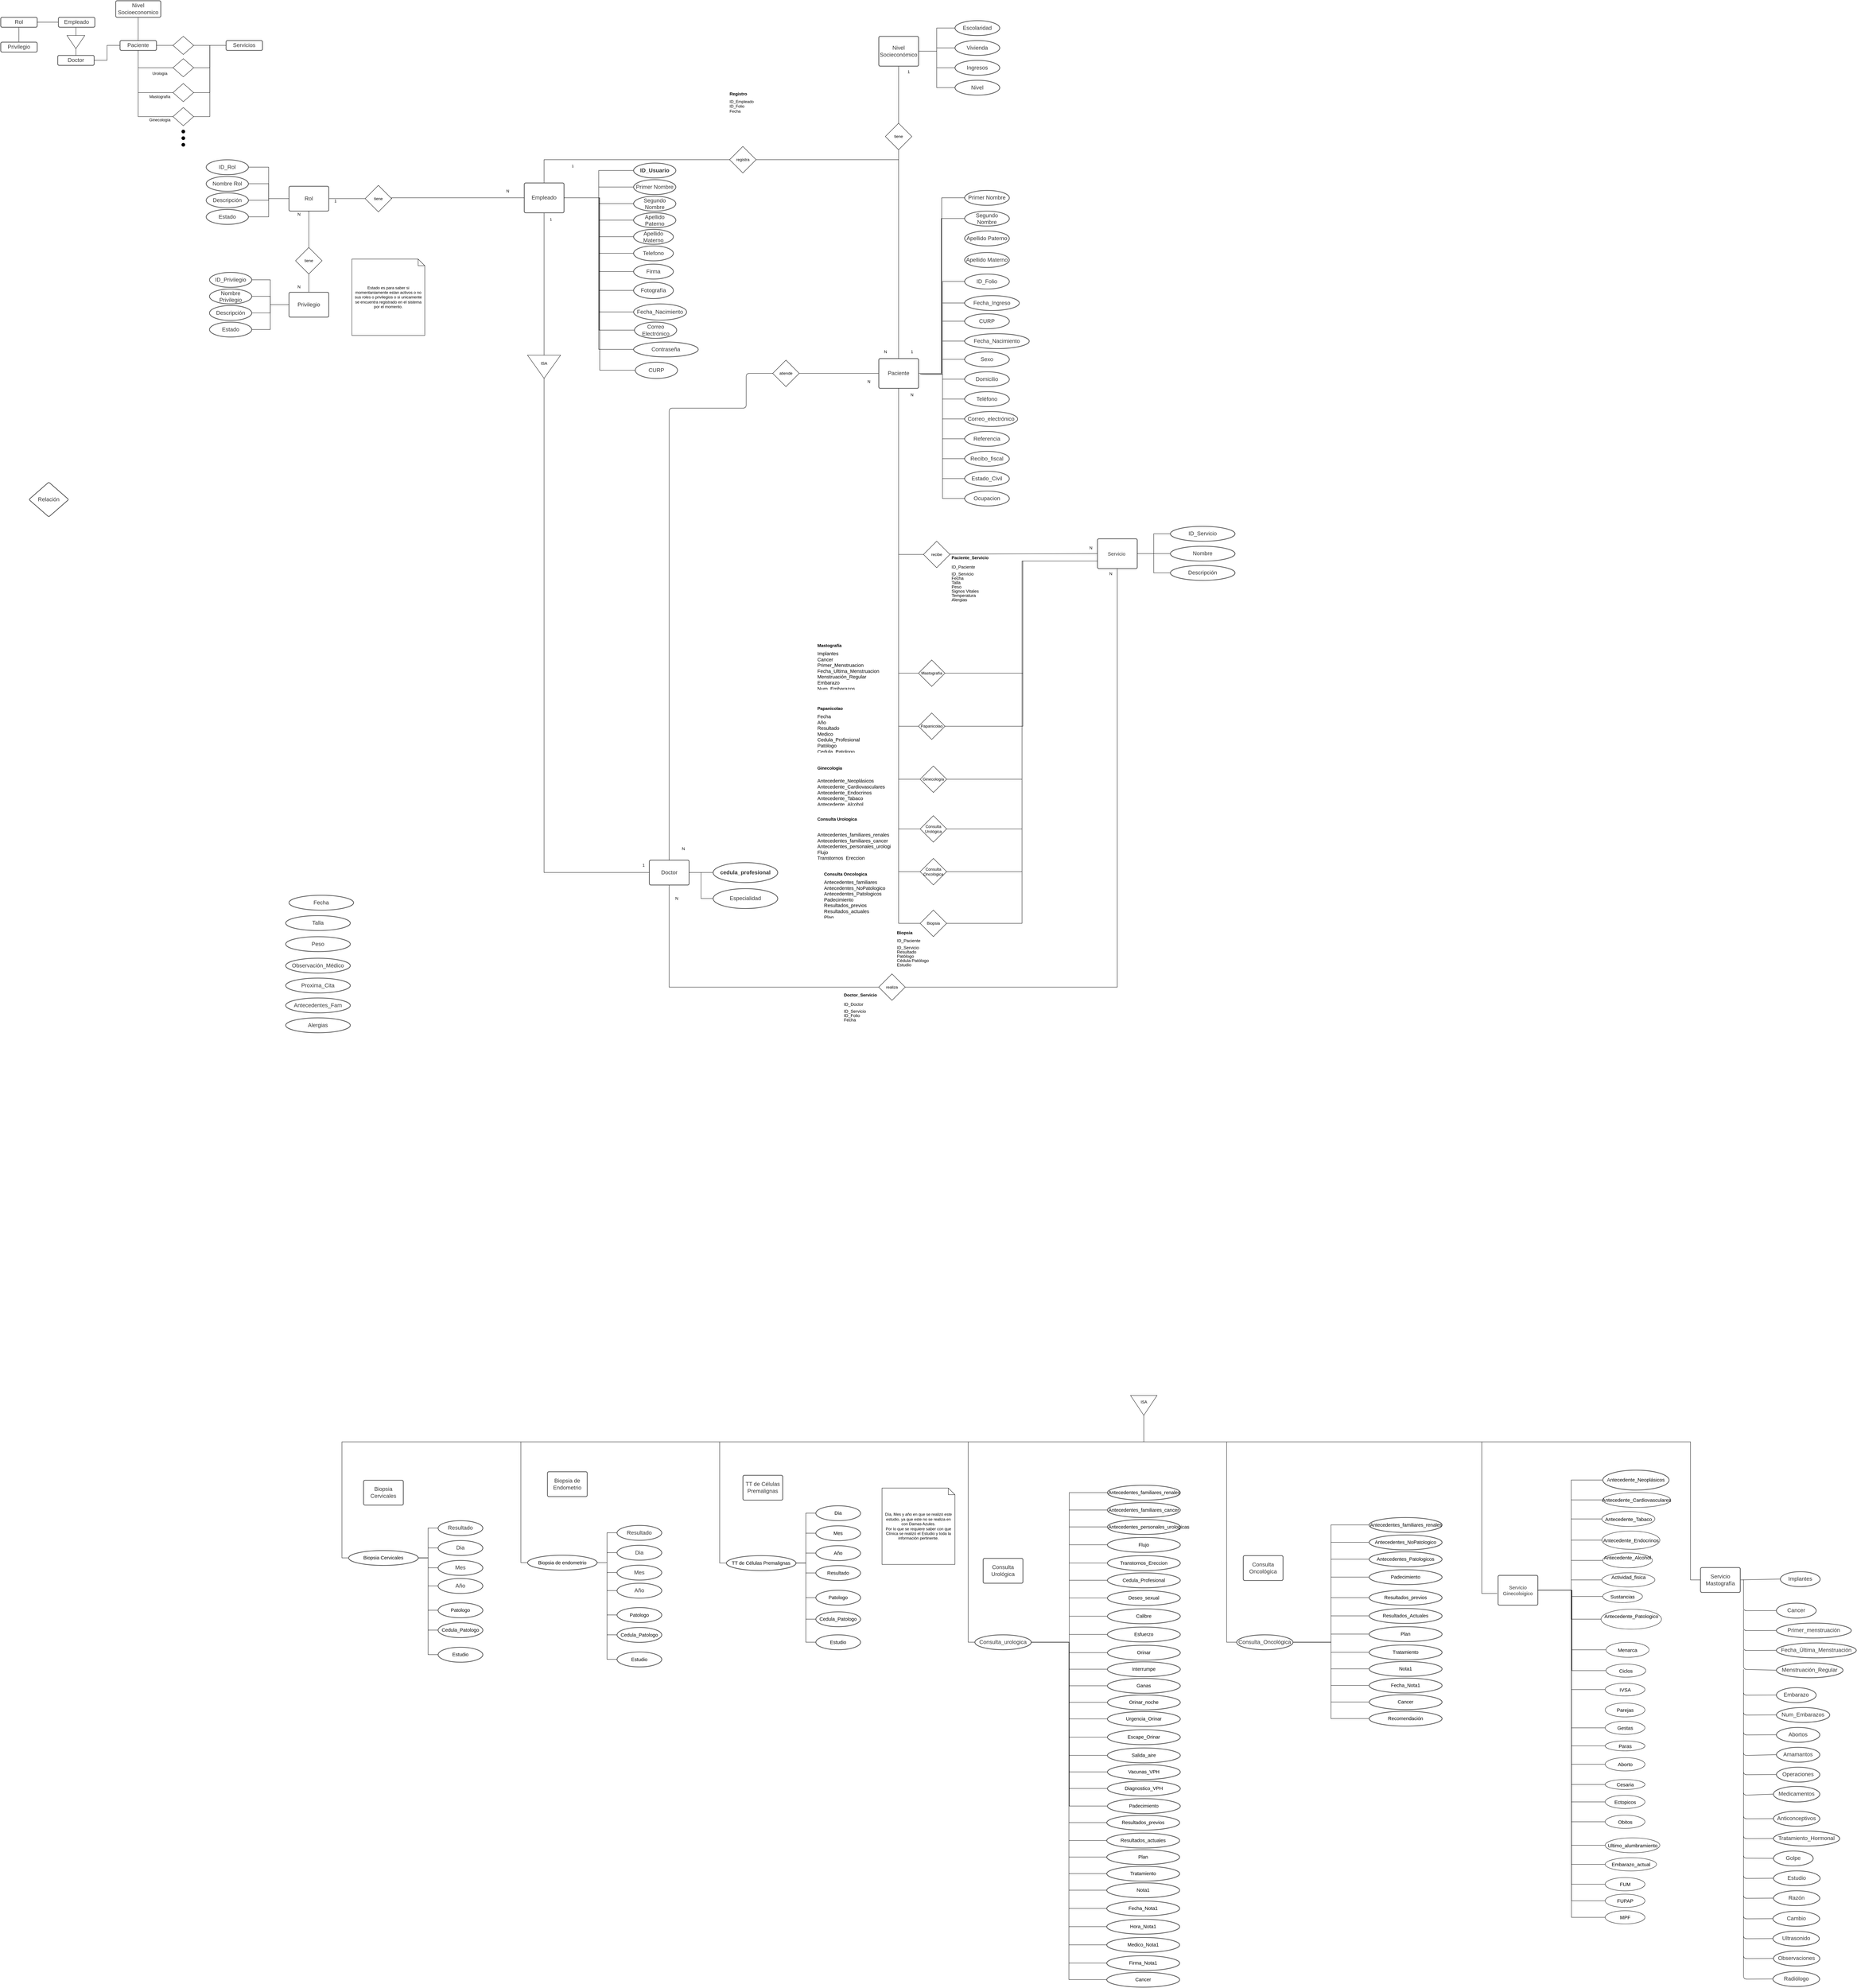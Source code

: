 <mxfile version="14.4.9" type="google"><diagram id="EMTEPcuxh7dSAWc-FR1C" name="Page-1"><mxGraphModel dx="1384" dy="1969" grid="1" gridSize="10" guides="1" tooltips="1" connect="1" arrows="1" fold="1" page="1" pageScale="1" pageWidth="827" pageHeight="1169" math="0" shadow="0"><root><mxCell id="0"/><mxCell id="1" parent="0"/><mxCell id="M12HfcYPCo-_nO_M340S-87" style="edgeStyle=none;orthogonalLoop=1;jettySize=auto;html=1;exitX=1;exitY=0.5;exitDx=0;exitDy=0;entryX=0;entryY=0.5;entryDx=0;entryDy=0;endArrow=none;" parent="1" source="M12HfcYPCo-_nO_M340S-1" target="M12HfcYPCo-_nO_M340S-2" edge="1"><mxGeometry relative="1" as="geometry"><Array as="points"/></mxGeometry></mxCell><mxCell id="k_LttKpge-i_AwA12c2c-117" style="edgeStyle=orthogonalEdgeStyle;rounded=0;orthogonalLoop=1;jettySize=auto;html=1;exitX=0;exitY=0.5;exitDx=0;exitDy=0;entryX=1;entryY=0.5;entryDx=0;entryDy=0;endArrow=none;endFill=0;" parent="1" source="M12HfcYPCo-_nO_M340S-1" target="jjMSUWop8BjEQQCNg7Ci-122" edge="1"><mxGeometry relative="1" as="geometry"><Array as="points"><mxPoint x="5150" y="3607"/><mxPoint x="5150" y="3190"/><mxPoint x="3500" y="3190"/></Array></mxGeometry></mxCell><UserObject label="Servicio Mastografía" lucidchartObjectId="wqOiGEmK36OO" id="M12HfcYPCo-_nO_M340S-1"><mxCell style="html=1;overflow=block;blockSpacing=1;whiteSpace=wrap;;whiteSpace=wrap;fontSize=16.7;fontColor=#333333;align=center;spacing=3.8;strokeColor=#5e5e5e;strokeOpacity=100;rounded=1;absoluteArcSize=1;arcSize=9;strokeWidth=2.3;" parent="1" vertex="1"><mxGeometry x="5180" y="3569.25" width="120" height="75" as="geometry"/></mxCell></UserObject><UserObject label="Implantes" lucidchartObjectId="yrOi~.VQkii5" id="M12HfcYPCo-_nO_M340S-2"><mxCell style="html=1;overflow=block;blockSpacing=1;whiteSpace=wrap;ellipse;whiteSpace=wrap;fontSize=16.7;fontColor=#333333;align=center;spacing=3.8;strokeColor=#5e5e5e;strokeOpacity=100;rounded=1;absoluteArcSize=1;arcSize=9;strokeWidth=2.3;" parent="1" vertex="1"><mxGeometry x="5421" y="3581.75" width="120" height="45" as="geometry"/></mxCell></UserObject><mxCell id="M12HfcYPCo-_nO_M340S-89" style="edgeStyle=none;orthogonalLoop=1;jettySize=auto;html=1;exitX=0;exitY=0.5;exitDx=0;exitDy=0;endArrow=none;" parent="1" source="M12HfcYPCo-_nO_M340S-4" edge="1"><mxGeometry relative="1" as="geometry"><mxPoint x="5310" y="3605.75" as="targetPoint"/><Array as="points"><mxPoint x="5310" y="3699.75"/></Array></mxGeometry></mxCell><UserObject label="Cancer" lucidchartObjectId="yrOia-Wo4moJ" id="M12HfcYPCo-_nO_M340S-4"><mxCell style="html=1;overflow=block;blockSpacing=1;whiteSpace=wrap;ellipse;whiteSpace=wrap;fontSize=16.7;fontColor=#333333;align=center;spacing=3.8;strokeColor=#5e5e5e;strokeOpacity=100;rounded=1;absoluteArcSize=1;arcSize=9;strokeWidth=2.3;" parent="1" vertex="1"><mxGeometry x="5409" y="3676.75" width="120" height="45" as="geometry"/></mxCell></UserObject><mxCell id="M12HfcYPCo-_nO_M340S-90" style="edgeStyle=none;orthogonalLoop=1;jettySize=auto;html=1;exitX=0;exitY=0.5;exitDx=0;exitDy=0;endArrow=none;" parent="1" source="M12HfcYPCo-_nO_M340S-8" edge="1"><mxGeometry relative="1" as="geometry"><mxPoint x="5310" y="3696.75" as="targetPoint"/><Array as="points"><mxPoint x="5310" y="3759.75"/></Array></mxGeometry></mxCell><UserObject label="Primer_menstruación" lucidchartObjectId="yrOiVXZ3mT2S" id="M12HfcYPCo-_nO_M340S-8"><mxCell style="html=1;overflow=block;blockSpacing=1;whiteSpace=wrap;ellipse;whiteSpace=wrap;fontSize=16.7;fontColor=#333333;align=center;spacing=3.8;strokeColor=#5e5e5e;strokeOpacity=100;rounded=1;absoluteArcSize=1;arcSize=9;strokeWidth=2.3;" parent="1" vertex="1"><mxGeometry x="5409" y="3736.75" width="226" height="45" as="geometry"/></mxCell></UserObject><mxCell id="M12HfcYPCo-_nO_M340S-91" style="edgeStyle=none;orthogonalLoop=1;jettySize=auto;html=1;exitX=0;exitY=0.5;exitDx=0;exitDy=0;endArrow=none;" parent="1" source="M12HfcYPCo-_nO_M340S-9" edge="1"><mxGeometry relative="1" as="geometry"><mxPoint x="5310" y="3756.75" as="targetPoint"/><Array as="points"><mxPoint x="5310" y="3819.75"/></Array></mxGeometry></mxCell><UserObject label="Fecha_Última_Menstruación" lucidchartObjectId="yrOi09ZNmudA" id="M12HfcYPCo-_nO_M340S-9"><mxCell style="html=1;overflow=block;blockSpacing=1;whiteSpace=wrap;ellipse;whiteSpace=wrap;fontSize=16.7;fontColor=#333333;align=center;spacing=3.8;strokeColor=#5e5e5e;strokeOpacity=100;rounded=1;absoluteArcSize=1;arcSize=9;strokeWidth=2.3;" parent="1" vertex="1"><mxGeometry x="5409" y="3796.75" width="241" height="45" as="geometry"/></mxCell></UserObject><mxCell id="M12HfcYPCo-_nO_M340S-92" style="edgeStyle=none;orthogonalLoop=1;jettySize=auto;html=1;exitX=0;exitY=0.5;exitDx=0;exitDy=0;endArrow=none;" parent="1" source="M12HfcYPCo-_nO_M340S-10" edge="1"><mxGeometry relative="1" as="geometry"><mxPoint x="5310" y="3816.75" as="targetPoint"/><Array as="points"><mxPoint x="5310" y="3876.75"/></Array></mxGeometry></mxCell><UserObject label="Menstruación_Regular" lucidchartObjectId="yrOiHdG6cv7Y" id="M12HfcYPCo-_nO_M340S-10"><mxCell style="html=1;overflow=block;blockSpacing=1;whiteSpace=wrap;ellipse;whiteSpace=wrap;fontSize=16.7;fontColor=#333333;align=center;spacing=3.8;strokeColor=#5e5e5e;strokeOpacity=100;rounded=1;absoluteArcSize=1;arcSize=9;strokeWidth=2.3;" parent="1" vertex="1"><mxGeometry x="5409" y="3856.75" width="201" height="45" as="geometry"/></mxCell></UserObject><mxCell id="M12HfcYPCo-_nO_M340S-93" style="edgeStyle=none;orthogonalLoop=1;jettySize=auto;html=1;exitX=0;exitY=0.5;exitDx=0;exitDy=0;endArrow=none;" parent="1" source="M12HfcYPCo-_nO_M340S-14" edge="1"><mxGeometry relative="1" as="geometry"><mxPoint x="5310" y="3876.75" as="targetPoint"/><Array as="points"><mxPoint x="5310" y="3954.75"/></Array></mxGeometry></mxCell><UserObject label="Embarazo" lucidchartObjectId="0vOiKQfTvRU~" id="M12HfcYPCo-_nO_M340S-14"><mxCell style="html=1;overflow=block;blockSpacing=1;whiteSpace=wrap;ellipse;whiteSpace=wrap;fontSize=16.7;fontColor=#333333;align=center;spacing=3.8;strokeColor=#5e5e5e;strokeOpacity=100;rounded=1;absoluteArcSize=1;arcSize=9;strokeWidth=2.3;" parent="1" vertex="1"><mxGeometry x="5409" y="3931.75" width="120" height="45" as="geometry"/></mxCell></UserObject><mxCell id="M12HfcYPCo-_nO_M340S-94" style="edgeStyle=none;orthogonalLoop=1;jettySize=auto;html=1;exitX=0;exitY=0.5;exitDx=0;exitDy=0;endArrow=none;" parent="1" source="M12HfcYPCo-_nO_M340S-15" edge="1"><mxGeometry relative="1" as="geometry"><mxPoint x="5310" y="3946.75" as="targetPoint"/><Array as="points"><mxPoint x="5310" y="4014.75"/></Array></mxGeometry></mxCell><UserObject label="Num_Embarazos" lucidchartObjectId="0vOi8pSjQARE" id="M12HfcYPCo-_nO_M340S-15"><mxCell style="html=1;overflow=block;blockSpacing=1;whiteSpace=wrap;ellipse;whiteSpace=wrap;fontSize=16.7;fontColor=#333333;align=center;spacing=3.8;strokeColor=#5e5e5e;strokeOpacity=100;rounded=1;absoluteArcSize=1;arcSize=9;strokeWidth=2.3;" parent="1" vertex="1"><mxGeometry x="5409" y="3991.75" width="161" height="45" as="geometry"/></mxCell></UserObject><mxCell id="M12HfcYPCo-_nO_M340S-95" style="edgeStyle=none;orthogonalLoop=1;jettySize=auto;html=1;exitX=0;exitY=0.5;exitDx=0;exitDy=0;endArrow=none;" parent="1" source="M12HfcYPCo-_nO_M340S-16" edge="1"><mxGeometry relative="1" as="geometry"><mxPoint x="5310" y="4006.75" as="targetPoint"/><Array as="points"><mxPoint x="5310" y="4074.75"/></Array></mxGeometry></mxCell><UserObject label="Abortos" lucidchartObjectId="0vOiK4l41hL~" id="M12HfcYPCo-_nO_M340S-16"><mxCell style="html=1;overflow=block;blockSpacing=1;whiteSpace=wrap;ellipse;whiteSpace=wrap;fontSize=16.7;fontColor=#333333;align=center;spacing=3.8;strokeColor=#5e5e5e;strokeOpacity=100;rounded=1;absoluteArcSize=1;arcSize=9;strokeWidth=2.3;" parent="1" vertex="1"><mxGeometry x="5409" y="4051.75" width="131" height="45" as="geometry"/></mxCell></UserObject><mxCell id="M12HfcYPCo-_nO_M340S-96" style="edgeStyle=none;orthogonalLoop=1;jettySize=auto;html=1;exitX=0;exitY=0.5;exitDx=0;exitDy=0;endArrow=none;" parent="1" source="M12HfcYPCo-_nO_M340S-17" edge="1"><mxGeometry relative="1" as="geometry"><mxPoint x="5310" y="4056.75" as="targetPoint"/><Array as="points"><mxPoint x="5310" y="4136.75"/></Array></mxGeometry></mxCell><UserObject label="Amamantos" lucidchartObjectId="0vOi9eQpNuF~" id="M12HfcYPCo-_nO_M340S-17"><mxCell style="html=1;overflow=block;blockSpacing=1;whiteSpace=wrap;ellipse;whiteSpace=wrap;fontSize=16.7;fontColor=#333333;align=center;spacing=3.8;strokeColor=#5e5e5e;strokeOpacity=100;rounded=1;absoluteArcSize=1;arcSize=9;strokeWidth=2.3;" parent="1" vertex="1"><mxGeometry x="5409" y="4111.75" width="131" height="45" as="geometry"/></mxCell></UserObject><mxCell id="M12HfcYPCo-_nO_M340S-97" style="edgeStyle=none;orthogonalLoop=1;jettySize=auto;html=1;exitX=0;exitY=0.5;exitDx=0;exitDy=0;endArrow=none;" parent="1" source="M12HfcYPCo-_nO_M340S-18" edge="1"><mxGeometry relative="1" as="geometry"><mxPoint x="5310" y="4126.75" as="targetPoint"/><Array as="points"><mxPoint x="5310" y="4194.75"/></Array></mxGeometry></mxCell><UserObject label="Operaciones" lucidchartObjectId="0vOi938a_rzM" id="M12HfcYPCo-_nO_M340S-18"><mxCell style="html=1;overflow=block;blockSpacing=1;whiteSpace=wrap;ellipse;whiteSpace=wrap;fontSize=16.7;fontColor=#333333;align=center;spacing=3.8;strokeColor=#5e5e5e;strokeOpacity=100;rounded=1;absoluteArcSize=1;arcSize=9;strokeWidth=2.3;" parent="1" vertex="1"><mxGeometry x="5409" y="4171.75" width="131" height="45" as="geometry"/></mxCell></UserObject><mxCell id="jjMSUWop8BjEQQCNg7Ci-110" style="edgeStyle=orthogonalEdgeStyle;rounded=0;orthogonalLoop=1;jettySize=auto;html=1;exitX=0.5;exitY=0;exitDx=0;exitDy=0;entryX=0;entryY=0.5;entryDx=0;entryDy=0;endArrow=none;endFill=0;" parent="1" source="M12HfcYPCo-_nO_M340S-22" target="jjMSUWop8BjEQQCNg7Ci-107" edge="1"><mxGeometry relative="1" as="geometry"><mxPoint x="1620" y="-550" as="sourcePoint"/></mxGeometry></mxCell><mxCell id="jjMSUWop8BjEQQCNg7Ci-185" value="1" style="edgeLabel;html=1;align=center;verticalAlign=middle;resizable=0;points=[];" parent="jjMSUWop8BjEQQCNg7Ci-110" vertex="1" connectable="0"><mxGeometry x="-0.505" y="-19" relative="1" as="geometry"><mxPoint as="offset"/></mxGeometry></mxCell><UserObject label="Relación" lucidchartObjectId="YefhV4u0D75s" id="M12HfcYPCo-_nO_M340S-21"><mxCell style="html=1;overflow=block;blockSpacing=1;whiteSpace=wrap;shape=rhombus;whiteSpace=wrap;fontSize=16.7;fontColor=#333333;align=center;spacing=3.8;strokeColor=#5e5e5e;strokeOpacity=100;rounded=1;absoluteArcSize=1;arcSize=9;strokeWidth=2.3;" parent="1" vertex="1"><mxGeometry x="135" y="293" width="120" height="105" as="geometry"/></mxCell></UserObject><mxCell id="w7Th5lCLb0tT9GmzwJWF-23" style="edgeStyle=orthogonalEdgeStyle;rounded=0;orthogonalLoop=1;jettySize=auto;html=1;exitX=0.5;exitY=1;exitDx=0;exitDy=0;endArrow=none;endFill=0;" parent="1" source="M12HfcYPCo-_nO_M340S-22" target="w7Th5lCLb0tT9GmzwJWF-21" edge="1"><mxGeometry relative="1" as="geometry"/></mxCell><mxCell id="jjMSUWop8BjEQQCNg7Ci-187" value="1" style="edgeLabel;html=1;align=center;verticalAlign=middle;resizable=0;points=[];" parent="w7Th5lCLb0tT9GmzwJWF-23" vertex="1" connectable="0"><mxGeometry x="-0.902" y="20" relative="1" as="geometry"><mxPoint y="-1" as="offset"/></mxGeometry></mxCell><UserObject label="Empleado" lucidchartObjectId="2.Niu0RDi2FJ" id="M12HfcYPCo-_nO_M340S-22"><mxCell style="html=1;overflow=block;blockSpacing=1;whiteSpace=wrap;;whiteSpace=wrap;fontSize=16.7;fontColor=#333333;align=center;spacing=3.8;strokeColor=#5e5e5e;strokeOpacity=100;rounded=1;absoluteArcSize=1;arcSize=9;strokeWidth=2.3;" parent="1" vertex="1"><mxGeometry x="1630" y="-610" width="120" height="90" as="geometry"/></mxCell></UserObject><mxCell id="jjMSUWop8BjEQQCNg7Ci-146" style="edgeStyle=orthogonalEdgeStyle;rounded=0;orthogonalLoop=1;jettySize=auto;html=1;exitX=0;exitY=0.5;exitDx=0;exitDy=0;entryX=1;entryY=0.5;entryDx=0;entryDy=0;endArrow=none;endFill=0;" parent="1" source="M12HfcYPCo-_nO_M340S-23" target="M12HfcYPCo-_nO_M340S-22" edge="1"><mxGeometry relative="1" as="geometry"/></mxCell><UserObject label="&lt;b&gt;ID_Usuario&lt;/b&gt;" lucidchartObjectId="EaOicDNXgBYN" id="M12HfcYPCo-_nO_M340S-23"><mxCell style="html=1;overflow=block;blockSpacing=1;whiteSpace=wrap;ellipse;whiteSpace=wrap;fontSize=16.7;fontColor=#333333;align=center;spacing=3.8;strokeColor=#5e5e5e;strokeOpacity=100;rounded=1;absoluteArcSize=1;arcSize=9;strokeWidth=2.3;" parent="1" vertex="1"><mxGeometry x="1960" y="-670" width="127.5" height="45" as="geometry"/></mxCell></UserObject><mxCell id="jjMSUWop8BjEQQCNg7Ci-4" style="edgeStyle=orthogonalEdgeStyle;rounded=0;orthogonalLoop=1;jettySize=auto;html=1;exitX=0;exitY=0.5;exitDx=0;exitDy=0;entryX=1;entryY=0.5;entryDx=0;entryDy=0;endArrow=none;endFill=0;" parent="1" source="M12HfcYPCo-_nO_M340S-24" target="M12HfcYPCo-_nO_M340S-22" edge="1"><mxGeometry relative="1" as="geometry"/></mxCell><UserObject label="Segundo Nombre" lucidchartObjectId="YaOidt6I123g" id="M12HfcYPCo-_nO_M340S-24"><mxCell style="html=1;overflow=block;blockSpacing=1;whiteSpace=wrap;ellipse;whiteSpace=wrap;fontSize=16.7;fontColor=#333333;align=center;spacing=3.8;strokeColor=#5e5e5e;strokeOpacity=100;rounded=1;absoluteArcSize=1;arcSize=9;strokeWidth=2.3;" parent="1" vertex="1"><mxGeometry x="1960" y="-570" width="127.5" height="45" as="geometry"/></mxCell></UserObject><mxCell id="jjMSUWop8BjEQQCNg7Ci-5" style="edgeStyle=orthogonalEdgeStyle;rounded=0;orthogonalLoop=1;jettySize=auto;html=1;exitX=0;exitY=0.5;exitDx=0;exitDy=0;entryX=1;entryY=0.5;entryDx=0;entryDy=0;endArrow=none;endFill=0;" parent="1" source="M12HfcYPCo-_nO_M340S-25" target="M12HfcYPCo-_nO_M340S-22" edge="1"><mxGeometry relative="1" as="geometry"/></mxCell><UserObject label="Apellido Paterno" lucidchartObjectId="rcOidZUMnI.P" id="M12HfcYPCo-_nO_M340S-25"><mxCell style="html=1;overflow=block;blockSpacing=1;whiteSpace=wrap;ellipse;whiteSpace=wrap;fontSize=16.7;fontColor=#333333;align=center;spacing=3.8;strokeColor=#5e5e5e;strokeOpacity=100;rounded=1;absoluteArcSize=1;arcSize=9;strokeWidth=2.3;" parent="1" vertex="1"><mxGeometry x="1960" y="-520" width="127.5" height="45" as="geometry"/></mxCell></UserObject><mxCell id="jjMSUWop8BjEQQCNg7Ci-8" style="edgeStyle=orthogonalEdgeStyle;rounded=0;orthogonalLoop=1;jettySize=auto;html=1;exitX=0;exitY=0.5;exitDx=0;exitDy=0;entryX=1;entryY=0.5;entryDx=0;entryDy=0;endArrow=none;endFill=0;" parent="1" source="M12HfcYPCo-_nO_M340S-29" target="M12HfcYPCo-_nO_M340S-22" edge="1"><mxGeometry relative="1" as="geometry"/></mxCell><UserObject label="Telefono" lucidchartObjectId="zjOiJpq1Ik~~" id="M12HfcYPCo-_nO_M340S-29"><mxCell style="html=1;overflow=block;blockSpacing=1;whiteSpace=wrap;ellipse;whiteSpace=wrap;fontSize=16.7;fontColor=#333333;align=center;spacing=3.8;strokeColor=#5e5e5e;strokeOpacity=100;rounded=1;absoluteArcSize=1;arcSize=9;strokeWidth=2.3;" parent="1" vertex="1"><mxGeometry x="1960" y="-420" width="120" height="45" as="geometry"/></mxCell></UserObject><mxCell id="jjMSUWop8BjEQQCNg7Ci-9" style="edgeStyle=orthogonalEdgeStyle;rounded=0;orthogonalLoop=1;jettySize=auto;html=1;exitX=0;exitY=0.5;exitDx=0;exitDy=0;entryX=1;entryY=0.5;entryDx=0;entryDy=0;endArrow=none;endFill=0;" parent="1" source="M12HfcYPCo-_nO_M340S-30" target="M12HfcYPCo-_nO_M340S-22" edge="1"><mxGeometry relative="1" as="geometry"/></mxCell><UserObject label="Firma" lucidchartObjectId="XjOi0BIKwP1V" id="M12HfcYPCo-_nO_M340S-30"><mxCell style="html=1;overflow=block;blockSpacing=1;whiteSpace=wrap;ellipse;whiteSpace=wrap;fontSize=16.7;fontColor=#333333;align=center;spacing=3.8;strokeColor=#5e5e5e;strokeOpacity=100;rounded=1;absoluteArcSize=1;arcSize=9;strokeWidth=2.3;" parent="1" vertex="1"><mxGeometry x="1960" y="-365" width="120" height="45" as="geometry"/></mxCell></UserObject><mxCell id="gQ8G6kPHxljQ2jDCq5XR-3" style="edgeStyle=orthogonalEdgeStyle;rounded=0;orthogonalLoop=1;jettySize=auto;html=1;exitX=0;exitY=0.5;exitDx=0;exitDy=0;entryX=1;entryY=0.5;entryDx=0;entryDy=0;endArrow=none;endFill=0;" parent="1" source="M12HfcYPCo-_nO_M340S-31" target="M12HfcYPCo-_nO_M340S-22" edge="1"><mxGeometry relative="1" as="geometry"/></mxCell><UserObject label="Contraseña" lucidchartObjectId=".jOi8eW8C478" id="M12HfcYPCo-_nO_M340S-31"><mxCell style="html=1;overflow=block;blockSpacing=1;whiteSpace=wrap;ellipse;whiteSpace=wrap;fontSize=16.7;fontColor=#333333;align=center;spacing=3.8;strokeColor=#5e5e5e;strokeOpacity=100;rounded=1;absoluteArcSize=1;arcSize=9;strokeWidth=2.3;" parent="1" vertex="1"><mxGeometry x="1960" y="-130" width="195" height="45" as="geometry"/></mxCell></UserObject><mxCell id="w7Th5lCLb0tT9GmzwJWF-19" style="edgeStyle=orthogonalEdgeStyle;rounded=0;orthogonalLoop=1;jettySize=auto;html=1;exitX=1;exitY=0.5;exitDx=0;exitDy=0;entryX=0;entryY=0.5;entryDx=0;entryDy=0;endArrow=none;endFill=0;" parent="1" source="M12HfcYPCo-_nO_M340S-35" target="M12HfcYPCo-_nO_M340S-51" edge="1"><mxGeometry relative="1" as="geometry"/></mxCell><mxCell id="jjMSUWop8BjEQQCNg7Ci-24" style="edgeStyle=orthogonalEdgeStyle;rounded=0;orthogonalLoop=1;jettySize=auto;html=1;exitX=0.5;exitY=1;exitDx=0;exitDy=0;entryX=0;entryY=0.5;entryDx=0;entryDy=0;endArrow=none;endFill=0;" parent="1" source="M12HfcYPCo-_nO_M340S-35" target="jjMSUWop8BjEQQCNg7Ci-23" edge="1"><mxGeometry relative="1" as="geometry"/></mxCell><UserObject label="Doctor" lucidchartObjectId="~dfhT5EweEyb" id="M12HfcYPCo-_nO_M340S-35"><mxCell style="html=1;overflow=block;blockSpacing=1;whiteSpace=wrap;;whiteSpace=wrap;fontSize=16.7;fontColor=#333333;align=center;spacing=3.8;strokeColor=#5e5e5e;strokeOpacity=100;rounded=1;absoluteArcSize=1;arcSize=9;strokeWidth=2.3;" parent="1" vertex="1"><mxGeometry x="2007.5" y="1434" width="120" height="75" as="geometry"/></mxCell></UserObject><UserObject label="&lt;b&gt;cedula_profesional&lt;/b&gt;" lucidchartObjectId="2iOipI8mpZA7" id="M12HfcYPCo-_nO_M340S-51"><mxCell style="html=1;overflow=block;blockSpacing=1;whiteSpace=wrap;ellipse;whiteSpace=wrap;fontSize=16.7;fontColor=#333333;align=center;spacing=3.8;strokeColor=#5E5E5E;rounded=1;absoluteArcSize=1;arcSize=9;strokeWidth=2.3;" parent="1" vertex="1"><mxGeometry x="2200" y="1441.5" width="195" height="60" as="geometry"/></mxCell></UserObject><UserObject label="Fecha_Ingreso" lucidchartObjectId="brOi4mqP0Sjr" id="M12HfcYPCo-_nO_M340S-52"><mxCell style="html=1;overflow=block;blockSpacing=1;whiteSpace=wrap;ellipse;whiteSpace=wrap;fontSize=16.7;fontColor=#333333;align=center;spacing=3.8;strokeColor=#5e5e5e;strokeOpacity=100;rounded=1;absoluteArcSize=1;arcSize=9;strokeWidth=2.3;" parent="1" vertex="1"><mxGeometry x="2959" y="-270" width="165" height="45" as="geometry"/></mxCell></UserObject><UserObject label="ID_Folio" lucidchartObjectId="brOi.JwKk88b" id="M12HfcYPCo-_nO_M340S-53"><mxCell style="html=1;overflow=block;blockSpacing=1;whiteSpace=wrap;ellipse;whiteSpace=wrap;fontSize=16.7;fontColor=#333333;align=center;spacing=3.8;strokeColor=#5e5e5e;strokeOpacity=100;rounded=1;absoluteArcSize=1;arcSize=9;strokeWidth=2.3;" parent="1" vertex="1"><mxGeometry x="2959" y="-335" width="135" height="45" as="geometry"/></mxCell></UserObject><UserObject label="Primer Nombre" lucidchartObjectId="brOimGy_aL4C" id="M12HfcYPCo-_nO_M340S-54"><mxCell style="html=1;overflow=block;blockSpacing=1;whiteSpace=wrap;ellipse;whiteSpace=wrap;fontSize=16.7;fontColor=#333333;align=center;spacing=3.8;strokeColor=#5e5e5e;strokeOpacity=100;rounded=1;absoluteArcSize=1;arcSize=9;strokeWidth=2.3;" parent="1" vertex="1"><mxGeometry x="2959" y="-587.5" width="135" height="45" as="geometry"/></mxCell></UserObject><UserObject label="Fecha_Nacimiento" lucidchartObjectId="brOi7-j7Lpsy" id="M12HfcYPCo-_nO_M340S-55"><mxCell style="html=1;overflow=block;blockSpacing=1;whiteSpace=wrap;ellipse;whiteSpace=wrap;fontSize=16.7;fontColor=#333333;align=center;spacing=3.8;strokeColor=#5e5e5e;strokeOpacity=100;rounded=1;absoluteArcSize=1;arcSize=9;strokeWidth=2.3;" parent="1" vertex="1"><mxGeometry x="2959" y="-155" width="195" height="45" as="geometry"/></mxCell></UserObject><UserObject label="CURP" lucidchartObjectId="brOieq-uwqyu" id="M12HfcYPCo-_nO_M340S-56"><mxCell style="html=1;overflow=block;blockSpacing=1;whiteSpace=wrap;ellipse;whiteSpace=wrap;fontSize=16.7;fontColor=#333333;align=center;spacing=3.8;strokeColor=#5e5e5e;strokeOpacity=100;rounded=1;absoluteArcSize=1;arcSize=9;strokeWidth=2.3;" parent="1" vertex="1"><mxGeometry x="2959" y="-215" width="135" height="45" as="geometry"/></mxCell></UserObject><UserObject label="Sexo" lucidchartObjectId="brOiCB2yriNE" id="M12HfcYPCo-_nO_M340S-57"><mxCell style="html=1;overflow=block;blockSpacing=1;whiteSpace=wrap;ellipse;whiteSpace=wrap;fontSize=16.7;fontColor=#333333;align=center;spacing=3.8;strokeColor=#5e5e5e;strokeOpacity=100;rounded=1;absoluteArcSize=1;arcSize=9;strokeWidth=2.3;" parent="1" vertex="1"><mxGeometry x="2959" y="-100" width="135" height="45" as="geometry"/></mxCell></UserObject><UserObject label="Servicio Ginecoloigico" lucidchartObjectId="RtOiPOnBpDw0" id="M12HfcYPCo-_nO_M340S-58"><mxCell style="html=1;overflow=block;blockSpacing=1;whiteSpace=wrap;;whiteSpace=wrap;fontSize=15;fontColor=#333333;align=center;spacing=3.8;strokeColor=#5e5e5e;strokeOpacity=100;rounded=1;absoluteArcSize=1;arcSize=9;strokeWidth=2.3;" parent="1" vertex="1"><mxGeometry x="4569" y="3592.75" width="120" height="90" as="geometry"/></mxCell></UserObject><mxCell id="jjMSUWop8BjEQQCNg7Ci-106" style="edgeStyle=orthogonalEdgeStyle;rounded=0;orthogonalLoop=1;jettySize=auto;html=1;exitX=0;exitY=0.5;exitDx=0;exitDy=0;endArrow=none;endFill=0;entryX=1;entryY=0.5;entryDx=0;entryDy=0;" parent="1" source="M12HfcYPCo-_nO_M340S-60" target="M12HfcYPCo-_nO_M340S-58" edge="1"><mxGeometry relative="1" as="geometry"><mxPoint x="4790" y="3895.25" as="targetPoint"/><Array as="points"><mxPoint x="4790" y="3305"/><mxPoint x="4790" y="3638"/></Array></mxGeometry></mxCell><UserObject label="&lt;div style=&quot;display: flex; justify-content: center; text-align: center; align-items: baseline; font-size: 15px; line-height: 1.25; margin-top: -2px;&quot;&gt;&lt;span style=&quot;font-size: 15px;&quot;&gt;&lt;span style=&quot;font-size: 15px; color: rgb(51, 51, 51);&quot;&gt;A&lt;/span&gt;&lt;span style=&quot;font-size: 15px; color: rgb(0, 0, 0);&quot;&gt;ntecedente_Neoplásicos&#10;&lt;/span&gt;&lt;/span&gt;&lt;/div&gt;&lt;div style=&quot;display: flex; justify-content: center; text-align: center; align-items: baseline; font-size: 15px; line-height: 1.25; margin-top: -2px;&quot;&gt;&lt;span style=&quot;font-size: 15px;&quot;&gt;&lt;/span&gt;&lt;/div&gt;" lucidchartObjectId="AvOi3fREh5cM" id="M12HfcYPCo-_nO_M340S-60"><mxCell style="html=1;overflow=block;blockSpacing=1;whiteSpace=wrap;ellipse;whiteSpace=wrap;fontSize=15;spacing=3.8;strokeColor=#5E5E5E;rounded=1;absoluteArcSize=1;arcSize=9;strokeWidth=2.3;" parent="1" vertex="1"><mxGeometry x="4885" y="3275.25" width="200" height="60" as="geometry"/></mxCell></UserObject><mxCell id="jjMSUWop8BjEQQCNg7Ci-105" style="edgeStyle=orthogonalEdgeStyle;rounded=0;orthogonalLoop=1;jettySize=auto;html=1;exitX=0;exitY=0.5;exitDx=0;exitDy=0;entryX=1;entryY=0.5;entryDx=0;entryDy=0;endArrow=none;endFill=0;" parent="1" source="83hkkN7ikjGyuIrpvfrM-2" target="M12HfcYPCo-_nO_M340S-58" edge="1"><mxGeometry relative="1" as="geometry"><Array as="points"><mxPoint x="4790" y="3365"/><mxPoint x="4790" y="3638"/></Array></mxGeometry></mxCell><mxCell id="83hkkN7ikjGyuIrpvfrM-2" value="&lt;span id=&quot;docs-internal-guid-6c8d6500-7fff-ca19-dbd4-c37d5ff4bdc8&quot; style=&quot;font-size: 15px;&quot;&gt;&lt;span style=&quot;font-size: 15px; font-family: calibri, sans-serif; background-color: transparent; vertical-align: baseline;&quot;&gt;Antecedente_Cardiovasculares&lt;/span&gt;&lt;/span&gt;" style="ellipse;whiteSpace=wrap;html=1;fontSize=15;" parent="1" vertex="1"><mxGeometry x="4885" y="3342.75" width="205" height="45" as="geometry"/></mxCell><mxCell id="M12HfcYPCo-_nO_M340S-98" style="edgeStyle=none;orthogonalLoop=1;jettySize=auto;html=1;exitX=0;exitY=0.5;exitDx=0;exitDy=0;endArrow=none;" parent="1" source="M12HfcYPCo-_nO_M340S-65" edge="1"><mxGeometry relative="1" as="geometry"><mxPoint x="5310" y="4186.75" as="targetPoint"/><Array as="points"><mxPoint x="5310" y="4256.75"/></Array></mxGeometry></mxCell><UserObject label="Medicamentos" lucidchartObjectId="yrOiHdG6cv7Y" id="M12HfcYPCo-_nO_M340S-65"><mxCell style="html=1;overflow=block;blockSpacing=1;whiteSpace=wrap;ellipse;whiteSpace=wrap;fontSize=16.7;fontColor=#333333;align=center;spacing=3.8;strokeColor=#5e5e5e;strokeOpacity=100;rounded=1;absoluteArcSize=1;arcSize=9;strokeWidth=2.3;" parent="1" vertex="1"><mxGeometry x="5400" y="4229.75" width="140" height="47" as="geometry"/></mxCell></UserObject><mxCell id="M12HfcYPCo-_nO_M340S-99" style="edgeStyle=none;orthogonalLoop=1;jettySize=auto;html=1;exitX=0;exitY=0.5;exitDx=0;exitDy=0;endArrow=none;" parent="1" source="M12HfcYPCo-_nO_M340S-66" edge="1"><mxGeometry relative="1" as="geometry"><mxPoint x="5310" y="4236.75" as="targetPoint"/><Array as="points"><mxPoint x="5310" y="4327.75"/></Array></mxGeometry></mxCell><UserObject label="Anticonceptivos" lucidchartObjectId="0vOiKQfTvRU~" id="M12HfcYPCo-_nO_M340S-66"><mxCell style="html=1;overflow=block;blockSpacing=1;whiteSpace=wrap;ellipse;whiteSpace=wrap;fontSize=16.7;fontColor=#333333;align=center;spacing=3.8;strokeColor=#5e5e5e;strokeOpacity=100;rounded=1;absoluteArcSize=1;arcSize=9;strokeWidth=2.3;" parent="1" vertex="1"><mxGeometry x="5400" y="4304.75" width="140" height="45" as="geometry"/></mxCell></UserObject><mxCell id="M12HfcYPCo-_nO_M340S-100" style="edgeStyle=none;orthogonalLoop=1;jettySize=auto;html=1;exitX=0;exitY=0.5;exitDx=0;exitDy=0;endArrow=none;" parent="1" source="M12HfcYPCo-_nO_M340S-67" edge="1"><mxGeometry relative="1" as="geometry"><mxPoint x="5310" y="4316.75" as="targetPoint"/><Array as="points"><mxPoint x="5310" y="4387.75"/></Array></mxGeometry></mxCell><UserObject label="Tratamiento_Hormonal" lucidchartObjectId="0vOi8pSjQARE" id="M12HfcYPCo-_nO_M340S-67"><mxCell style="html=1;overflow=block;blockSpacing=1;whiteSpace=wrap;ellipse;whiteSpace=wrap;fontSize=16.7;fontColor=#333333;align=center;spacing=3.8;strokeColor=#5e5e5e;strokeOpacity=100;rounded=1;absoluteArcSize=1;arcSize=9;strokeWidth=2.3;" parent="1" vertex="1"><mxGeometry x="5400" y="4364.75" width="200" height="45" as="geometry"/></mxCell></UserObject><mxCell id="M12HfcYPCo-_nO_M340S-101" style="edgeStyle=none;orthogonalLoop=1;jettySize=auto;html=1;exitX=0;exitY=0.5;exitDx=0;exitDy=0;endArrow=none;" parent="1" source="M12HfcYPCo-_nO_M340S-68" edge="1"><mxGeometry relative="1" as="geometry"><mxPoint x="5310" y="4376.75" as="targetPoint"/><Array as="points"><mxPoint x="5310" y="4446.75"/></Array></mxGeometry></mxCell><UserObject label="Golpe" lucidchartObjectId="0vOiK4l41hL~" id="M12HfcYPCo-_nO_M340S-68"><mxCell style="html=1;overflow=block;blockSpacing=1;whiteSpace=wrap;ellipse;whiteSpace=wrap;fontSize=16.7;fontColor=#333333;align=center;spacing=3.8;strokeColor=#5e5e5e;strokeOpacity=100;rounded=1;absoluteArcSize=1;arcSize=9;strokeWidth=2.3;" parent="1" vertex="1"><mxGeometry x="5400" y="4424.75" width="120" height="45" as="geometry"/></mxCell></UserObject><mxCell id="M12HfcYPCo-_nO_M340S-102" style="edgeStyle=none;orthogonalLoop=1;jettySize=auto;html=1;exitX=0;exitY=0.5;exitDx=0;exitDy=0;endArrow=none;" parent="1" source="M12HfcYPCo-_nO_M340S-69" edge="1"><mxGeometry relative="1" as="geometry"><mxPoint x="5310" y="4426.75" as="targetPoint"/><Array as="points"><mxPoint x="5310" y="4507.75"/></Array></mxGeometry></mxCell><UserObject label="Estudio" lucidchartObjectId="0vOi9eQpNuF~" id="M12HfcYPCo-_nO_M340S-69"><mxCell style="html=1;overflow=block;blockSpacing=1;whiteSpace=wrap;ellipse;whiteSpace=wrap;fontSize=16.7;fontColor=#333333;align=center;spacing=3.8;strokeColor=#5e5e5e;strokeOpacity=100;rounded=1;absoluteArcSize=1;arcSize=9;strokeWidth=2.3;" parent="1" vertex="1"><mxGeometry x="5400" y="4484.75" width="141" height="45" as="geometry"/></mxCell></UserObject><mxCell id="M12HfcYPCo-_nO_M340S-103" style="edgeStyle=none;orthogonalLoop=1;jettySize=auto;html=1;exitX=0;exitY=0.5;exitDx=0;exitDy=0;endArrow=none;" parent="1" source="M12HfcYPCo-_nO_M340S-70" edge="1"><mxGeometry relative="1" as="geometry"><mxPoint x="5310" y="4486.75" as="targetPoint"/><Array as="points"><mxPoint x="5310" y="4567.75"/></Array></mxGeometry></mxCell><UserObject label="Razón" lucidchartObjectId="0vOi938a_rzM" id="M12HfcYPCo-_nO_M340S-70"><mxCell style="html=1;overflow=block;blockSpacing=1;whiteSpace=wrap;ellipse;whiteSpace=wrap;fontSize=16.7;fontColor=#333333;align=center;spacing=3.8;strokeColor=#5e5e5e;strokeOpacity=100;rounded=1;absoluteArcSize=1;arcSize=9;strokeWidth=2.3;" parent="1" vertex="1"><mxGeometry x="5400" y="4544.75" width="140" height="45" as="geometry"/></mxCell></UserObject><mxCell id="jjMSUWop8BjEQQCNg7Ci-103" style="edgeStyle=orthogonalEdgeStyle;rounded=0;orthogonalLoop=1;jettySize=auto;html=1;exitX=0;exitY=0.5;exitDx=0;exitDy=0;entryX=1;entryY=0.5;entryDx=0;entryDy=0;endArrow=none;endFill=0;" parent="1" source="83hkkN7ikjGyuIrpvfrM-4" target="M12HfcYPCo-_nO_M340S-58" edge="1"><mxGeometry relative="1" as="geometry"><Array as="points"><mxPoint x="4790" y="3487"/><mxPoint x="4790" y="3638"/></Array></mxGeometry></mxCell><mxCell id="83hkkN7ikjGyuIrpvfrM-4" value="&lt;span id=&quot;docs-internal-guid-559aeffc-7fff-a369-1bd6-2c732d4df7c7&quot; style=&quot;font-size: 15px;&quot;&gt;&lt;span style=&quot;font-size: 15px; font-family: calibri, sans-serif; background-color: transparent; vertical-align: baseline;&quot;&gt;Antecedente_Endocrinos&lt;/span&gt;&lt;/span&gt;" style="ellipse;whiteSpace=wrap;html=1;fontSize=15;" parent="1" vertex="1"><mxGeometry x="4882.5" y="3459.25" width="175" height="55" as="geometry"/></mxCell><mxCell id="M12HfcYPCo-_nO_M340S-104" style="edgeStyle=none;orthogonalLoop=1;jettySize=auto;html=1;exitX=0;exitY=0.5;exitDx=0;exitDy=0;endArrow=none;" parent="1" source="M12HfcYPCo-_nO_M340S-71" edge="1"><mxGeometry relative="1" as="geometry"><mxPoint x="5310" y="4546.75" as="targetPoint"/><Array as="points"><mxPoint x="5310" y="4629.75"/></Array></mxGeometry></mxCell><UserObject label="Cambio" lucidchartObjectId="0vOi9eQpNuF~" id="M12HfcYPCo-_nO_M340S-71"><mxCell style="html=1;overflow=block;blockSpacing=1;whiteSpace=wrap;ellipse;whiteSpace=wrap;fontSize=16.7;fontColor=#333333;align=center;spacing=3.8;strokeColor=#5e5e5e;strokeOpacity=100;rounded=1;absoluteArcSize=1;arcSize=9;strokeWidth=2.3;" parent="1" vertex="1"><mxGeometry x="5398.5" y="4606.75" width="141" height="45" as="geometry"/></mxCell></UserObject><mxCell id="M12HfcYPCo-_nO_M340S-105" style="edgeStyle=none;orthogonalLoop=1;jettySize=auto;html=1;exitX=0;exitY=0.5;exitDx=0;exitDy=0;endArrow=none;" parent="1" source="M12HfcYPCo-_nO_M340S-72" edge="1"><mxGeometry relative="1" as="geometry"><mxPoint x="5310" y="4616.75" as="targetPoint"/><Array as="points"><mxPoint x="5310" y="4689.75"/></Array></mxGeometry></mxCell><UserObject label="Ultrasonido" lucidchartObjectId="0vOi938a_rzM" id="M12HfcYPCo-_nO_M340S-72"><mxCell style="html=1;overflow=block;blockSpacing=1;whiteSpace=wrap;ellipse;whiteSpace=wrap;fontSize=16.7;fontColor=#333333;align=center;spacing=3.8;strokeColor=#5e5e5e;strokeOpacity=100;rounded=1;absoluteArcSize=1;arcSize=9;strokeWidth=2.3;" parent="1" vertex="1"><mxGeometry x="5398.5" y="4666.75" width="140" height="45" as="geometry"/></mxCell></UserObject><UserObject label="Domicilio" lucidchartObjectId="LAOimUYHCpaz" id="ciQEx0zFoGVUwed_uQDO-1"><mxCell style="html=1;overflow=block;blockSpacing=1;whiteSpace=wrap;ellipse;whiteSpace=wrap;fontSize=16.7;fontColor=#333333;align=center;spacing=3.8;strokeColor=#5e5e5e;strokeOpacity=100;rounded=1;absoluteArcSize=1;arcSize=9;strokeWidth=2.3;" parent="1" vertex="1"><mxGeometry x="2959" y="-40" width="135" height="45" as="geometry"/></mxCell></UserObject><mxCell id="jjMSUWop8BjEQQCNg7Ci-104" style="edgeStyle=orthogonalEdgeStyle;rounded=0;orthogonalLoop=1;jettySize=auto;html=1;exitX=0;exitY=0.5;exitDx=0;exitDy=0;endArrow=none;endFill=0;entryX=1;entryY=0.5;entryDx=0;entryDy=0;" parent="1" source="83hkkN7ikjGyuIrpvfrM-5" target="M12HfcYPCo-_nO_M340S-58" edge="1"><mxGeometry relative="1" as="geometry"><mxPoint x="4760" y="3905.25" as="targetPoint"/><Array as="points"><mxPoint x="4790" y="3423"/><mxPoint x="4790" y="3638"/></Array></mxGeometry></mxCell><mxCell id="83hkkN7ikjGyuIrpvfrM-5" value="&lt;span id=&quot;docs-internal-guid-09216567-7fff-40ff-0e56-1e7dce853d03&quot; style=&quot;font-size: 15px;&quot;&gt;&lt;span style=&quot;font-size: 15px; font-family: calibri, sans-serif; background-color: transparent; vertical-align: baseline;&quot;&gt;Antecedente_Tabaco&lt;/span&gt;&lt;/span&gt;" style="ellipse;whiteSpace=wrap;html=1;fontSize=15;" parent="1" vertex="1"><mxGeometry x="4882.5" y="3400.25" width="160" height="45" as="geometry"/></mxCell><UserObject label="Teléfono" lucidchartObjectId="LAOimUYHCpaz" id="ciQEx0zFoGVUwed_uQDO-2"><mxCell style="html=1;overflow=block;blockSpacing=1;whiteSpace=wrap;ellipse;whiteSpace=wrap;fontSize=16.7;fontColor=#333333;align=center;spacing=3.8;strokeColor=#5e5e5e;strokeOpacity=100;rounded=1;absoluteArcSize=1;arcSize=9;strokeWidth=2.3;" parent="1" vertex="1"><mxGeometry x="2959" y="20" width="135" height="45" as="geometry"/></mxCell></UserObject><mxCell id="M12HfcYPCo-_nO_M340S-106" style="edgeStyle=none;orthogonalLoop=1;jettySize=auto;html=1;exitX=0;exitY=0.5;exitDx=0;exitDy=0;endArrow=none;" parent="1" source="M12HfcYPCo-_nO_M340S-74" edge="1"><mxGeometry relative="1" as="geometry"><mxPoint x="5310" y="4656.75" as="targetPoint"/><Array as="points"><mxPoint x="5310" y="4749.75"/></Array></mxGeometry></mxCell><UserObject label="Observaciones" lucidchartObjectId="0vOi938a_rzM" id="M12HfcYPCo-_nO_M340S-74"><mxCell style="html=1;overflow=block;blockSpacing=1;whiteSpace=wrap;ellipse;whiteSpace=wrap;fontSize=16.7;fontColor=#333333;align=center;spacing=3.8;strokeColor=#5e5e5e;strokeOpacity=100;rounded=1;absoluteArcSize=1;arcSize=9;strokeWidth=2.3;" parent="1" vertex="1"><mxGeometry x="5400" y="4726.75" width="140" height="45" as="geometry"/></mxCell></UserObject><mxCell id="M12HfcYPCo-_nO_M340S-107" style="edgeStyle=none;orthogonalLoop=1;jettySize=auto;html=1;exitX=0;exitY=0.5;exitDx=0;exitDy=0;endArrow=none;" parent="1" source="M12HfcYPCo-_nO_M340S-75" edge="1"><mxGeometry relative="1" as="geometry"><mxPoint x="5310" y="4736.75" as="targetPoint"/><Array as="points"><mxPoint x="5310" y="4811.75"/></Array></mxGeometry></mxCell><UserObject label="Radiólogo" lucidchartObjectId="0vOi9eQpNuF~" id="M12HfcYPCo-_nO_M340S-75"><mxCell style="html=1;overflow=block;blockSpacing=1;whiteSpace=wrap;ellipse;whiteSpace=wrap;fontSize=16.7;fontColor=#333333;align=center;spacing=3.8;strokeColor=#5e5e5e;strokeOpacity=100;rounded=1;absoluteArcSize=1;arcSize=9;strokeWidth=2.3;" parent="1" vertex="1"><mxGeometry x="5398.5" y="4788.75" width="141" height="45" as="geometry"/></mxCell></UserObject><mxCell id="jjMSUWop8BjEQQCNg7Ci-102" style="edgeStyle=orthogonalEdgeStyle;rounded=0;orthogonalLoop=1;jettySize=auto;html=1;exitX=0;exitY=0.5;exitDx=0;exitDy=0;entryX=1;entryY=0.5;entryDx=0;entryDy=0;endArrow=none;endFill=0;" parent="1" source="83hkkN7ikjGyuIrpvfrM-6" target="M12HfcYPCo-_nO_M340S-58" edge="1"><mxGeometry relative="1" as="geometry"><Array as="points"><mxPoint x="4790" y="3548"/><mxPoint x="4790" y="3638"/></Array></mxGeometry></mxCell><mxCell id="83hkkN7ikjGyuIrpvfrM-6" value="&lt;span id=&quot;docs-internal-guid-1f6f43d0-7fff-0809-ac60-d447092661fd&quot; style=&quot;font-size: 15px;&quot;&gt;&lt;p dir=&quot;ltr&quot; style=&quot;line-height: 1.2; margin-top: 0pt; margin-bottom: 0pt; font-size: 15px;&quot;&gt;&lt;span style=&quot;font-size: 15px; font-family: calibri, sans-serif; background-color: transparent; vertical-align: baseline;&quot;&gt;Antecedente_Alcohol&lt;/span&gt;&lt;/p&gt;&lt;div style=&quot;font-size: 15px;&quot;&gt;&lt;span style=&quot;font-size: 15px; font-family: calibri, sans-serif; background-color: transparent; vertical-align: baseline;&quot;&gt;&lt;br style=&quot;font-size: 15px;&quot;&gt;&lt;/span&gt;&lt;/div&gt;&lt;/span&gt;" style="ellipse;whiteSpace=wrap;html=1;fontSize=15;" parent="1" vertex="1"><mxGeometry x="4885" y="3525.25" width="150" height="45" as="geometry"/></mxCell><mxCell id="k_LttKpge-i_AwA12c2c-122" style="edgeStyle=orthogonalEdgeStyle;rounded=0;orthogonalLoop=1;jettySize=auto;html=1;exitX=0;exitY=0.5;exitDx=0;exitDy=0;entryX=1;entryY=0.5;entryDx=0;entryDy=0;endArrow=none;endFill=0;" parent="1" source="83hkkN7ikjGyuIrpvfrM-7" target="M12HfcYPCo-_nO_M340S-58" edge="1"><mxGeometry relative="1" as="geometry"><Array as="points"><mxPoint x="4790" y="3657"/><mxPoint x="4790" y="3638"/></Array></mxGeometry></mxCell><mxCell id="83hkkN7ikjGyuIrpvfrM-7" value="&lt;span id=&quot;docs-internal-guid-38215426-7fff-8863-72de-82bb96735b15&quot; style=&quot;font-size: 15px;&quot;&gt;&lt;span style=&quot;font-size: 15px; font-family: calibri, sans-serif; background-color: transparent; vertical-align: baseline;&quot;&gt;Sustancias&lt;/span&gt;&lt;/span&gt;" style="ellipse;whiteSpace=wrap;html=1;fontSize=15;" parent="1" vertex="1"><mxGeometry x="4885" y="3638.25" width="120" height="37" as="geometry"/></mxCell><mxCell id="jjMSUWop8BjEQQCNg7Ci-101" style="edgeStyle=orthogonalEdgeStyle;rounded=0;orthogonalLoop=1;jettySize=auto;html=1;exitX=0;exitY=0.5;exitDx=0;exitDy=0;entryX=1;entryY=0.5;entryDx=0;entryDy=0;endArrow=none;endFill=0;" parent="1" source="83hkkN7ikjGyuIrpvfrM-8" target="M12HfcYPCo-_nO_M340S-58" edge="1"><mxGeometry relative="1" as="geometry"><Array as="points"><mxPoint x="4790" y="3607"/><mxPoint x="4790" y="3638"/></Array></mxGeometry></mxCell><mxCell id="83hkkN7ikjGyuIrpvfrM-8" value="&lt;span id=&quot;docs-internal-guid-82b5de93-7fff-94d0-324b-b50796913e2c&quot; style=&quot;font-size: 15px;&quot;&gt;&lt;p dir=&quot;ltr&quot; style=&quot;line-height: 1.2; margin-top: 0pt; margin-bottom: 0pt; font-size: 15px;&quot;&gt;&lt;span style=&quot;font-size: 15px; font-family: calibri, sans-serif; background-color: transparent; vertical-align: baseline;&quot;&gt;Actividad_fisica&lt;/span&gt;&lt;/p&gt;&lt;div style=&quot;font-size: 15px;&quot;&gt;&lt;span style=&quot;font-size: 15px; font-family: calibri, sans-serif; background-color: transparent; vertical-align: baseline;&quot;&gt;&lt;br style=&quot;font-size: 15px;&quot;&gt;&lt;/span&gt;&lt;/div&gt;&lt;/span&gt;" style="ellipse;whiteSpace=wrap;html=1;fontSize=15;" parent="1" vertex="1"><mxGeometry x="4882.5" y="3585.25" width="160" height="43" as="geometry"/></mxCell><UserObject label="Correo_electrónico" lucidchartObjectId="LAOimUYHCpaz" id="ciQEx0zFoGVUwed_uQDO-3"><mxCell style="html=1;overflow=block;blockSpacing=1;whiteSpace=wrap;ellipse;whiteSpace=wrap;fontSize=16.7;fontColor=#333333;align=center;spacing=3.8;strokeColor=#5e5e5e;strokeOpacity=100;rounded=1;absoluteArcSize=1;arcSize=9;strokeWidth=2.3;" parent="1" vertex="1"><mxGeometry x="2959" y="80" width="160" height="45" as="geometry"/></mxCell></UserObject><UserObject label="Referencia" lucidchartObjectId="LAOimUYHCpaz" id="ciQEx0zFoGVUwed_uQDO-4"><mxCell style="html=1;overflow=block;blockSpacing=1;whiteSpace=wrap;ellipse;whiteSpace=wrap;fontSize=16.7;fontColor=#333333;align=center;spacing=3.8;strokeColor=#5e5e5e;strokeOpacity=100;rounded=1;absoluteArcSize=1;arcSize=9;strokeWidth=2.3;" parent="1" vertex="1"><mxGeometry x="2959" y="140" width="135" height="45" as="geometry"/></mxCell></UserObject><mxCell id="k_LttKpge-i_AwA12c2c-121" style="edgeStyle=orthogonalEdgeStyle;rounded=0;orthogonalLoop=1;jettySize=auto;html=1;exitX=0;exitY=0.5;exitDx=0;exitDy=0;entryX=1;entryY=0.5;entryDx=0;entryDy=0;endArrow=none;endFill=0;" parent="1" source="83hkkN7ikjGyuIrpvfrM-9" target="M12HfcYPCo-_nO_M340S-58" edge="1"><mxGeometry relative="1" as="geometry"><Array as="points"><mxPoint x="4790" y="3725"/><mxPoint x="4790" y="3638"/></Array></mxGeometry></mxCell><mxCell id="83hkkN7ikjGyuIrpvfrM-9" value="&lt;span id=&quot;docs-internal-guid-bc224cba-7fff-4fcd-8f4f-60a32d269094&quot; style=&quot;font-size: 15px;&quot;&gt;&lt;p dir=&quot;ltr&quot; style=&quot;line-height: 1.2; margin-top: 0pt; margin-bottom: 0pt; font-size: 15px;&quot;&gt;&lt;span style=&quot;font-size: 15px; font-family: calibri, sans-serif; background-color: transparent; vertical-align: baseline;&quot;&gt;Antecedente_Patologico&lt;/span&gt;&lt;/p&gt;&lt;div style=&quot;font-size: 15px;&quot;&gt;&lt;span style=&quot;font-size: 15px; font-family: calibri, sans-serif; background-color: transparent; vertical-align: baseline;&quot;&gt;&lt;br style=&quot;font-size: 15px;&quot;&gt;&lt;/span&gt;&lt;/div&gt;&lt;/span&gt;" style="ellipse;whiteSpace=wrap;html=1;fontSize=15;" parent="1" vertex="1"><mxGeometry x="4880" y="3695.13" width="182.5" height="60.25" as="geometry"/></mxCell><UserObject label="Recibo_fiscal" lucidchartObjectId="LAOimUYHCpaz" id="ciQEx0zFoGVUwed_uQDO-5"><mxCell style="html=1;overflow=block;blockSpacing=1;whiteSpace=wrap;ellipse;whiteSpace=wrap;fontSize=16.7;fontColor=#333333;align=center;spacing=3.8;strokeColor=#5e5e5e;strokeOpacity=100;rounded=1;absoluteArcSize=1;arcSize=9;strokeWidth=2.3;" parent="1" vertex="1"><mxGeometry x="2959" y="200" width="135" height="45" as="geometry"/></mxCell></UserObject><mxCell id="k_LttKpge-i_AwA12c2c-119" style="edgeStyle=orthogonalEdgeStyle;rounded=0;orthogonalLoop=1;jettySize=auto;html=1;exitX=0;exitY=0.5;exitDx=0;exitDy=0;entryX=1;entryY=0.5;entryDx=0;entryDy=0;endArrow=none;endFill=0;" parent="1" source="83hkkN7ikjGyuIrpvfrM-10" target="M12HfcYPCo-_nO_M340S-58" edge="1"><mxGeometry relative="1" as="geometry"/></mxCell><mxCell id="83hkkN7ikjGyuIrpvfrM-10" value="&lt;span id=&quot;docs-internal-guid-896dc152-7fff-f4be-8cec-777f7741670d&quot; style=&quot;font-size: 15px;&quot;&gt;&lt;span style=&quot;font-size: 15px; font-family: calibri, sans-serif; background-color: transparent; vertical-align: baseline;&quot;&gt;Ciclos&lt;/span&gt;&lt;/span&gt;" style="ellipse;whiteSpace=wrap;html=1;fontSize=15;" parent="1" vertex="1"><mxGeometry x="4895" y="3860.75" width="120" height="39.5" as="geometry"/></mxCell><mxCell id="jjMSUWop8BjEQQCNg7Ci-95" style="edgeStyle=orthogonalEdgeStyle;rounded=0;orthogonalLoop=1;jettySize=auto;html=1;exitX=0;exitY=0.5;exitDx=0;exitDy=0;entryX=1;entryY=0.5;entryDx=0;entryDy=0;endArrow=none;endFill=0;" parent="1" source="83hkkN7ikjGyuIrpvfrM-12" target="M12HfcYPCo-_nO_M340S-58" edge="1"><mxGeometry relative="1" as="geometry"/></mxCell><mxCell id="83hkkN7ikjGyuIrpvfrM-12" value="&lt;span id=&quot;docs-internal-guid-9e246128-7fff-1503-b3ba-db4f6e7449c2&quot; style=&quot;font-size: 15px;&quot;&gt;&lt;span style=&quot;font-size: 15px; font-family: calibri, sans-serif; background-color: transparent; vertical-align: baseline;&quot;&gt;IVSA&lt;/span&gt;&lt;/span&gt;" style="ellipse;whiteSpace=wrap;html=1;fontSize=15;" parent="1" vertex="1"><mxGeometry x="4892.5" y="3918.5" width="120" height="38.5" as="geometry"/></mxCell><mxCell id="k_LttKpge-i_AwA12c2c-118" style="edgeStyle=orthogonalEdgeStyle;rounded=0;orthogonalLoop=1;jettySize=auto;html=1;exitX=0;exitY=0.5;exitDx=0;exitDy=0;entryX=1;entryY=0.5;entryDx=0;entryDy=0;endArrow=none;endFill=0;" parent="1" source="83hkkN7ikjGyuIrpvfrM-13" target="M12HfcYPCo-_nO_M340S-58" edge="1"><mxGeometry relative="1" as="geometry"/></mxCell><mxCell id="83hkkN7ikjGyuIrpvfrM-13" value="&#10;&#10;&lt;b style=&quot;font-weight: normal; font-size: 15px;&quot; id=&quot;docs-internal-guid-1dac5854-7fff-c6cd-29e0-a5e17d631ca6&quot;&gt;&lt;span style=&quot;font-size: 15px; font-family: calibri, sans-serif; color: rgb(0, 0, 0); background-color: transparent; font-weight: 400; font-style: normal; font-variant: normal; text-decoration: none; vertical-align: baseline;&quot;&gt;Menarca&lt;/span&gt;&lt;/b&gt;&#10;&#10;" style="ellipse;whiteSpace=wrap;html=1;fontSize=15;" parent="1" vertex="1"><mxGeometry x="4895" y="3795.25" width="130" height="45" as="geometry"/></mxCell><UserObject label="Estado_Civil" lucidchartObjectId="LAOimUYHCpaz" id="ciQEx0zFoGVUwed_uQDO-6"><mxCell style="html=1;overflow=block;blockSpacing=1;whiteSpace=wrap;ellipse;whiteSpace=wrap;fontSize=16.7;fontColor=#333333;align=center;spacing=3.8;strokeColor=#5e5e5e;strokeOpacity=100;rounded=1;absoluteArcSize=1;arcSize=9;strokeWidth=2.3;" parent="1" vertex="1"><mxGeometry x="2959" y="260" width="135" height="45" as="geometry"/></mxCell></UserObject><UserObject label="Ocupacion" lucidchartObjectId="LAOimUYHCpaz" id="ciQEx0zFoGVUwed_uQDO-8"><mxCell style="html=1;overflow=block;blockSpacing=1;whiteSpace=wrap;ellipse;whiteSpace=wrap;fontSize=16.7;fontColor=#333333;align=center;spacing=3.8;strokeColor=#5e5e5e;strokeOpacity=100;rounded=1;absoluteArcSize=1;arcSize=9;strokeWidth=2.3;" parent="1" vertex="1"><mxGeometry x="2959" y="320" width="135" height="45" as="geometry"/></mxCell></UserObject><mxCell id="ciQEx0zFoGVUwed_uQDO-12" style="edgeStyle=orthogonalEdgeStyle;rounded=0;orthogonalLoop=1;jettySize=auto;html=1;exitX=1;exitY=0.5;exitDx=0;exitDy=0;entryX=0;entryY=0.5;entryDx=0;entryDy=0;endArrow=none;endFill=0;" parent="1" target="ciQEx0zFoGVUwed_uQDO-8" edge="1"><mxGeometry relative="1" as="geometry"><mxPoint x="2825.0" y="-32.5" as="sourcePoint"/></mxGeometry></mxCell><mxCell id="ciQEx0zFoGVUwed_uQDO-13" style="edgeStyle=orthogonalEdgeStyle;rounded=0;orthogonalLoop=1;jettySize=auto;html=1;exitX=1;exitY=0.5;exitDx=0;exitDy=0;entryX=0;entryY=0.5;entryDx=0;entryDy=0;endArrow=none;endFill=0;" parent="1" target="ciQEx0zFoGVUwed_uQDO-6" edge="1"><mxGeometry relative="1" as="geometry"><mxPoint x="2825.0" y="-32.5" as="sourcePoint"/></mxGeometry></mxCell><mxCell id="ciQEx0zFoGVUwed_uQDO-15" style="edgeStyle=orthogonalEdgeStyle;rounded=0;orthogonalLoop=1;jettySize=auto;html=1;exitX=1;exitY=0.5;exitDx=0;exitDy=0;entryX=0;entryY=0.5;entryDx=0;entryDy=0;endArrow=none;endFill=0;" parent="1" target="ciQEx0zFoGVUwed_uQDO-5" edge="1"><mxGeometry relative="1" as="geometry"><mxPoint x="2825.0" y="-32.5" as="sourcePoint"/></mxGeometry></mxCell><mxCell id="ciQEx0zFoGVUwed_uQDO-16" style="edgeStyle=orthogonalEdgeStyle;rounded=0;orthogonalLoop=1;jettySize=auto;html=1;exitX=1;exitY=0.5;exitDx=0;exitDy=0;entryX=0;entryY=0.5;entryDx=0;entryDy=0;endArrow=none;endFill=0;" parent="1" target="ciQEx0zFoGVUwed_uQDO-4" edge="1"><mxGeometry relative="1" as="geometry"><mxPoint x="2825.0" y="-32.5" as="sourcePoint"/></mxGeometry></mxCell><mxCell id="ciQEx0zFoGVUwed_uQDO-17" style="edgeStyle=orthogonalEdgeStyle;rounded=0;orthogonalLoop=1;jettySize=auto;html=1;exitX=1;exitY=0.5;exitDx=0;exitDy=0;entryX=0;entryY=0.5;entryDx=0;entryDy=0;endArrow=none;endFill=0;" parent="1" target="ciQEx0zFoGVUwed_uQDO-3" edge="1"><mxGeometry relative="1" as="geometry"><mxPoint x="2825.0" y="-32.5" as="sourcePoint"/></mxGeometry></mxCell><mxCell id="ciQEx0zFoGVUwed_uQDO-18" style="edgeStyle=orthogonalEdgeStyle;rounded=0;orthogonalLoop=1;jettySize=auto;html=1;exitX=1;exitY=0.5;exitDx=0;exitDy=0;entryX=0;entryY=0.5;entryDx=0;entryDy=0;endArrow=none;endFill=0;" parent="1" target="ciQEx0zFoGVUwed_uQDO-2" edge="1"><mxGeometry relative="1" as="geometry"><mxPoint x="2825.0" y="-32.5" as="sourcePoint"/></mxGeometry></mxCell><mxCell id="ciQEx0zFoGVUwed_uQDO-19" style="edgeStyle=orthogonalEdgeStyle;rounded=0;orthogonalLoop=1;jettySize=auto;html=1;exitX=1;exitY=0.5;exitDx=0;exitDy=0;entryX=0;entryY=0.5;entryDx=0;entryDy=0;endArrow=none;endFill=0;" parent="1" target="ciQEx0zFoGVUwed_uQDO-1" edge="1"><mxGeometry relative="1" as="geometry"><mxPoint x="2825.0" y="-32.5" as="sourcePoint"/></mxGeometry></mxCell><mxCell id="ciQEx0zFoGVUwed_uQDO-20" style="edgeStyle=orthogonalEdgeStyle;rounded=0;orthogonalLoop=1;jettySize=auto;html=1;exitX=1;exitY=0.5;exitDx=0;exitDy=0;entryX=0;entryY=0.5;entryDx=0;entryDy=0;endArrow=none;endFill=0;" parent="1" target="M12HfcYPCo-_nO_M340S-54" edge="1"><mxGeometry relative="1" as="geometry"><mxPoint x="2825.0" y="-32.5" as="sourcePoint"/><Array as="points"><mxPoint x="2890" y="-33"/><mxPoint x="2890" y="-565"/></Array></mxGeometry></mxCell><mxCell id="ciQEx0zFoGVUwed_uQDO-21" style="edgeStyle=orthogonalEdgeStyle;rounded=0;orthogonalLoop=1;jettySize=auto;html=1;exitX=1;exitY=0.5;exitDx=0;exitDy=0;entryX=0;entryY=0.5;entryDx=0;entryDy=0;endArrow=none;endFill=0;" parent="1" target="M12HfcYPCo-_nO_M340S-53" edge="1"><mxGeometry relative="1" as="geometry"><mxPoint x="2825.0" y="-32.5" as="sourcePoint"/></mxGeometry></mxCell><mxCell id="ciQEx0zFoGVUwed_uQDO-22" style="edgeStyle=orthogonalEdgeStyle;rounded=0;orthogonalLoop=1;jettySize=auto;html=1;exitX=1;exitY=0.5;exitDx=0;exitDy=0;entryX=0;entryY=0.5;entryDx=0;entryDy=0;endArrow=none;endFill=0;" parent="1" target="M12HfcYPCo-_nO_M340S-52" edge="1"><mxGeometry relative="1" as="geometry"><mxPoint x="2825.0" y="-32.5" as="sourcePoint"/></mxGeometry></mxCell><mxCell id="ciQEx0zFoGVUwed_uQDO-23" style="edgeStyle=orthogonalEdgeStyle;rounded=0;orthogonalLoop=1;jettySize=auto;html=1;exitX=1;exitY=0.5;exitDx=0;exitDy=0;entryX=0;entryY=0.5;entryDx=0;entryDy=0;endArrow=none;endFill=0;" parent="1" target="M12HfcYPCo-_nO_M340S-56" edge="1"><mxGeometry relative="1" as="geometry"><mxPoint x="2825.0" y="-32.5" as="sourcePoint"/></mxGeometry></mxCell><mxCell id="ciQEx0zFoGVUwed_uQDO-24" style="edgeStyle=orthogonalEdgeStyle;rounded=0;orthogonalLoop=1;jettySize=auto;html=1;exitX=1;exitY=0.5;exitDx=0;exitDy=0;entryX=0;entryY=0.5;entryDx=0;entryDy=0;endArrow=none;endFill=0;" parent="1" target="M12HfcYPCo-_nO_M340S-55" edge="1"><mxGeometry relative="1" as="geometry"><mxPoint x="2825.0" y="-32.5" as="sourcePoint"/></mxGeometry></mxCell><mxCell id="ciQEx0zFoGVUwed_uQDO-25" style="edgeStyle=orthogonalEdgeStyle;rounded=0;orthogonalLoop=1;jettySize=auto;html=1;exitX=1;exitY=0.5;exitDx=0;exitDy=0;entryX=0;entryY=0.5;entryDx=0;entryDy=0;endArrow=none;endFill=0;" parent="1" target="M12HfcYPCo-_nO_M340S-57" edge="1"><mxGeometry relative="1" as="geometry"><mxPoint x="2825.0" y="-32.5" as="sourcePoint"/></mxGeometry></mxCell><mxCell id="jjMSUWop8BjEQQCNg7Ci-121" style="edgeStyle=orthogonalEdgeStyle;rounded=0;orthogonalLoop=1;jettySize=auto;html=1;exitX=0;exitY=0.5;exitDx=0;exitDy=0;entryX=1;entryY=0.5;entryDx=0;entryDy=0;endArrow=none;endFill=0;" parent="1" source="83hkkN7ikjGyuIrpvfrM-16" target="M12HfcYPCo-_nO_M340S-58" edge="1"><mxGeometry relative="1" as="geometry"/></mxCell><mxCell id="83hkkN7ikjGyuIrpvfrM-16" value="MPF" style="ellipse;whiteSpace=wrap;html=1;fontSize=15;" parent="1" vertex="1"><mxGeometry x="4892.5" y="4605.25" width="120" height="40" as="geometry"/></mxCell><mxCell id="jjMSUWop8BjEQQCNg7Ci-120" style="edgeStyle=orthogonalEdgeStyle;rounded=0;orthogonalLoop=1;jettySize=auto;html=1;exitX=0;exitY=0.5;exitDx=0;exitDy=0;entryX=1;entryY=0.5;entryDx=0;entryDy=0;endArrow=none;endFill=0;" parent="1" source="83hkkN7ikjGyuIrpvfrM-17" target="M12HfcYPCo-_nO_M340S-58" edge="1"><mxGeometry relative="1" as="geometry"/></mxCell><mxCell id="83hkkN7ikjGyuIrpvfrM-17" value="FUPAP" style="ellipse;whiteSpace=wrap;html=1;fontSize=15;" parent="1" vertex="1"><mxGeometry x="4892.5" y="4555.25" width="120" height="40" as="geometry"/></mxCell><mxCell id="jjMSUWop8BjEQQCNg7Ci-119" style="edgeStyle=orthogonalEdgeStyle;rounded=0;orthogonalLoop=1;jettySize=auto;html=1;exitX=0;exitY=0.5;exitDx=0;exitDy=0;entryX=1;entryY=0.5;entryDx=0;entryDy=0;endArrow=none;endFill=0;" parent="1" source="83hkkN7ikjGyuIrpvfrM-18" target="M12HfcYPCo-_nO_M340S-58" edge="1"><mxGeometry relative="1" as="geometry"/></mxCell><mxCell id="83hkkN7ikjGyuIrpvfrM-18" value="FUM" style="ellipse;whiteSpace=wrap;html=1;fontSize=15;" parent="1" vertex="1"><mxGeometry x="4892.5" y="4505.25" width="120" height="40" as="geometry"/></mxCell><mxCell id="jjMSUWop8BjEQQCNg7Ci-118" style="edgeStyle=orthogonalEdgeStyle;rounded=0;orthogonalLoop=1;jettySize=auto;html=1;exitX=0;exitY=0.5;exitDx=0;exitDy=0;entryX=1;entryY=0.5;entryDx=0;entryDy=0;endArrow=none;endFill=0;" parent="1" source="83hkkN7ikjGyuIrpvfrM-19" target="M12HfcYPCo-_nO_M340S-58" edge="1"><mxGeometry relative="1" as="geometry"/></mxCell><mxCell id="83hkkN7ikjGyuIrpvfrM-19" value="Embarazo_actual" style="ellipse;whiteSpace=wrap;html=1;fontSize=15;" parent="1" vertex="1"><mxGeometry x="4892.5" y="4445.25" width="155" height="40" as="geometry"/></mxCell><mxCell id="jjMSUWop8BjEQQCNg7Ci-85" style="edgeStyle=orthogonalEdgeStyle;rounded=0;orthogonalLoop=1;jettySize=auto;html=1;exitX=0;exitY=0.5;exitDx=0;exitDy=0;entryX=1;entryY=0.5;entryDx=0;entryDy=0;endArrow=none;endFill=0;" parent="1" source="83hkkN7ikjGyuIrpvfrM-20" target="M12HfcYPCo-_nO_M340S-58" edge="1"><mxGeometry relative="1" as="geometry"/></mxCell><mxCell id="83hkkN7ikjGyuIrpvfrM-20" value="Ultimo_alumbramiento" style="ellipse;whiteSpace=wrap;html=1;fontSize=15;" parent="1" vertex="1"><mxGeometry x="4892.5" y="4385.25" width="165" height="45" as="geometry"/></mxCell><mxCell id="jjMSUWop8BjEQQCNg7Ci-87" style="edgeStyle=orthogonalEdgeStyle;rounded=0;orthogonalLoop=1;jettySize=auto;html=1;exitX=0;exitY=0.5;exitDx=0;exitDy=0;entryX=1;entryY=0.5;entryDx=0;entryDy=0;endArrow=none;endFill=0;" parent="1" source="83hkkN7ikjGyuIrpvfrM-21" target="M12HfcYPCo-_nO_M340S-58" edge="1"><mxGeometry relative="1" as="geometry"/></mxCell><mxCell id="83hkkN7ikjGyuIrpvfrM-21" value="Obitos" style="ellipse;whiteSpace=wrap;html=1;fontSize=15;" parent="1" vertex="1"><mxGeometry x="4892.5" y="4316.75" width="120" height="40" as="geometry"/></mxCell><mxCell id="jjMSUWop8BjEQQCNg7Ci-89" style="edgeStyle=orthogonalEdgeStyle;rounded=0;orthogonalLoop=1;jettySize=auto;html=1;exitX=0;exitY=0.5;exitDx=0;exitDy=0;entryX=1;entryY=0.5;entryDx=0;entryDy=0;endArrow=none;endFill=0;" parent="1" source="83hkkN7ikjGyuIrpvfrM-22" target="M12HfcYPCo-_nO_M340S-58" edge="1"><mxGeometry relative="1" as="geometry"/></mxCell><mxCell id="83hkkN7ikjGyuIrpvfrM-22" value="Ectopicos" style="ellipse;whiteSpace=wrap;html=1;fontSize=15;" parent="1" vertex="1"><mxGeometry x="4892.5" y="4256.75" width="120" height="40" as="geometry"/></mxCell><mxCell id="jjMSUWop8BjEQQCNg7Ci-90" style="edgeStyle=orthogonalEdgeStyle;rounded=0;orthogonalLoop=1;jettySize=auto;html=1;exitX=0;exitY=0.5;exitDx=0;exitDy=0;entryX=1;entryY=0.5;entryDx=0;entryDy=0;endArrow=none;endFill=0;" parent="1" source="83hkkN7ikjGyuIrpvfrM-23" target="M12HfcYPCo-_nO_M340S-58" edge="1"><mxGeometry relative="1" as="geometry"/></mxCell><mxCell id="83hkkN7ikjGyuIrpvfrM-23" value="Cesaria" style="ellipse;whiteSpace=wrap;html=1;fontSize=15;" parent="1" vertex="1"><mxGeometry x="4892.5" y="4209.25" width="120" height="30" as="geometry"/></mxCell><mxCell id="jjMSUWop8BjEQQCNg7Ci-91" style="edgeStyle=orthogonalEdgeStyle;rounded=0;orthogonalLoop=1;jettySize=auto;html=1;exitX=0;exitY=0.5;exitDx=0;exitDy=0;entryX=1;entryY=0.5;entryDx=0;entryDy=0;endArrow=none;endFill=0;" parent="1" source="83hkkN7ikjGyuIrpvfrM-24" target="M12HfcYPCo-_nO_M340S-58" edge="1"><mxGeometry relative="1" as="geometry"/></mxCell><mxCell id="83hkkN7ikjGyuIrpvfrM-24" value="Aborto" style="ellipse;whiteSpace=wrap;html=1;fontSize=15;" parent="1" vertex="1"><mxGeometry x="4892.5" y="4143.25" width="120" height="40" as="geometry"/></mxCell><mxCell id="jjMSUWop8BjEQQCNg7Ci-92" style="edgeStyle=orthogonalEdgeStyle;rounded=0;orthogonalLoop=1;jettySize=auto;html=1;exitX=0;exitY=0.5;exitDx=0;exitDy=0;entryX=1;entryY=0.5;entryDx=0;entryDy=0;endArrow=none;endFill=0;" parent="1" source="83hkkN7ikjGyuIrpvfrM-25" target="M12HfcYPCo-_nO_M340S-58" edge="1"><mxGeometry relative="1" as="geometry"/></mxCell><mxCell id="83hkkN7ikjGyuIrpvfrM-25" value="Paras" style="ellipse;whiteSpace=wrap;html=1;fontSize=15;" parent="1" vertex="1"><mxGeometry x="4892.5" y="4092.75" width="120" height="30" as="geometry"/></mxCell><mxCell id="jjMSUWop8BjEQQCNg7Ci-93" style="edgeStyle=orthogonalEdgeStyle;rounded=0;orthogonalLoop=1;jettySize=auto;html=1;exitX=0;exitY=0.5;exitDx=0;exitDy=0;entryX=1;entryY=0.5;entryDx=0;entryDy=0;endArrow=none;endFill=0;" parent="1" source="83hkkN7ikjGyuIrpvfrM-26" target="M12HfcYPCo-_nO_M340S-58" edge="1"><mxGeometry relative="1" as="geometry"/></mxCell><mxCell id="83hkkN7ikjGyuIrpvfrM-26" value="Gestas" style="ellipse;whiteSpace=wrap;html=1;fontSize=15;" parent="1" vertex="1"><mxGeometry x="4892.5" y="4033.25" width="120" height="40" as="geometry"/></mxCell><mxCell id="83hkkN7ikjGyuIrpvfrM-27" value="&lt;font style=&quot;font-size: 15px;&quot;&gt;Parejas&lt;/font&gt;" style="ellipse;whiteSpace=wrap;html=1;fontSize=15;" parent="1" vertex="1"><mxGeometry x="4892.5" y="3978.25" width="120" height="42" as="geometry"/></mxCell><mxCell id="jjMSUWop8BjEQQCNg7Ci-135" style="edgeStyle=orthogonalEdgeStyle;rounded=0;orthogonalLoop=1;jettySize=auto;html=1;exitX=0.5;exitY=1;exitDx=0;exitDy=0;entryX=0.5;entryY=0;entryDx=0;entryDy=0;endArrow=none;endFill=0;" parent="1" source="Aw35U11sOLiGMI23329z-4" target="jjMSUWop8BjEQQCNg7Ci-131" edge="1"><mxGeometry relative="1" as="geometry"><mxPoint x="2760" y="-975" as="sourcePoint"/></mxGeometry></mxCell><mxCell id="Aw35U11sOLiGMI23329z-8" style="edgeStyle=orthogonalEdgeStyle;rounded=0;orthogonalLoop=1;jettySize=auto;html=1;exitX=0;exitY=0.5;exitDx=0;exitDy=0;endArrow=none;endFill=0;entryX=1;entryY=0.5;entryDx=0;entryDy=0;" edge="1" parent="1" source="ciQEx0zFoGVUwed_uQDO-27" target="Aw35U11sOLiGMI23329z-4"><mxGeometry relative="1" as="geometry"><mxPoint x="2850" y="-980" as="targetPoint"/></mxGeometry></mxCell><UserObject label="Nivel" lucidchartObjectId="LAOimUYHCpaz" id="ciQEx0zFoGVUwed_uQDO-27"><mxCell style="html=1;overflow=block;blockSpacing=1;whiteSpace=wrap;ellipse;whiteSpace=wrap;fontSize=16.7;fontColor=#333333;align=center;spacing=3.8;strokeColor=#5e5e5e;strokeOpacity=100;rounded=1;absoluteArcSize=1;arcSize=9;strokeWidth=2.3;" parent="1" vertex="1"><mxGeometry x="2930" y="-920" width="135" height="45" as="geometry"/></mxCell></UserObject><mxCell id="Aw35U11sOLiGMI23329z-7" style="edgeStyle=orthogonalEdgeStyle;rounded=0;orthogonalLoop=1;jettySize=auto;html=1;exitX=0;exitY=0.5;exitDx=0;exitDy=0;entryX=1;entryY=0.5;entryDx=0;entryDy=0;endArrow=none;endFill=0;" edge="1" parent="1" source="ciQEx0zFoGVUwed_uQDO-28" target="Aw35U11sOLiGMI23329z-4"><mxGeometry relative="1" as="geometry"/></mxCell><UserObject label="Ingresos" lucidchartObjectId="LAOimUYHCpaz" id="ciQEx0zFoGVUwed_uQDO-28"><mxCell style="html=1;overflow=block;blockSpacing=1;whiteSpace=wrap;ellipse;whiteSpace=wrap;fontSize=16.7;fontColor=#333333;align=center;spacing=3.8;strokeColor=#5e5e5e;strokeOpacity=100;rounded=1;absoluteArcSize=1;arcSize=9;strokeWidth=2.3;" parent="1" vertex="1"><mxGeometry x="2930" y="-980" width="135" height="45" as="geometry"/></mxCell></UserObject><mxCell id="Aw35U11sOLiGMI23329z-6" style="edgeStyle=orthogonalEdgeStyle;rounded=0;orthogonalLoop=1;jettySize=auto;html=1;exitX=0;exitY=0.5;exitDx=0;exitDy=0;entryX=1;entryY=0.5;entryDx=0;entryDy=0;endArrow=none;endFill=0;" edge="1" parent="1" source="ciQEx0zFoGVUwed_uQDO-29" target="Aw35U11sOLiGMI23329z-4"><mxGeometry relative="1" as="geometry"/></mxCell><UserObject label="Vivienda" lucidchartObjectId="LAOimUYHCpaz" id="ciQEx0zFoGVUwed_uQDO-29"><mxCell style="html=1;overflow=block;blockSpacing=1;whiteSpace=wrap;ellipse;whiteSpace=wrap;fontSize=16.7;fontColor=#333333;align=center;spacing=3.8;strokeColor=#5e5e5e;strokeOpacity=100;rounded=1;absoluteArcSize=1;arcSize=9;strokeWidth=2.3;" parent="1" vertex="1"><mxGeometry x="2930" y="-1040" width="135" height="45" as="geometry"/></mxCell></UserObject><mxCell id="Aw35U11sOLiGMI23329z-5" style="edgeStyle=orthogonalEdgeStyle;rounded=0;orthogonalLoop=1;jettySize=auto;html=1;exitX=0;exitY=0.5;exitDx=0;exitDy=0;entryX=1;entryY=0.5;entryDx=0;entryDy=0;endArrow=none;endFill=0;" edge="1" parent="1" source="ciQEx0zFoGVUwed_uQDO-30" target="Aw35U11sOLiGMI23329z-4"><mxGeometry relative="1" as="geometry"/></mxCell><UserObject label="Escolaridad" lucidchartObjectId="LAOimUYHCpaz" id="ciQEx0zFoGVUwed_uQDO-30"><mxCell style="html=1;overflow=block;blockSpacing=1;whiteSpace=wrap;ellipse;whiteSpace=wrap;fontSize=16.7;fontColor=#333333;align=center;spacing=3.8;strokeColor=#5e5e5e;strokeOpacity=100;rounded=1;absoluteArcSize=1;arcSize=9;strokeWidth=2.3;" parent="1" vertex="1"><mxGeometry x="2930" y="-1100" width="135" height="45" as="geometry"/></mxCell></UserObject><mxCell id="M12HfcYPCo-_nO_M340S-126" style="orthogonalLoop=1;jettySize=auto;html=1;exitX=1;exitY=0.5;exitDx=0;exitDy=0;endArrow=none;entryX=0;entryY=0.5;entryDx=0;entryDy=0;edgeStyle=orthogonalEdgeStyle;" parent="1" source="M12HfcYPCo-_nO_M340S-125" target="NWlrSa7JMxUe-6lyTWdW-2" edge="1"><mxGeometry relative="1" as="geometry"><mxPoint x="2690.005" y="-32.216" as="targetPoint"/></mxGeometry></mxCell><mxCell id="M12HfcYPCo-_nO_M340S-127" style="edgeStyle=orthogonalEdgeStyle;orthogonalLoop=1;jettySize=auto;html=1;exitX=0;exitY=0.5;exitDx=0;exitDy=0;entryX=0.5;entryY=0;entryDx=0;entryDy=0;endArrow=none;" parent="1" source="M12HfcYPCo-_nO_M340S-125" target="M12HfcYPCo-_nO_M340S-35" edge="1"><mxGeometry relative="1" as="geometry"><Array as="points"><mxPoint x="2300" y="-35"/><mxPoint x="2300" y="70"/><mxPoint x="2067" y="70"/></Array></mxGeometry></mxCell><mxCell id="M12HfcYPCo-_nO_M340S-125" value="atiende" style="rhombus;whiteSpace=wrap;html=1;" parent="1" vertex="1"><mxGeometry x="2380" y="-75" width="80" height="80" as="geometry"/></mxCell><mxCell id="ciQEx0zFoGVUwed_uQDO-69" style="edgeStyle=orthogonalEdgeStyle;rounded=0;orthogonalLoop=1;jettySize=auto;html=1;exitX=1;exitY=0.5;exitDx=0;exitDy=0;entryX=0;entryY=0.5;entryDx=0;entryDy=0;endArrow=none;endFill=0;" parent="1" source="ciQEx0zFoGVUwed_uQDO-31" target="ciQEx0zFoGVUwed_uQDO-32" edge="1"><mxGeometry relative="1" as="geometry"/></mxCell><mxCell id="ciQEx0zFoGVUwed_uQDO-70" style="edgeStyle=orthogonalEdgeStyle;rounded=0;orthogonalLoop=1;jettySize=auto;html=1;exitX=1;exitY=0.5;exitDx=0;exitDy=0;entryX=0;entryY=0.5;entryDx=0;entryDy=0;endArrow=none;endFill=0;" parent="1" source="ciQEx0zFoGVUwed_uQDO-31" target="ciQEx0zFoGVUwed_uQDO-33" edge="1"><mxGeometry relative="1" as="geometry"/></mxCell><mxCell id="ciQEx0zFoGVUwed_uQDO-71" style="edgeStyle=orthogonalEdgeStyle;rounded=0;orthogonalLoop=1;jettySize=auto;html=1;exitX=1;exitY=0.5;exitDx=0;exitDy=0;entryX=0;entryY=0.5;entryDx=0;entryDy=0;endArrow=none;endFill=0;" parent="1" source="ciQEx0zFoGVUwed_uQDO-31" target="ciQEx0zFoGVUwed_uQDO-34" edge="1"><mxGeometry relative="1" as="geometry"/></mxCell><mxCell id="ciQEx0zFoGVUwed_uQDO-72" style="edgeStyle=orthogonalEdgeStyle;rounded=0;orthogonalLoop=1;jettySize=auto;html=1;exitX=1;exitY=0.5;exitDx=0;exitDy=0;entryX=0;entryY=0.5;entryDx=0;entryDy=0;endArrow=none;endFill=0;" parent="1" source="ciQEx0zFoGVUwed_uQDO-31" target="ciQEx0zFoGVUwed_uQDO-35" edge="1"><mxGeometry relative="1" as="geometry"/></mxCell><mxCell id="ciQEx0zFoGVUwed_uQDO-73" style="edgeStyle=orthogonalEdgeStyle;rounded=0;orthogonalLoop=1;jettySize=auto;html=1;exitX=1;exitY=0.5;exitDx=0;exitDy=0;entryX=0;entryY=0.5;entryDx=0;entryDy=0;endArrow=none;endFill=0;" parent="1" source="ciQEx0zFoGVUwed_uQDO-31" target="ciQEx0zFoGVUwed_uQDO-36" edge="1"><mxGeometry relative="1" as="geometry"/></mxCell><mxCell id="ciQEx0zFoGVUwed_uQDO-74" style="edgeStyle=orthogonalEdgeStyle;rounded=0;orthogonalLoop=1;jettySize=auto;html=1;exitX=1;exitY=0.5;exitDx=0;exitDy=0;entryX=0;entryY=0.5;entryDx=0;entryDy=0;endArrow=none;endFill=0;" parent="1" source="ciQEx0zFoGVUwed_uQDO-31" target="ciQEx0zFoGVUwed_uQDO-37" edge="1"><mxGeometry relative="1" as="geometry"/></mxCell><mxCell id="ciQEx0zFoGVUwed_uQDO-75" style="edgeStyle=orthogonalEdgeStyle;rounded=0;orthogonalLoop=1;jettySize=auto;html=1;exitX=1;exitY=0.5;exitDx=0;exitDy=0;entryX=0;entryY=0.5;entryDx=0;entryDy=0;endArrow=none;endFill=0;" parent="1" source="ciQEx0zFoGVUwed_uQDO-31" target="ciQEx0zFoGVUwed_uQDO-67" edge="1"><mxGeometry relative="1" as="geometry"/></mxCell><mxCell id="ciQEx0zFoGVUwed_uQDO-76" style="edgeStyle=orthogonalEdgeStyle;rounded=0;orthogonalLoop=1;jettySize=auto;html=1;exitX=1;exitY=0.5;exitDx=0;exitDy=0;entryX=0;entryY=0.5;entryDx=0;entryDy=0;endArrow=none;endFill=0;" parent="1" source="ciQEx0zFoGVUwed_uQDO-31" target="ciQEx0zFoGVUwed_uQDO-66" edge="1"><mxGeometry relative="1" as="geometry"/></mxCell><mxCell id="ciQEx0zFoGVUwed_uQDO-77" style="edgeStyle=orthogonalEdgeStyle;rounded=0;orthogonalLoop=1;jettySize=auto;html=1;exitX=1;exitY=0.5;exitDx=0;exitDy=0;entryX=0;entryY=0.5;entryDx=0;entryDy=0;endArrow=none;endFill=0;" parent="1" source="ciQEx0zFoGVUwed_uQDO-31" target="ciQEx0zFoGVUwed_uQDO-65" edge="1"><mxGeometry relative="1" as="geometry"/></mxCell><mxCell id="ciQEx0zFoGVUwed_uQDO-78" style="edgeStyle=orthogonalEdgeStyle;rounded=0;orthogonalLoop=1;jettySize=auto;html=1;exitX=1;exitY=0.5;exitDx=0;exitDy=0;entryX=0;entryY=0.5;entryDx=0;entryDy=0;endArrow=none;endFill=0;" parent="1" source="ciQEx0zFoGVUwed_uQDO-31" target="ciQEx0zFoGVUwed_uQDO-64" edge="1"><mxGeometry relative="1" as="geometry"/></mxCell><mxCell id="ciQEx0zFoGVUwed_uQDO-79" style="edgeStyle=orthogonalEdgeStyle;rounded=0;orthogonalLoop=1;jettySize=auto;html=1;exitX=1;exitY=0.5;exitDx=0;exitDy=0;entryX=0;entryY=0.5;entryDx=0;entryDy=0;endArrow=none;endFill=0;" parent="1" source="ciQEx0zFoGVUwed_uQDO-31" target="ciQEx0zFoGVUwed_uQDO-63" edge="1"><mxGeometry relative="1" as="geometry"/></mxCell><mxCell id="ciQEx0zFoGVUwed_uQDO-80" style="edgeStyle=orthogonalEdgeStyle;rounded=0;orthogonalLoop=1;jettySize=auto;html=1;exitX=1;exitY=0.5;exitDx=0;exitDy=0;entryX=0;entryY=0.5;entryDx=0;entryDy=0;endArrow=none;endFill=0;" parent="1" source="ciQEx0zFoGVUwed_uQDO-31" target="ciQEx0zFoGVUwed_uQDO-61" edge="1"><mxGeometry relative="1" as="geometry"/></mxCell><mxCell id="ciQEx0zFoGVUwed_uQDO-81" style="edgeStyle=orthogonalEdgeStyle;rounded=0;orthogonalLoop=1;jettySize=auto;html=1;exitX=1;exitY=0.5;exitDx=0;exitDy=0;entryX=0;entryY=0.5;entryDx=0;entryDy=0;endArrow=none;endFill=0;" parent="1" source="ciQEx0zFoGVUwed_uQDO-31" target="ciQEx0zFoGVUwed_uQDO-62" edge="1"><mxGeometry relative="1" as="geometry"/></mxCell><mxCell id="ciQEx0zFoGVUwed_uQDO-82" style="edgeStyle=orthogonalEdgeStyle;rounded=0;orthogonalLoop=1;jettySize=auto;html=1;exitX=1;exitY=0.5;exitDx=0;exitDy=0;entryX=0;entryY=0.5;entryDx=0;entryDy=0;endArrow=none;endFill=0;" parent="1" source="ciQEx0zFoGVUwed_uQDO-31" target="ciQEx0zFoGVUwed_uQDO-60" edge="1"><mxGeometry relative="1" as="geometry"/></mxCell><mxCell id="ciQEx0zFoGVUwed_uQDO-83" style="edgeStyle=orthogonalEdgeStyle;rounded=0;orthogonalLoop=1;jettySize=auto;html=1;exitX=1;exitY=0.5;exitDx=0;exitDy=0;entryX=0;entryY=0.5;entryDx=0;entryDy=0;endArrow=none;endFill=0;" parent="1" source="ciQEx0zFoGVUwed_uQDO-31" target="ciQEx0zFoGVUwed_uQDO-59" edge="1"><mxGeometry relative="1" as="geometry"/></mxCell><mxCell id="ciQEx0zFoGVUwed_uQDO-84" style="edgeStyle=orthogonalEdgeStyle;rounded=0;orthogonalLoop=1;jettySize=auto;html=1;exitX=1;exitY=0.5;exitDx=0;exitDy=0;entryX=0;entryY=0.5;entryDx=0;entryDy=0;endArrow=none;endFill=0;" parent="1" source="ciQEx0zFoGVUwed_uQDO-31" target="ciQEx0zFoGVUwed_uQDO-58" edge="1"><mxGeometry relative="1" as="geometry"/></mxCell><mxCell id="ciQEx0zFoGVUwed_uQDO-85" style="edgeStyle=orthogonalEdgeStyle;rounded=0;orthogonalLoop=1;jettySize=auto;html=1;exitX=1;exitY=0.5;exitDx=0;exitDy=0;entryX=0;entryY=0.5;entryDx=0;entryDy=0;endArrow=none;endFill=0;" parent="1" source="ciQEx0zFoGVUwed_uQDO-31" target="ciQEx0zFoGVUwed_uQDO-57" edge="1"><mxGeometry relative="1" as="geometry"/></mxCell><mxCell id="ciQEx0zFoGVUwed_uQDO-86" style="edgeStyle=orthogonalEdgeStyle;rounded=0;orthogonalLoop=1;jettySize=auto;html=1;exitX=1;exitY=0.5;exitDx=0;exitDy=0;entryX=0;entryY=0.5;entryDx=0;entryDy=0;endArrow=none;endFill=0;" parent="1" source="ciQEx0zFoGVUwed_uQDO-31" target="ciQEx0zFoGVUwed_uQDO-56" edge="1"><mxGeometry relative="1" as="geometry"/></mxCell><mxCell id="ciQEx0zFoGVUwed_uQDO-89" style="edgeStyle=orthogonalEdgeStyle;rounded=0;orthogonalLoop=1;jettySize=auto;html=1;exitX=1;exitY=0.5;exitDx=0;exitDy=0;entryX=0;entryY=0.5;entryDx=0;entryDy=0;endArrow=none;endFill=0;" parent="1" source="ciQEx0zFoGVUwed_uQDO-31" target="ciQEx0zFoGVUwed_uQDO-55" edge="1"><mxGeometry relative="1" as="geometry"/></mxCell><mxCell id="ciQEx0zFoGVUwed_uQDO-102" style="edgeStyle=orthogonalEdgeStyle;rounded=0;orthogonalLoop=1;jettySize=auto;html=1;exitX=1;exitY=0.5;exitDx=0;exitDy=0;entryX=0;entryY=0.5;entryDx=0;entryDy=0;endArrow=none;endFill=0;" parent="1" source="ciQEx0zFoGVUwed_uQDO-31" target="ciQEx0zFoGVUwed_uQDO-48" edge="1"><mxGeometry relative="1" as="geometry"/></mxCell><mxCell id="ciQEx0zFoGVUwed_uQDO-103" style="edgeStyle=orthogonalEdgeStyle;rounded=0;orthogonalLoop=1;jettySize=auto;html=1;exitX=1;exitY=0.5;exitDx=0;exitDy=0;entryX=0;entryY=0.5;entryDx=0;entryDy=0;endArrow=none;endFill=0;" parent="1" source="ciQEx0zFoGVUwed_uQDO-31" target="ciQEx0zFoGVUwed_uQDO-49" edge="1"><mxGeometry relative="1" as="geometry"/></mxCell><mxCell id="ciQEx0zFoGVUwed_uQDO-104" style="edgeStyle=orthogonalEdgeStyle;rounded=0;orthogonalLoop=1;jettySize=auto;html=1;exitX=1;exitY=0.5;exitDx=0;exitDy=0;entryX=0;entryY=0.5;entryDx=0;entryDy=0;endArrow=none;endFill=0;" parent="1" source="ciQEx0zFoGVUwed_uQDO-31" target="ciQEx0zFoGVUwed_uQDO-50" edge="1"><mxGeometry relative="1" as="geometry"/></mxCell><mxCell id="jjMSUWop8BjEQQCNg7Ci-126" style="edgeStyle=orthogonalEdgeStyle;rounded=0;orthogonalLoop=1;jettySize=auto;html=1;exitX=0;exitY=0.5;exitDx=0;exitDy=0;entryX=1;entryY=0.5;entryDx=0;entryDy=0;endArrow=none;endFill=0;" parent="1" source="ciQEx0zFoGVUwed_uQDO-31" target="jjMSUWop8BjEQQCNg7Ci-122" edge="1"><mxGeometry relative="1" as="geometry"><Array as="points"><mxPoint x="2970" y="3795"/><mxPoint x="2970" y="3190"/><mxPoint x="3500" y="3190"/></Array></mxGeometry></mxCell><UserObject label="Consulta_urologica" lucidchartObjectId="LAOimUYHCpaz" id="ciQEx0zFoGVUwed_uQDO-31"><mxCell style="html=1;overflow=block;blockSpacing=1;whiteSpace=wrap;ellipse;whiteSpace=wrap;fontSize=16.7;fontColor=#333333;align=center;spacing=3.8;strokeColor=#5e5e5e;strokeOpacity=100;rounded=1;absoluteArcSize=1;arcSize=9;strokeWidth=2.3;" parent="1" vertex="1"><mxGeometry x="2990" y="3772.25" width="170" height="45" as="geometry"/></mxCell></UserObject><UserObject label="&lt;span id=&quot;docs-internal-guid-42efc344-7fff-6d11-f554-bca41c8c51fe&quot;&gt;&lt;span style=&quot;font-size: 11pt ; font-family: &amp;#34;calibri&amp;#34; , sans-serif ; color: rgb(0 , 0 , 0) ; background-color: transparent ; vertical-align: baseline&quot;&gt;Antecedentes_familiares_renales&lt;/span&gt;&lt;/span&gt;" lucidchartObjectId="LAOimUYHCpaz" id="ciQEx0zFoGVUwed_uQDO-32"><mxCell style="html=1;overflow=block;blockSpacing=1;whiteSpace=wrap;ellipse;whiteSpace=wrap;fontSize=16.7;fontColor=#333333;align=center;spacing=3.8;strokeColor=#5e5e5e;strokeOpacity=100;rounded=1;absoluteArcSize=1;arcSize=9;strokeWidth=2.3;" parent="1" vertex="1"><mxGeometry x="3390" y="3320.75" width="220" height="45" as="geometry"/></mxCell></UserObject><UserObject label="&lt;span id=&quot;docs-internal-guid-12fa915c-7fff-23d9-4f73-c0a7a7a4c088&quot;&gt;&lt;span style=&quot;font-size: 11pt ; font-family: &amp;#34;calibri&amp;#34; , sans-serif ; color: rgb(0 , 0 , 0) ; background-color: transparent ; vertical-align: baseline&quot;&gt;Antecedentes_familiares_cancer&lt;/span&gt;&lt;/span&gt;" lucidchartObjectId="LAOimUYHCpaz" id="ciQEx0zFoGVUwed_uQDO-33"><mxCell style="html=1;overflow=block;blockSpacing=1;whiteSpace=wrap;ellipse;whiteSpace=wrap;fontSize=16.7;fontColor=#333333;align=center;spacing=3.8;strokeColor=#5e5e5e;strokeOpacity=100;rounded=1;absoluteArcSize=1;arcSize=9;strokeWidth=2.3;" parent="1" vertex="1"><mxGeometry x="3390" y="3373.25" width="220" height="45" as="geometry"/></mxCell></UserObject><UserObject label="&lt;span id=&quot;docs-internal-guid-2c695e31-7fff-6490-580a-572d923d52b6&quot;&gt;&lt;span style=&quot;font-size: 11pt ; font-family: &amp;#34;calibri&amp;#34; , sans-serif ; color: rgb(0 , 0 , 0) ; background-color: transparent ; vertical-align: baseline&quot;&gt;Antecedentes_personales_urologicas&lt;/span&gt;&lt;/span&gt;" lucidchartObjectId="LAOimUYHCpaz" id="ciQEx0zFoGVUwed_uQDO-34"><mxCell style="html=1;overflow=block;blockSpacing=1;whiteSpace=wrap;ellipse;whiteSpace=wrap;fontSize=16.7;fontColor=#333333;align=center;spacing=3.8;strokeColor=#5e5e5e;strokeOpacity=100;rounded=1;absoluteArcSize=1;arcSize=9;strokeWidth=2.3;" parent="1" vertex="1"><mxGeometry x="3390" y="3424.25" width="220" height="45" as="geometry"/></mxCell></UserObject><UserObject label="&lt;span id=&quot;docs-internal-guid-da456327-7fff-44fe-72d9-98736ea5d101&quot;&gt;&lt;span style=&quot;font-size: 11pt ; font-family: &amp;#34;calibri&amp;#34; , sans-serif ; color: rgb(0 , 0 , 0) ; background-color: transparent ; vertical-align: baseline&quot;&gt;Flujo&lt;/span&gt;&lt;/span&gt;" lucidchartObjectId="LAOimUYHCpaz" id="ciQEx0zFoGVUwed_uQDO-35"><mxCell style="html=1;overflow=block;blockSpacing=1;whiteSpace=wrap;ellipse;whiteSpace=wrap;fontSize=16.7;fontColor=#333333;align=center;spacing=3.8;strokeColor=#5e5e5e;strokeOpacity=100;rounded=1;absoluteArcSize=1;arcSize=9;strokeWidth=2.3;" parent="1" vertex="1"><mxGeometry x="3390" y="3478.25" width="220" height="45" as="geometry"/></mxCell></UserObject><UserObject label="&lt;span id=&quot;docs-internal-guid-e965f863-7fff-8a95-cdd8-56ab51c1801b&quot;&gt;&lt;span style=&quot;font-size: 11pt ; font-family: &amp;#34;calibri&amp;#34; , sans-serif ; color: rgb(0 , 0 , 0) ; background-color: transparent ; vertical-align: baseline&quot;&gt;Transtornos_Ereccion&lt;/span&gt;&lt;/span&gt;" lucidchartObjectId="LAOimUYHCpaz" id="ciQEx0zFoGVUwed_uQDO-36"><mxCell style="html=1;overflow=block;blockSpacing=1;whiteSpace=wrap;ellipse;whiteSpace=wrap;fontSize=16.7;fontColor=#333333;align=center;spacing=3.8;strokeColor=#5e5e5e;strokeOpacity=100;rounded=1;absoluteArcSize=1;arcSize=9;strokeWidth=2.3;" parent="1" vertex="1"><mxGeometry x="3390" y="3533.25" width="220" height="45" as="geometry"/></mxCell></UserObject><UserObject label="&lt;span id=&quot;docs-internal-guid-ed0ba185-7fff-cc84-de46-e9b11844424f&quot;&gt;&lt;span style=&quot;font-size: 11pt ; font-family: &amp;#34;calibri&amp;#34; , sans-serif ; color: rgb(0 , 0 , 0) ; background-color: transparent ; vertical-align: baseline&quot;&gt;Cedula_Profesional&lt;/span&gt;&lt;/span&gt;" lucidchartObjectId="LAOimUYHCpaz" id="ciQEx0zFoGVUwed_uQDO-37"><mxCell style="html=1;overflow=block;blockSpacing=1;whiteSpace=wrap;ellipse;whiteSpace=wrap;fontSize=16.7;fontColor=#333333;align=center;spacing=3.8;strokeColor=#5e5e5e;strokeOpacity=100;rounded=1;absoluteArcSize=1;arcSize=9;strokeWidth=2.3;" parent="1" vertex="1"><mxGeometry x="3390" y="3585.25" width="220" height="45" as="geometry"/></mxCell></UserObject><mxCell id="ciQEx0zFoGVUwed_uQDO-94" style="edgeStyle=orthogonalEdgeStyle;rounded=0;orthogonalLoop=1;jettySize=auto;html=1;exitX=0;exitY=0.5;exitDx=0;exitDy=0;entryX=1;entryY=0.5;entryDx=0;entryDy=0;endArrow=none;endFill=0;" parent="1" source="ciQEx0zFoGVUwed_uQDO-41" target="ciQEx0zFoGVUwed_uQDO-31" edge="1"><mxGeometry relative="1" as="geometry"/></mxCell><UserObject label="&lt;span id=&quot;docs-internal-guid-6b8ae418-7fff-4800-b3ca-7c8763bd0189&quot;&gt;&lt;span style=&quot;font-size: 11pt ; font-family: &amp;#34;calibri&amp;#34; , sans-serif ; color: rgb(0 , 0 , 0) ; background-color: transparent ; vertical-align: baseline&quot;&gt;Cancer&lt;/span&gt;&lt;/span&gt;" lucidchartObjectId="LAOimUYHCpaz" id="ciQEx0zFoGVUwed_uQDO-41"><mxCell style="html=1;overflow=block;blockSpacing=1;whiteSpace=wrap;ellipse;whiteSpace=wrap;fontSize=16.7;fontColor=#333333;align=center;spacing=3.8;strokeColor=#5e5e5e;strokeOpacity=100;rounded=1;absoluteArcSize=1;arcSize=9;strokeWidth=2.3;" parent="1" vertex="1"><mxGeometry x="3388" y="4790.75" width="220" height="45" as="geometry"/></mxCell></UserObject><mxCell id="ciQEx0zFoGVUwed_uQDO-95" style="edgeStyle=orthogonalEdgeStyle;rounded=0;orthogonalLoop=1;jettySize=auto;html=1;exitX=0;exitY=0.5;exitDx=0;exitDy=0;entryX=1;entryY=0.5;entryDx=0;entryDy=0;endArrow=none;endFill=0;" parent="1" source="ciQEx0zFoGVUwed_uQDO-42" target="ciQEx0zFoGVUwed_uQDO-31" edge="1"><mxGeometry relative="1" as="geometry"/></mxCell><UserObject label="&lt;span id=&quot;docs-internal-guid-d41ed37b-7fff-c798-1ed4-09c7b4de92d0&quot;&gt;&lt;span style=&quot;font-size: 11pt ; font-family: &amp;#34;calibri&amp;#34; , sans-serif ; color: rgb(0 , 0 , 0) ; background-color: transparent ; vertical-align: baseline&quot;&gt;Firma_Nota1&lt;/span&gt;&lt;/span&gt;" lucidchartObjectId="LAOimUYHCpaz" id="ciQEx0zFoGVUwed_uQDO-42"><mxCell style="html=1;overflow=block;blockSpacing=1;whiteSpace=wrap;ellipse;whiteSpace=wrap;fontSize=16.7;fontColor=#333333;align=center;spacing=3.8;strokeColor=#5e5e5e;strokeOpacity=100;rounded=1;absoluteArcSize=1;arcSize=9;strokeWidth=2.3;" parent="1" vertex="1"><mxGeometry x="3388" y="4740.75" width="220" height="45" as="geometry"/></mxCell></UserObject><mxCell id="ciQEx0zFoGVUwed_uQDO-96" style="edgeStyle=orthogonalEdgeStyle;rounded=0;orthogonalLoop=1;jettySize=auto;html=1;exitX=0;exitY=0.5;exitDx=0;exitDy=0;entryX=1;entryY=0.5;entryDx=0;entryDy=0;endArrow=none;endFill=0;" parent="1" source="ciQEx0zFoGVUwed_uQDO-43" target="ciQEx0zFoGVUwed_uQDO-31" edge="1"><mxGeometry relative="1" as="geometry"/></mxCell><UserObject label="&lt;span id=&quot;docs-internal-guid-7ecd1786-7fff-744c-1646-ce9c537a1893&quot;&gt;&lt;span style=&quot;font-size: 11pt ; font-family: &amp;#34;calibri&amp;#34; , sans-serif ; color: rgb(0 , 0 , 0) ; background-color: transparent ; vertical-align: baseline&quot;&gt;Medico_Nota1&lt;/span&gt;&lt;/span&gt;" lucidchartObjectId="LAOimUYHCpaz" id="ciQEx0zFoGVUwed_uQDO-43"><mxCell style="html=1;overflow=block;blockSpacing=1;whiteSpace=wrap;ellipse;whiteSpace=wrap;fontSize=16.7;fontColor=#333333;align=center;spacing=3.8;strokeColor=#5e5e5e;strokeOpacity=100;rounded=1;absoluteArcSize=1;arcSize=9;strokeWidth=2.3;" parent="1" vertex="1"><mxGeometry x="3388" y="4685.75" width="220" height="45" as="geometry"/></mxCell></UserObject><mxCell id="ciQEx0zFoGVUwed_uQDO-97" style="edgeStyle=orthogonalEdgeStyle;rounded=0;orthogonalLoop=1;jettySize=auto;html=1;exitX=0;exitY=0.5;exitDx=0;exitDy=0;entryX=1;entryY=0.5;entryDx=0;entryDy=0;endArrow=none;endFill=0;" parent="1" source="ciQEx0zFoGVUwed_uQDO-44" target="ciQEx0zFoGVUwed_uQDO-31" edge="1"><mxGeometry relative="1" as="geometry"/></mxCell><UserObject label="&lt;span id=&quot;docs-internal-guid-6e14ba41-7fff-20b3-cdcb-28316145e389&quot;&gt;&lt;p dir=&quot;ltr&quot; style=&quot;line-height: 1.2 ; margin-top: 0pt ; margin-bottom: 0pt&quot;&gt;&lt;span style=&quot;font-size: 11pt ; font-family: &amp;#34;calibri&amp;#34; , sans-serif ; color: rgb(0 , 0 , 0) ; background-color: transparent ; vertical-align: baseline&quot;&gt;Hora_Nota1&lt;/span&gt;&lt;/p&gt;&lt;/span&gt;" lucidchartObjectId="LAOimUYHCpaz" id="ciQEx0zFoGVUwed_uQDO-44"><mxCell style="html=1;overflow=block;blockSpacing=1;whiteSpace=wrap;ellipse;whiteSpace=wrap;fontSize=16.7;fontColor=#333333;align=center;spacing=3.8;strokeColor=#5e5e5e;strokeOpacity=100;rounded=1;absoluteArcSize=1;arcSize=9;strokeWidth=2.3;" parent="1" vertex="1"><mxGeometry x="3388" y="4630.75" width="220" height="45" as="geometry"/></mxCell></UserObject><mxCell id="ciQEx0zFoGVUwed_uQDO-98" style="edgeStyle=orthogonalEdgeStyle;rounded=0;orthogonalLoop=1;jettySize=auto;html=1;exitX=0;exitY=0.5;exitDx=0;exitDy=0;entryX=1;entryY=0.5;entryDx=0;entryDy=0;endArrow=none;endFill=0;" parent="1" source="ciQEx0zFoGVUwed_uQDO-45" target="ciQEx0zFoGVUwed_uQDO-31" edge="1"><mxGeometry relative="1" as="geometry"/></mxCell><UserObject label="&lt;span id=&quot;docs-internal-guid-b9fcd4c5-7fff-be62-366c-30561b2df6f4&quot;&gt;&lt;p dir=&quot;ltr&quot; style=&quot;line-height: 1.2 ; margin-top: 0pt ; margin-bottom: 0pt&quot;&gt;&lt;span style=&quot;font-size: 11pt ; font-family: &amp;#34;calibri&amp;#34; , sans-serif ; color: rgb(0 , 0 , 0) ; background-color: transparent ; vertical-align: baseline&quot;&gt;Fecha_Nota1&lt;/span&gt;&lt;/p&gt;&lt;/span&gt;" lucidchartObjectId="LAOimUYHCpaz" id="ciQEx0zFoGVUwed_uQDO-45"><mxCell style="html=1;overflow=block;blockSpacing=1;whiteSpace=wrap;ellipse;whiteSpace=wrap;fontSize=16.7;fontColor=#333333;align=center;spacing=3.8;strokeColor=#5e5e5e;strokeOpacity=100;rounded=1;absoluteArcSize=1;arcSize=9;strokeWidth=2.3;" parent="1" vertex="1"><mxGeometry x="3388" y="4575.75" width="220" height="45" as="geometry"/></mxCell></UserObject><mxCell id="ciQEx0zFoGVUwed_uQDO-99" style="edgeStyle=orthogonalEdgeStyle;rounded=0;orthogonalLoop=1;jettySize=auto;html=1;exitX=0;exitY=0.5;exitDx=0;exitDy=0;entryX=1;entryY=0.5;entryDx=0;entryDy=0;endArrow=none;endFill=0;" parent="1" source="ciQEx0zFoGVUwed_uQDO-46" target="ciQEx0zFoGVUwed_uQDO-31" edge="1"><mxGeometry relative="1" as="geometry"/></mxCell><UserObject label="&lt;span id=&quot;docs-internal-guid-bf95034b-7fff-5dd1-af95-3130bc0da967&quot;&gt;&lt;span style=&quot;font-size: 11pt ; font-family: &amp;#34;calibri&amp;#34; , sans-serif ; color: rgb(0 , 0 , 0) ; background-color: transparent ; vertical-align: baseline&quot;&gt;Nota1&lt;/span&gt;&lt;/span&gt;" lucidchartObjectId="LAOimUYHCpaz" id="ciQEx0zFoGVUwed_uQDO-46"><mxCell style="html=1;overflow=block;blockSpacing=1;whiteSpace=wrap;ellipse;whiteSpace=wrap;fontSize=16.7;fontColor=#333333;align=center;spacing=3.8;strokeColor=#5e5e5e;strokeOpacity=100;rounded=1;absoluteArcSize=1;arcSize=9;strokeWidth=2.3;" parent="1" vertex="1"><mxGeometry x="3388" y="4520.75" width="220" height="45" as="geometry"/></mxCell></UserObject><mxCell id="ciQEx0zFoGVUwed_uQDO-100" style="edgeStyle=orthogonalEdgeStyle;rounded=0;orthogonalLoop=1;jettySize=auto;html=1;exitX=0;exitY=0.5;exitDx=0;exitDy=0;entryX=1;entryY=0.5;entryDx=0;entryDy=0;endArrow=none;endFill=0;" parent="1" source="ciQEx0zFoGVUwed_uQDO-47" target="ciQEx0zFoGVUwed_uQDO-31" edge="1"><mxGeometry relative="1" as="geometry"/></mxCell><UserObject label="&lt;span id=&quot;docs-internal-guid-e1b0a707-7fff-1c27-2f98-6e014df241ac&quot;&gt;&lt;p dir=&quot;ltr&quot; style=&quot;line-height: 1.2 ; margin-top: 0pt ; margin-bottom: 0pt&quot;&gt;&lt;span style=&quot;font-size: 11pt ; font-family: &amp;#34;calibri&amp;#34; , sans-serif ; color: rgb(0 , 0 , 0) ; background-color: transparent ; vertical-align: baseline&quot;&gt;Tratamiento&lt;/span&gt;&lt;/p&gt;&lt;/span&gt;" lucidchartObjectId="LAOimUYHCpaz" id="ciQEx0zFoGVUwed_uQDO-47"><mxCell style="html=1;overflow=block;blockSpacing=1;whiteSpace=wrap;ellipse;whiteSpace=wrap;fontSize=16.7;fontColor=#333333;align=center;spacing=3.8;strokeColor=#5e5e5e;strokeOpacity=100;rounded=1;absoluteArcSize=1;arcSize=9;strokeWidth=2.3;" parent="1" vertex="1"><mxGeometry x="3388" y="4470.75" width="220" height="45" as="geometry"/></mxCell></UserObject><UserObject label="&lt;span id=&quot;docs-internal-guid-3bd3a498-7fff-e2b9-6af9-07a2c7a39876&quot;&gt;&lt;span style=&quot;font-size: 11pt ; font-family: &amp;#34;calibri&amp;#34; , sans-serif ; color: rgb(0 , 0 , 0) ; background-color: transparent ; vertical-align: baseline&quot;&gt;Plan&lt;/span&gt;&lt;/span&gt;" lucidchartObjectId="LAOimUYHCpaz" id="ciQEx0zFoGVUwed_uQDO-48"><mxCell style="html=1;overflow=block;blockSpacing=1;whiteSpace=wrap;ellipse;whiteSpace=wrap;fontSize=16.7;fontColor=#333333;align=center;spacing=3.8;strokeColor=#5e5e5e;strokeOpacity=100;rounded=1;absoluteArcSize=1;arcSize=9;strokeWidth=2.3;" parent="1" vertex="1"><mxGeometry x="3388" y="4420.75" width="220" height="45" as="geometry"/></mxCell></UserObject><UserObject label="&lt;span id=&quot;docs-internal-guid-01b83d20-7fff-81d7-bf2f-49921ca72a2b&quot;&gt;&lt;span style=&quot;font-size: 11pt ; font-family: &amp;#34;calibri&amp;#34; , sans-serif ; color: rgb(0 , 0 , 0) ; background-color: transparent ; vertical-align: baseline&quot;&gt;Resultados_actuales&lt;/span&gt;&lt;/span&gt;" lucidchartObjectId="LAOimUYHCpaz" id="ciQEx0zFoGVUwed_uQDO-49"><mxCell style="html=1;overflow=block;blockSpacing=1;whiteSpace=wrap;ellipse;whiteSpace=wrap;fontSize=16.7;fontColor=#333333;align=center;spacing=3.8;strokeColor=#5e5e5e;strokeOpacity=100;rounded=1;absoluteArcSize=1;arcSize=9;strokeWidth=2.3;" parent="1" vertex="1"><mxGeometry x="3388" y="4370.75" width="220" height="45" as="geometry"/></mxCell></UserObject><UserObject label="&lt;span id=&quot;docs-internal-guid-445a9453-7fff-3cc3-bd33-577f05d14bd2&quot;&gt;&lt;span style=&quot;font-size: 11pt ; font-family: &amp;#34;calibri&amp;#34; , sans-serif ; color: rgb(0 , 0 , 0) ; background-color: transparent ; vertical-align: baseline&quot;&gt;Resultados_previos&lt;/span&gt;&lt;/span&gt;" lucidchartObjectId="LAOimUYHCpaz" id="ciQEx0zFoGVUwed_uQDO-50"><mxCell style="html=1;overflow=block;blockSpacing=1;whiteSpace=wrap;ellipse;whiteSpace=wrap;fontSize=16.7;fontColor=#333333;align=center;spacing=3.8;strokeColor=#5e5e5e;strokeOpacity=100;rounded=1;absoluteArcSize=1;arcSize=9;strokeWidth=2.3;" parent="1" vertex="1"><mxGeometry x="3388" y="4316.75" width="220" height="45" as="geometry"/></mxCell></UserObject><UserObject label="&lt;span id=&quot;docs-internal-guid-7d00d576-7fff-8bad-013c-06be59cefae0&quot;&gt;&lt;span style=&quot;font-size: 11pt ; font-family: &amp;#34;calibri&amp;#34; , sans-serif ; color: rgb(0 , 0 , 0) ; background-color: transparent ; vertical-align: baseline&quot;&gt;Padecimiento&lt;/span&gt;&lt;/span&gt;" lucidchartObjectId="LAOimUYHCpaz" id="ciQEx0zFoGVUwed_uQDO-55"><mxCell style="html=1;overflow=block;blockSpacing=1;whiteSpace=wrap;ellipse;whiteSpace=wrap;fontSize=16.7;fontColor=#333333;align=center;spacing=3.8;strokeColor=#5e5e5e;strokeOpacity=100;rounded=1;absoluteArcSize=1;arcSize=9;strokeWidth=2.3;" parent="1" vertex="1"><mxGeometry x="3390" y="4266.75" width="220" height="45" as="geometry"/></mxCell></UserObject><UserObject label="&lt;span id=&quot;docs-internal-guid-e6daaceb-7fff-0a30-49b8-6c3b241af03a&quot;&gt;&lt;span style=&quot;font-size: 11pt ; font-family: &amp;#34;calibri&amp;#34; , sans-serif ; color: rgb(0 , 0 , 0) ; background-color: transparent ; vertical-align: baseline&quot;&gt;Diagnostico_VPH&lt;/span&gt;&lt;/span&gt;" lucidchartObjectId="LAOimUYHCpaz" id="ciQEx0zFoGVUwed_uQDO-56"><mxCell style="html=1;overflow=block;blockSpacing=1;whiteSpace=wrap;ellipse;whiteSpace=wrap;fontSize=16.7;fontColor=#333333;align=center;spacing=3.8;strokeColor=#5e5e5e;strokeOpacity=100;rounded=1;absoluteArcSize=1;arcSize=9;strokeWidth=2.3;" parent="1" vertex="1"><mxGeometry x="3390" y="4213.75" width="220" height="45" as="geometry"/></mxCell></UserObject><UserObject label="&lt;span id=&quot;docs-internal-guid-667681e7-7fff-9376-8215-b108cb01ce36&quot;&gt;&lt;span style=&quot;font-size: 11pt ; font-family: &amp;#34;calibri&amp;#34; , sans-serif ; color: rgb(0 , 0 , 0) ; background-color: transparent ; vertical-align: baseline&quot;&gt;Vacunas_VPH&lt;/span&gt;&lt;/span&gt;" lucidchartObjectId="LAOimUYHCpaz" id="ciQEx0zFoGVUwed_uQDO-57"><mxCell style="html=1;overflow=block;blockSpacing=1;whiteSpace=wrap;ellipse;whiteSpace=wrap;fontSize=16.7;fontColor=#333333;align=center;spacing=3.8;strokeColor=#5e5e5e;strokeOpacity=100;rounded=1;absoluteArcSize=1;arcSize=9;strokeWidth=2.3;" parent="1" vertex="1"><mxGeometry x="3390" y="4163.75" width="220" height="45" as="geometry"/></mxCell></UserObject><UserObject label="&lt;span id=&quot;docs-internal-guid-6e59acbb-7fff-455a-798d-d923bc8b75c0&quot;&gt;&lt;span style=&quot;font-size: 11pt ; font-family: &amp;#34;calibri&amp;#34; , sans-serif ; color: rgb(0 , 0 , 0) ; background-color: transparent ; vertical-align: baseline&quot;&gt;Salida_aire&lt;/span&gt;&lt;/span&gt;" lucidchartObjectId="LAOimUYHCpaz" id="ciQEx0zFoGVUwed_uQDO-58"><mxCell style="html=1;overflow=block;blockSpacing=1;whiteSpace=wrap;ellipse;whiteSpace=wrap;fontSize=16.7;fontColor=#333333;align=center;spacing=3.8;strokeColor=#5e5e5e;strokeOpacity=100;rounded=1;absoluteArcSize=1;arcSize=9;strokeWidth=2.3;" parent="1" vertex="1"><mxGeometry x="3390" y="4113.75" width="220" height="45" as="geometry"/></mxCell></UserObject><UserObject label="&lt;span id=&quot;docs-internal-guid-3b01f5cc-7fff-17d5-4147-f09b53413d3a&quot;&gt;&lt;span style=&quot;font-size: 11pt ; font-family: &amp;#34;calibri&amp;#34; , sans-serif ; color: rgb(0 , 0 , 0) ; background-color: transparent ; vertical-align: baseline&quot;&gt;Escape_Orinar&lt;/span&gt;&lt;/span&gt;" lucidchartObjectId="LAOimUYHCpaz" id="ciQEx0zFoGVUwed_uQDO-59"><mxCell style="html=1;overflow=block;blockSpacing=1;whiteSpace=wrap;ellipse;whiteSpace=wrap;fontSize=16.7;fontColor=#333333;align=center;spacing=3.8;strokeColor=#5e5e5e;strokeOpacity=100;rounded=1;absoluteArcSize=1;arcSize=9;strokeWidth=2.3;" parent="1" vertex="1"><mxGeometry x="3390" y="4058.75" width="220" height="45" as="geometry"/></mxCell></UserObject><UserObject label="&lt;span id=&quot;docs-internal-guid-e19d6561-7fff-cec7-daa3-32ed960849c0&quot;&gt;&lt;span style=&quot;font-size: 11pt ; font-family: &amp;#34;calibri&amp;#34; , sans-serif ; color: rgb(0 , 0 , 0) ; background-color: transparent ; vertical-align: baseline&quot;&gt;Urgencia_Orinar&lt;/span&gt;&lt;/span&gt;" lucidchartObjectId="LAOimUYHCpaz" id="ciQEx0zFoGVUwed_uQDO-60"><mxCell style="html=1;overflow=block;blockSpacing=1;whiteSpace=wrap;ellipse;whiteSpace=wrap;fontSize=16.7;fontColor=#333333;align=center;spacing=3.8;strokeColor=#5e5e5e;strokeOpacity=100;rounded=1;absoluteArcSize=1;arcSize=9;strokeWidth=2.3;" parent="1" vertex="1"><mxGeometry x="3390" y="4003.75" width="220" height="45" as="geometry"/></mxCell></UserObject><UserObject label="&lt;span id=&quot;docs-internal-guid-817b283e-7fff-9539-1620-38e443042fee&quot;&gt;&lt;span style=&quot;font-size: 11pt ; font-family: &amp;#34;calibri&amp;#34; , sans-serif ; color: rgb(0 , 0 , 0) ; background-color: transparent ; vertical-align: baseline&quot;&gt;Orinar_noche&lt;/span&gt;&lt;/span&gt;" lucidchartObjectId="LAOimUYHCpaz" id="ciQEx0zFoGVUwed_uQDO-61"><mxCell style="html=1;overflow=block;blockSpacing=1;whiteSpace=wrap;ellipse;whiteSpace=wrap;fontSize=16.7;fontColor=#333333;align=center;spacing=3.8;strokeColor=#5e5e5e;strokeOpacity=100;rounded=1;absoluteArcSize=1;arcSize=9;strokeWidth=2.3;" parent="1" vertex="1"><mxGeometry x="3390" y="3953.75" width="220" height="45" as="geometry"/></mxCell></UserObject><UserObject label="&lt;span id=&quot;docs-internal-guid-fbd38c07-7fff-5cb2-bd97-92332af4c0ec&quot;&gt;&lt;span style=&quot;font-size: 11pt ; font-family: &amp;#34;calibri&amp;#34; , sans-serif ; color: rgb(0 , 0 , 0) ; background-color: transparent ; vertical-align: baseline&quot;&gt;Ganas&lt;/span&gt;&lt;/span&gt;" lucidchartObjectId="LAOimUYHCpaz" id="ciQEx0zFoGVUwed_uQDO-62"><mxCell style="html=1;overflow=block;blockSpacing=1;whiteSpace=wrap;ellipse;whiteSpace=wrap;fontSize=16.7;fontColor=#333333;align=center;spacing=3.8;strokeColor=#5e5e5e;strokeOpacity=100;rounded=1;absoluteArcSize=1;arcSize=9;strokeWidth=2.3;" parent="1" vertex="1"><mxGeometry x="3390" y="3903.75" width="220" height="45" as="geometry"/></mxCell></UserObject><UserObject label="&lt;span id=&quot;docs-internal-guid-8e8cc0b1-7fff-1199-db61-6b08282fe937&quot;&gt;&lt;span style=&quot;font-size: 11pt ; font-family: &amp;#34;calibri&amp;#34; , sans-serif ; color: rgb(0 , 0 , 0) ; background-color: transparent ; vertical-align: baseline&quot;&gt;Interrumpe&lt;/span&gt;&lt;/span&gt;" lucidchartObjectId="LAOimUYHCpaz" id="ciQEx0zFoGVUwed_uQDO-63"><mxCell style="html=1;overflow=block;blockSpacing=1;whiteSpace=wrap;ellipse;whiteSpace=wrap;fontSize=16.7;fontColor=#333333;align=center;spacing=3.8;strokeColor=#5e5e5e;strokeOpacity=100;rounded=1;absoluteArcSize=1;arcSize=9;strokeWidth=2.3;" parent="1" vertex="1"><mxGeometry x="3390" y="3853.75" width="220" height="45" as="geometry"/></mxCell></UserObject><UserObject label="&lt;span id=&quot;docs-internal-guid-4e96ca38-7fff-14d8-12f3-d72e5da3421f&quot;&gt;&lt;span style=&quot;font-size: 11pt ; font-family: &amp;#34;calibri&amp;#34; , sans-serif ; color: rgb(0 , 0 , 0) ; background-color: transparent ; vertical-align: baseline&quot;&gt;Orinar&lt;/span&gt;&lt;/span&gt;" lucidchartObjectId="LAOimUYHCpaz" id="ciQEx0zFoGVUwed_uQDO-64"><mxCell style="html=1;overflow=block;blockSpacing=1;whiteSpace=wrap;ellipse;whiteSpace=wrap;fontSize=16.7;fontColor=#333333;align=center;spacing=3.8;strokeColor=#5e5e5e;strokeOpacity=100;rounded=1;absoluteArcSize=1;arcSize=9;strokeWidth=2.3;" parent="1" vertex="1"><mxGeometry x="3390" y="3803.75" width="220" height="45" as="geometry"/></mxCell></UserObject><UserObject label="&lt;span id=&quot;docs-internal-guid-02df6670-7fff-b611-9461-96dc645722f9&quot;&gt;&lt;span style=&quot;font-size: 11pt ; font-family: &amp;#34;calibri&amp;#34; , sans-serif ; color: rgb(0 , 0 , 0) ; background-color: transparent ; vertical-align: baseline&quot;&gt;Esfuerzo&lt;/span&gt;&lt;/span&gt;" lucidchartObjectId="LAOimUYHCpaz" id="ciQEx0zFoGVUwed_uQDO-65"><mxCell style="html=1;overflow=block;blockSpacing=1;whiteSpace=wrap;ellipse;whiteSpace=wrap;fontSize=16.7;fontColor=#333333;align=center;spacing=3.8;strokeColor=#5e5e5e;strokeOpacity=100;rounded=1;absoluteArcSize=1;arcSize=9;strokeWidth=2.3;" parent="1" vertex="1"><mxGeometry x="3390" y="3748.75" width="220" height="45" as="geometry"/></mxCell></UserObject><UserObject label="&lt;span id=&quot;docs-internal-guid-9721ce2b-7fff-72ab-970f-6f8395b54727&quot;&gt;&lt;span style=&quot;font-size: 11pt ; font-family: &amp;#34;calibri&amp;#34; , sans-serif ; color: rgb(0 , 0 , 0) ; background-color: transparent ; vertical-align: baseline&quot;&gt;Calibre&lt;/span&gt;&lt;/span&gt;" lucidchartObjectId="LAOimUYHCpaz" id="ciQEx0zFoGVUwed_uQDO-66"><mxCell style="html=1;overflow=block;blockSpacing=1;whiteSpace=wrap;ellipse;whiteSpace=wrap;fontSize=16.7;fontColor=#333333;align=center;spacing=3.8;strokeColor=#5e5e5e;strokeOpacity=100;rounded=1;absoluteArcSize=1;arcSize=9;strokeWidth=2.3;" parent="1" vertex="1"><mxGeometry x="3390" y="3693.75" width="220" height="45" as="geometry"/></mxCell></UserObject><UserObject label="&lt;span id=&quot;docs-internal-guid-b5449a8c-7fff-1f4c-bf62-56d351a2c645&quot;&gt;&lt;span style=&quot;font-size: 11pt ; font-family: &amp;#34;calibri&amp;#34; , sans-serif ; color: rgb(0 , 0 , 0) ; background-color: transparent ; vertical-align: baseline&quot;&gt;Deseo_sexual&lt;/span&gt;&lt;/span&gt;" lucidchartObjectId="LAOimUYHCpaz" id="ciQEx0zFoGVUwed_uQDO-67"><mxCell style="html=1;overflow=block;blockSpacing=1;whiteSpace=wrap;ellipse;whiteSpace=wrap;fontSize=16.7;fontColor=#333333;align=center;spacing=3.8;strokeColor=#5e5e5e;strokeOpacity=100;rounded=1;absoluteArcSize=1;arcSize=9;strokeWidth=2.3;" parent="1" vertex="1"><mxGeometry x="3390" y="3638.75" width="220" height="45" as="geometry"/></mxCell></UserObject><mxCell id="ciQEx0zFoGVUwed_uQDO-111" style="edgeStyle=orthogonalEdgeStyle;rounded=0;orthogonalLoop=1;jettySize=auto;html=1;entryX=0;entryY=0.5;entryDx=0;entryDy=0;endArrow=none;endFill=0;" parent="1" source="ciQEx0zFoGVUwed_uQDO-115" target="ciQEx0zFoGVUwed_uQDO-118" edge="1"><mxGeometry relative="1" as="geometry"/></mxCell><mxCell id="ciQEx0zFoGVUwed_uQDO-112" style="edgeStyle=orthogonalEdgeStyle;rounded=0;orthogonalLoop=1;jettySize=auto;html=1;exitX=1;exitY=0.5;exitDx=0;exitDy=0;entryX=0;entryY=0.5;entryDx=0;entryDy=0;endArrow=none;endFill=0;" parent="1" source="ciQEx0zFoGVUwed_uQDO-115" target="ciQEx0zFoGVUwed_uQDO-117" edge="1"><mxGeometry relative="1" as="geometry"/></mxCell><mxCell id="ciQEx0zFoGVUwed_uQDO-113" style="edgeStyle=orthogonalEdgeStyle;rounded=0;orthogonalLoop=1;jettySize=auto;html=1;exitX=1;exitY=0.5;exitDx=0;exitDy=0;entryX=0;entryY=0.5;entryDx=0;entryDy=0;endArrow=none;endFill=0;" parent="1" source="ciQEx0zFoGVUwed_uQDO-115" target="ciQEx0zFoGVUwed_uQDO-119" edge="1"><mxGeometry relative="1" as="geometry"/></mxCell><mxCell id="ciQEx0zFoGVUwed_uQDO-124" style="edgeStyle=orthogonalEdgeStyle;rounded=0;orthogonalLoop=1;jettySize=auto;html=1;exitX=1;exitY=0.5;exitDx=0;exitDy=0;entryX=0;entryY=0.5;entryDx=0;entryDy=0;endArrow=none;endFill=0;" parent="1" source="ciQEx0zFoGVUwed_uQDO-115" target="ciQEx0zFoGVUwed_uQDO-120" edge="1"><mxGeometry relative="1" as="geometry"/></mxCell><mxCell id="ciQEx0zFoGVUwed_uQDO-125" style="edgeStyle=orthogonalEdgeStyle;rounded=0;orthogonalLoop=1;jettySize=auto;html=1;exitX=1;exitY=0.5;exitDx=0;exitDy=0;entryX=0;entryY=0.5;entryDx=0;entryDy=0;endArrow=none;endFill=0;" parent="1" source="ciQEx0zFoGVUwed_uQDO-115" target="ciQEx0zFoGVUwed_uQDO-121" edge="1"><mxGeometry relative="1" as="geometry"/></mxCell><mxCell id="ciQEx0zFoGVUwed_uQDO-126" style="edgeStyle=orthogonalEdgeStyle;rounded=0;orthogonalLoop=1;jettySize=auto;html=1;exitX=1;exitY=0.5;exitDx=0;exitDy=0;entryX=0;entryY=0.5;entryDx=0;entryDy=0;endArrow=none;endFill=0;" parent="1" source="ciQEx0zFoGVUwed_uQDO-115" target="ciQEx0zFoGVUwed_uQDO-122" edge="1"><mxGeometry relative="1" as="geometry"/></mxCell><mxCell id="jjMSUWop8BjEQQCNg7Ci-127" style="edgeStyle=orthogonalEdgeStyle;rounded=0;orthogonalLoop=1;jettySize=auto;html=1;exitX=0;exitY=0.5;exitDx=0;exitDy=0;endArrow=none;endFill=0;entryX=1;entryY=0.5;entryDx=0;entryDy=0;" parent="1" source="ciQEx0zFoGVUwed_uQDO-115" target="jjMSUWop8BjEQQCNg7Ci-122" edge="1"><mxGeometry relative="1" as="geometry"><mxPoint x="2840" y="3180" as="targetPoint"/><Array as="points"><mxPoint x="2220" y="3556"/><mxPoint x="2220" y="3190"/><mxPoint x="3500" y="3190"/></Array></mxGeometry></mxCell><UserObject label="&lt;span id=&quot;docs-internal-guid-4cef2af7-7fff-1f9d-47d5-328d50677922&quot;&gt;&lt;span style=&quot;font-size: 11pt ; font-family: &amp;#34;calibri&amp;#34; , sans-serif ; color: rgb(0 , 0 , 0) ; background-color: transparent ; vertical-align: baseline&quot;&gt;TT de Células Premalignas&lt;/span&gt;&lt;/span&gt;" lucidchartObjectId="LAOimUYHCpaz" id="ciQEx0zFoGVUwed_uQDO-115"><mxCell style="html=1;overflow=block;blockSpacing=1;whiteSpace=wrap;ellipse;whiteSpace=wrap;fontSize=16.7;fontColor=#333333;align=center;spacing=3.8;strokeColor=#5e5e5e;strokeOpacity=100;rounded=1;absoluteArcSize=1;arcSize=9;strokeWidth=2.3;" parent="1" vertex="1"><mxGeometry x="2240" y="3533.25" width="210" height="45" as="geometry"/></mxCell></UserObject><UserObject label="&lt;span id=&quot;docs-internal-guid-b1a10701-7fff-af2c-3d04-b8bf764ffc8c&quot;&gt;&lt;span style=&quot;font-size: 11pt ; font-family: &amp;#34;calibri&amp;#34; , sans-serif ; color: rgb(0 , 0 , 0) ; background-color: transparent ; vertical-align: baseline&quot;&gt;Resultado&lt;/span&gt;&lt;/span&gt;" lucidchartObjectId="LAOimUYHCpaz" id="ciQEx0zFoGVUwed_uQDO-117"><mxCell style="html=1;overflow=block;blockSpacing=1;whiteSpace=wrap;ellipse;whiteSpace=wrap;fontSize=16.7;fontColor=#333333;align=center;spacing=3.8;strokeColor=#5e5e5e;strokeOpacity=100;rounded=1;absoluteArcSize=1;arcSize=9;strokeWidth=2.3;" parent="1" vertex="1"><mxGeometry x="2510" y="3563.25" width="135" height="45" as="geometry"/></mxCell></UserObject><UserObject label="&lt;span id=&quot;docs-internal-guid-d382c3ae-7fff-9aa9-4fd9-0dfd259ed4de&quot;&gt;&lt;span style=&quot;font-size: 11pt ; font-family: &amp;#34;calibri&amp;#34; , sans-serif ; color: rgb(0 , 0 , 0) ; background-color: transparent ; vertical-align: baseline&quot;&gt;Año&lt;/span&gt;&lt;/span&gt;" lucidchartObjectId="LAOimUYHCpaz" id="ciQEx0zFoGVUwed_uQDO-118"><mxCell style="html=1;overflow=block;blockSpacing=1;whiteSpace=wrap;ellipse;whiteSpace=wrap;fontSize=16.7;fontColor=#333333;align=center;spacing=3.8;strokeColor=#5e5e5e;strokeOpacity=100;rounded=1;absoluteArcSize=1;arcSize=9;strokeWidth=2.3;" parent="1" vertex="1"><mxGeometry x="2510" y="3503.25" width="135" height="45" as="geometry"/></mxCell></UserObject><UserObject label="&lt;span id=&quot;docs-internal-guid-4b02cb4f-7fff-8351-feb2-7806c05eb8b0&quot;&gt;&lt;span style=&quot;font-size: 11pt ; font-family: &amp;#34;calibri&amp;#34; , sans-serif ; color: rgb(0 , 0 , 0) ; background-color: transparent ; vertical-align: baseline&quot;&gt;Mes&lt;/span&gt;&lt;/span&gt;" lucidchartObjectId="LAOimUYHCpaz" id="ciQEx0zFoGVUwed_uQDO-119"><mxCell style="html=1;overflow=block;blockSpacing=1;whiteSpace=wrap;ellipse;whiteSpace=wrap;fontSize=16.7;fontColor=#333333;align=center;spacing=3.8;strokeColor=#5e5e5e;strokeOpacity=100;rounded=1;absoluteArcSize=1;arcSize=9;strokeWidth=2.3;" parent="1" vertex="1"><mxGeometry x="2510" y="3443.25" width="135" height="45" as="geometry"/></mxCell></UserObject><UserObject label="&lt;span id=&quot;docs-internal-guid-b0666cf5-7fff-3e2b-dbc4-a8b8ceb4c9b4&quot;&gt;&lt;span style=&quot;font-size: 11pt ; font-family: &amp;#34;calibri&amp;#34; , sans-serif ; color: rgb(0 , 0 , 0) ; background-color: transparent ; vertical-align: baseline&quot;&gt;Estudio&lt;/span&gt;&lt;/span&gt;" lucidchartObjectId="LAOimUYHCpaz" id="ciQEx0zFoGVUwed_uQDO-120"><mxCell style="html=1;overflow=block;blockSpacing=1;whiteSpace=wrap;ellipse;whiteSpace=wrap;fontSize=16.7;fontColor=#333333;align=center;spacing=3.8;strokeColor=#5e5e5e;strokeOpacity=100;rounded=1;absoluteArcSize=1;arcSize=9;strokeWidth=2.3;" parent="1" vertex="1"><mxGeometry x="2510" y="3772.25" width="135" height="45" as="geometry"/></mxCell></UserObject><UserObject label="&lt;span id=&quot;docs-internal-guid-1ada7879-7fff-29f4-02a8-07f2a6685515&quot;&gt;&lt;span style=&quot;font-size: 11pt ; font-family: &amp;#34;calibri&amp;#34; , sans-serif ; color: rgb(0 , 0 , 0) ; background-color: transparent ; vertical-align: baseline&quot;&gt;Cedula_Patologo&lt;/span&gt;&lt;/span&gt;" lucidchartObjectId="LAOimUYHCpaz" id="ciQEx0zFoGVUwed_uQDO-121"><mxCell style="html=1;overflow=block;blockSpacing=1;whiteSpace=wrap;ellipse;whiteSpace=wrap;fontSize=16.7;fontColor=#333333;align=center;spacing=3.8;strokeColor=#5e5e5e;strokeOpacity=100;rounded=1;absoluteArcSize=1;arcSize=9;strokeWidth=2.3;" parent="1" vertex="1"><mxGeometry x="2510" y="3702.75" width="135" height="45" as="geometry"/></mxCell></UserObject><UserObject label="&lt;span id=&quot;docs-internal-guid-83be46e6-7fff-1284-b966-5a65c35884cd&quot;&gt;&lt;span style=&quot;font-size: 11pt ; font-family: &amp;#34;calibri&amp;#34; , sans-serif ; color: rgb(0 , 0 , 0) ; background-color: transparent ; vertical-align: baseline&quot;&gt;Patologo&lt;/span&gt;&lt;/span&gt;" lucidchartObjectId="LAOimUYHCpaz" id="ciQEx0zFoGVUwed_uQDO-122"><mxCell style="html=1;overflow=block;blockSpacing=1;whiteSpace=wrap;ellipse;whiteSpace=wrap;fontSize=16.7;fontColor=#333333;align=center;spacing=3.8;strokeColor=#5e5e5e;strokeOpacity=100;rounded=1;absoluteArcSize=1;arcSize=9;strokeWidth=2.3;" parent="1" vertex="1"><mxGeometry x="2510" y="3637.75" width="135" height="45" as="geometry"/></mxCell></UserObject><mxCell id="ciQEx0zFoGVUwed_uQDO-128" style="edgeStyle=orthogonalEdgeStyle;rounded=0;orthogonalLoop=1;jettySize=auto;html=1;entryX=0;entryY=0.5;entryDx=0;entryDy=0;endArrow=none;endFill=0;" parent="1" source="ciQEx0zFoGVUwed_uQDO-136" target="ciQEx0zFoGVUwed_uQDO-139" edge="1"><mxGeometry relative="1" as="geometry"/></mxCell><mxCell id="ciQEx0zFoGVUwed_uQDO-129" style="edgeStyle=orthogonalEdgeStyle;rounded=0;orthogonalLoop=1;jettySize=auto;html=1;exitX=1;exitY=0.5;exitDx=0;exitDy=0;entryX=0;entryY=0.5;entryDx=0;entryDy=0;endArrow=none;endFill=0;" parent="1" source="ciQEx0zFoGVUwed_uQDO-136" target="ciQEx0zFoGVUwed_uQDO-138" edge="1"><mxGeometry relative="1" as="geometry"/></mxCell><mxCell id="ciQEx0zFoGVUwed_uQDO-130" style="edgeStyle=orthogonalEdgeStyle;rounded=0;orthogonalLoop=1;jettySize=auto;html=1;exitX=1;exitY=0.5;exitDx=0;exitDy=0;entryX=0;entryY=0.5;entryDx=0;entryDy=0;endArrow=none;endFill=0;" parent="1" source="ciQEx0zFoGVUwed_uQDO-136" target="ciQEx0zFoGVUwed_uQDO-140" edge="1"><mxGeometry relative="1" as="geometry"/></mxCell><mxCell id="ciQEx0zFoGVUwed_uQDO-132" style="edgeStyle=orthogonalEdgeStyle;rounded=0;orthogonalLoop=1;jettySize=auto;html=1;exitX=1;exitY=0.5;exitDx=0;exitDy=0;entryX=0;entryY=0.5;entryDx=0;entryDy=0;endArrow=none;endFill=0;" parent="1" source="ciQEx0zFoGVUwed_uQDO-136" target="ciQEx0zFoGVUwed_uQDO-141" edge="1"><mxGeometry relative="1" as="geometry"/></mxCell><mxCell id="ciQEx0zFoGVUwed_uQDO-133" style="edgeStyle=orthogonalEdgeStyle;rounded=0;orthogonalLoop=1;jettySize=auto;html=1;exitX=1;exitY=0.5;exitDx=0;exitDy=0;entryX=0;entryY=0.5;entryDx=0;entryDy=0;endArrow=none;endFill=0;" parent="1" source="ciQEx0zFoGVUwed_uQDO-136" target="ciQEx0zFoGVUwed_uQDO-142" edge="1"><mxGeometry relative="1" as="geometry"/></mxCell><mxCell id="ciQEx0zFoGVUwed_uQDO-134" style="edgeStyle=orthogonalEdgeStyle;rounded=0;orthogonalLoop=1;jettySize=auto;html=1;exitX=1;exitY=0.5;exitDx=0;exitDy=0;entryX=0;entryY=0.5;entryDx=0;entryDy=0;endArrow=none;endFill=0;" parent="1" source="ciQEx0zFoGVUwed_uQDO-136" target="ciQEx0zFoGVUwed_uQDO-143" edge="1"><mxGeometry relative="1" as="geometry"/></mxCell><mxCell id="jjMSUWop8BjEQQCNg7Ci-128" style="edgeStyle=orthogonalEdgeStyle;rounded=0;orthogonalLoop=1;jettySize=auto;html=1;exitX=0;exitY=0.5;exitDx=0;exitDy=0;entryX=1;entryY=0.5;entryDx=0;entryDy=0;endArrow=none;endFill=0;" parent="1" source="ciQEx0zFoGVUwed_uQDO-136" target="jjMSUWop8BjEQQCNg7Ci-122" edge="1"><mxGeometry relative="1" as="geometry"><Array as="points"><mxPoint x="1620" y="3555"/><mxPoint x="1620" y="3190"/><mxPoint x="3500" y="3190"/></Array></mxGeometry></mxCell><UserObject label="&lt;span id=&quot;docs-internal-guid-559d16b3-7fff-e1d3-19d1-bcf3bea82e56&quot;&gt;&lt;span style=&quot;font-size: 11pt ; font-family: &amp;#34;calibri&amp;#34; , sans-serif ; color: rgb(0 , 0 , 0) ; background-color: transparent ; vertical-align: baseline&quot;&gt;Biopsia de endometrio&lt;/span&gt;&lt;/span&gt;" lucidchartObjectId="LAOimUYHCpaz" id="ciQEx0zFoGVUwed_uQDO-136"><mxCell style="html=1;overflow=block;blockSpacing=1;whiteSpace=wrap;ellipse;whiteSpace=wrap;fontSize=16.7;fontColor=#333333;align=center;spacing=3.8;strokeColor=#5e5e5e;strokeOpacity=100;rounded=1;absoluteArcSize=1;arcSize=9;strokeWidth=2.3;" parent="1" vertex="1"><mxGeometry x="1640" y="3532" width="210" height="45" as="geometry"/></mxCell></UserObject><UserObject label="Mes" lucidchartObjectId="LAOimUYHCpaz" id="ciQEx0zFoGVUwed_uQDO-138"><mxCell style="html=1;overflow=block;blockSpacing=1;whiteSpace=wrap;ellipse;whiteSpace=wrap;fontSize=16.7;fontColor=#333333;align=center;spacing=3.8;strokeColor=#5e5e5e;strokeOpacity=100;rounded=1;absoluteArcSize=1;arcSize=9;strokeWidth=2.3;" parent="1" vertex="1"><mxGeometry x="1910" y="3562" width="135" height="45" as="geometry"/></mxCell></UserObject><UserObject label="Dia" lucidchartObjectId="LAOimUYHCpaz" id="ciQEx0zFoGVUwed_uQDO-139"><mxCell style="html=1;overflow=block;blockSpacing=1;whiteSpace=wrap;ellipse;whiteSpace=wrap;fontSize=16.7;fontColor=#333333;align=center;spacing=3.8;strokeColor=#5e5e5e;strokeOpacity=100;rounded=1;absoluteArcSize=1;arcSize=9;strokeWidth=2.3;" parent="1" vertex="1"><mxGeometry x="1910" y="3502" width="135" height="45" as="geometry"/></mxCell></UserObject><UserObject label="Resultado" lucidchartObjectId="LAOimUYHCpaz" id="ciQEx0zFoGVUwed_uQDO-140"><mxCell style="html=1;overflow=block;blockSpacing=1;whiteSpace=wrap;ellipse;whiteSpace=wrap;fontSize=16.7;fontColor=#333333;align=center;spacing=3.8;strokeColor=#5e5e5e;strokeOpacity=100;rounded=1;absoluteArcSize=1;arcSize=9;strokeWidth=2.3;" parent="1" vertex="1"><mxGeometry x="1910" y="3442" width="135" height="45" as="geometry"/></mxCell></UserObject><UserObject label="&lt;span id=&quot;docs-internal-guid-b0666cf5-7fff-3e2b-dbc4-a8b8ceb4c9b4&quot;&gt;&lt;span style=&quot;font-size: 11pt ; font-family: &amp;#34;calibri&amp;#34; , sans-serif ; color: rgb(0 , 0 , 0) ; background-color: transparent ; vertical-align: baseline&quot;&gt;Estudio&lt;/span&gt;&lt;/span&gt;" lucidchartObjectId="LAOimUYHCpaz" id="ciQEx0zFoGVUwed_uQDO-141"><mxCell style="html=1;overflow=block;blockSpacing=1;whiteSpace=wrap;ellipse;whiteSpace=wrap;fontSize=16.7;fontColor=#333333;align=center;spacing=3.8;strokeColor=#5e5e5e;strokeOpacity=100;rounded=1;absoluteArcSize=1;arcSize=9;strokeWidth=2.3;" parent="1" vertex="1"><mxGeometry x="1910" y="3824" width="135" height="45" as="geometry"/></mxCell></UserObject><UserObject label="&lt;span id=&quot;docs-internal-guid-1ada7879-7fff-29f4-02a8-07f2a6685515&quot;&gt;&lt;span style=&quot;font-size: 11pt ; font-family: &amp;#34;calibri&amp;#34; , sans-serif ; color: rgb(0 , 0 , 0) ; background-color: transparent ; vertical-align: baseline&quot;&gt;Cedula_Patologo&lt;/span&gt;&lt;/span&gt;" lucidchartObjectId="LAOimUYHCpaz" id="ciQEx0zFoGVUwed_uQDO-142"><mxCell style="html=1;overflow=block;blockSpacing=1;whiteSpace=wrap;ellipse;whiteSpace=wrap;fontSize=16.7;fontColor=#333333;align=center;spacing=3.8;strokeColor=#5e5e5e;strokeOpacity=100;rounded=1;absoluteArcSize=1;arcSize=9;strokeWidth=2.3;" parent="1" vertex="1"><mxGeometry x="1910" y="3750" width="135" height="45" as="geometry"/></mxCell></UserObject><UserObject label="&lt;span id=&quot;docs-internal-guid-83be46e6-7fff-1284-b966-5a65c35884cd&quot;&gt;&lt;span style=&quot;font-size: 11pt ; font-family: &amp;#34;calibri&amp;#34; , sans-serif ; color: rgb(0 , 0 , 0) ; background-color: transparent ; vertical-align: baseline&quot;&gt;Patologo&lt;/span&gt;&lt;/span&gt;" lucidchartObjectId="LAOimUYHCpaz" id="ciQEx0zFoGVUwed_uQDO-143"><mxCell style="html=1;overflow=block;blockSpacing=1;whiteSpace=wrap;ellipse;whiteSpace=wrap;fontSize=16.7;fontColor=#333333;align=center;spacing=3.8;strokeColor=#5e5e5e;strokeOpacity=100;rounded=1;absoluteArcSize=1;arcSize=9;strokeWidth=2.3;" parent="1" vertex="1"><mxGeometry x="1910" y="3690" width="135" height="45" as="geometry"/></mxCell></UserObject><mxCell id="jjMSUWop8BjEQQCNg7Ci-7" style="edgeStyle=orthogonalEdgeStyle;rounded=0;orthogonalLoop=1;jettySize=auto;html=1;exitX=0;exitY=0.5;exitDx=0;exitDy=0;entryX=1;entryY=0.5;entryDx=0;entryDy=0;endArrow=none;endFill=0;" parent="1" source="NWlrSa7JMxUe-6lyTWdW-1" target="M12HfcYPCo-_nO_M340S-22" edge="1"><mxGeometry relative="1" as="geometry"/></mxCell><UserObject label="Apellido Materno" lucidchartObjectId="zjOiJpq1Ik~~" id="NWlrSa7JMxUe-6lyTWdW-1"><mxCell style="html=1;overflow=block;blockSpacing=1;whiteSpace=wrap;ellipse;whiteSpace=wrap;fontSize=16.7;fontColor=#333333;align=center;spacing=3.8;strokeColor=#5e5e5e;strokeOpacity=100;rounded=1;absoluteArcSize=1;arcSize=9;strokeWidth=2.3;" parent="1" vertex="1"><mxGeometry x="1960" y="-470" width="120" height="45" as="geometry"/></mxCell></UserObject><mxCell id="AnoPZVh_7_0PuWVA-ou8-1" style="edgeStyle=orthogonalEdgeStyle;rounded=0;orthogonalLoop=1;jettySize=auto;html=1;entryX=0;entryY=0.5;entryDx=0;entryDy=0;endArrow=none;endFill=0;" parent="1" source="NWlrSa7JMxUe-6lyTWdW-2" target="jjMSUWop8BjEQQCNg7Ci-14" edge="1"><mxGeometry relative="1" as="geometry"><Array as="points"><mxPoint x="2889" y="-35"/><mxPoint x="2889" y="-502"/></Array></mxGeometry></mxCell><UserObject label="Paciente" lucidchartObjectId="2.Niu0RDi2FJ" id="NWlrSa7JMxUe-6lyTWdW-2"><mxCell style="html=1;overflow=block;blockSpacing=1;whiteSpace=wrap;;whiteSpace=wrap;fontSize=16.7;fontColor=#333333;align=center;spacing=3.8;strokeColor=#5e5e5e;strokeOpacity=100;rounded=1;absoluteArcSize=1;arcSize=9;strokeWidth=2.3;" parent="1" vertex="1"><mxGeometry x="2700" y="-80" width="120" height="90" as="geometry"/></mxCell></UserObject><mxCell id="w7Th5lCLb0tT9GmzwJWF-22" style="edgeStyle=orthogonalEdgeStyle;rounded=0;orthogonalLoop=1;jettySize=auto;html=1;exitX=0;exitY=0;exitDx=50;exitDy=0;exitPerimeter=0;entryX=0;entryY=0.5;entryDx=0;entryDy=0;endArrow=none;endFill=0;" parent="1" source="w7Th5lCLb0tT9GmzwJWF-21" target="M12HfcYPCo-_nO_M340S-35" edge="1"><mxGeometry relative="1" as="geometry"><Array as="points"><mxPoint x="1690" y="1471"/></Array></mxGeometry></mxCell><mxCell id="w7Th5lCLb0tT9GmzwJWF-21" value="" style="verticalLabelPosition=bottom;verticalAlign=top;html=1;shape=mxgraph.basic.acute_triangle;dx=0.5;direction=west;" parent="1" vertex="1"><mxGeometry x="1640" y="-90" width="100" height="70" as="geometry"/></mxCell><mxCell id="jjMSUWop8BjEQQCNg7Ci-10" style="edgeStyle=orthogonalEdgeStyle;rounded=0;orthogonalLoop=1;jettySize=auto;html=1;exitX=0;exitY=0.5;exitDx=0;exitDy=0;entryX=1;entryY=0.5;entryDx=0;entryDy=0;endArrow=none;endFill=0;" parent="1" source="w7Th5lCLb0tT9GmzwJWF-34" target="M12HfcYPCo-_nO_M340S-22" edge="1"><mxGeometry relative="1" as="geometry"/></mxCell><UserObject label="Fotografía" lucidchartObjectId="zjOiJpq1Ik~~" id="w7Th5lCLb0tT9GmzwJWF-34"><mxCell style="html=1;overflow=block;blockSpacing=1;whiteSpace=wrap;ellipse;whiteSpace=wrap;fontSize=16.7;fontColor=#333333;align=center;spacing=3.8;strokeColor=#5e5e5e;strokeOpacity=100;rounded=1;absoluteArcSize=1;arcSize=9;strokeWidth=2.3;" parent="1" vertex="1"><mxGeometry x="1960" y="-310" width="120" height="49" as="geometry"/></mxCell></UserObject><mxCell id="jjMSUWop8BjEQQCNg7Ci-2" value="ISA" style="text;html=1;strokeColor=none;fillColor=none;align=center;verticalAlign=middle;whiteSpace=wrap;rounded=0;rotation=0;" parent="1" vertex="1"><mxGeometry x="1670" y="-75" width="40" height="20" as="geometry"/></mxCell><UserObject label="Segundo Nombre" lucidchartObjectId="brOimGy_aL4C" id="jjMSUWop8BjEQQCNg7Ci-14"><mxCell style="html=1;overflow=block;blockSpacing=1;whiteSpace=wrap;ellipse;whiteSpace=wrap;fontSize=16.7;fontColor=#333333;align=center;spacing=3.8;strokeColor=#5e5e5e;strokeOpacity=100;rounded=1;absoluteArcSize=1;arcSize=9;strokeWidth=2.3;" parent="1" vertex="1"><mxGeometry x="2959" y="-525" width="135" height="45" as="geometry"/></mxCell></UserObject><UserObject label="Apellido Paterno" lucidchartObjectId="brOimGy_aL4C" id="jjMSUWop8BjEQQCNg7Ci-15"><mxCell style="html=1;overflow=block;blockSpacing=1;whiteSpace=wrap;ellipse;whiteSpace=wrap;fontSize=16.7;fontColor=#333333;align=center;spacing=3.8;strokeColor=#5e5e5e;strokeOpacity=100;rounded=1;absoluteArcSize=1;arcSize=9;strokeWidth=2.3;" parent="1" vertex="1"><mxGeometry x="2959" y="-465" width="135" height="45" as="geometry"/></mxCell></UserObject><UserObject label="Apellido Materno" lucidchartObjectId="brOimGy_aL4C" id="jjMSUWop8BjEQQCNg7Ci-16"><mxCell style="html=1;overflow=block;blockSpacing=1;whiteSpace=wrap;ellipse;whiteSpace=wrap;fontSize=16.7;fontColor=#333333;align=center;spacing=3.8;strokeColor=#5e5e5e;strokeOpacity=100;rounded=1;absoluteArcSize=1;arcSize=9;strokeWidth=2.3;" parent="1" vertex="1"><mxGeometry x="2959" y="-400" width="135" height="45" as="geometry"/></mxCell></UserObject><mxCell id="jjMSUWop8BjEQQCNg7Ci-22" style="rounded=0;orthogonalLoop=1;jettySize=auto;html=1;exitX=0;exitY=0.5;exitDx=0;exitDy=0;entryX=0.925;entryY=0.488;entryDx=0;entryDy=0;entryPerimeter=0;endArrow=none;endFill=0;" parent="1" source="jjMSUWop8BjEQQCNg7Ci-17" target="jjMSUWop8BjEQQCNg7Ci-19" edge="1"><mxGeometry relative="1" as="geometry"/></mxCell><UserObject label="Servicio&amp;nbsp;" lucidchartObjectId="RtOiPOnBpDw0" id="jjMSUWop8BjEQQCNg7Ci-17"><mxCell style="html=1;overflow=block;blockSpacing=1;whiteSpace=wrap;;whiteSpace=wrap;fontSize=15;fontColor=#333333;align=center;spacing=3.8;strokeColor=#5e5e5e;strokeOpacity=100;rounded=1;absoluteArcSize=1;arcSize=9;strokeWidth=2.3;" parent="1" vertex="1"><mxGeometry x="3360" y="464" width="120" height="90" as="geometry"/></mxCell></UserObject><mxCell id="L3auRybpk664BzO4XOi8-4" style="edgeStyle=orthogonalEdgeStyle;rounded=0;orthogonalLoop=1;jettySize=auto;html=1;exitX=0;exitY=0.5;exitDx=0;exitDy=0;entryX=0.5;entryY=1;entryDx=0;entryDy=0;endArrow=none;endFill=0;" parent="1" source="jjMSUWop8BjEQQCNg7Ci-19" target="NWlrSa7JMxUe-6lyTWdW-2" edge="1"><mxGeometry relative="1" as="geometry"/></mxCell><mxCell id="jjMSUWop8BjEQQCNg7Ci-19" value="recibe" style="rhombus;whiteSpace=wrap;html=1;" parent="1" vertex="1"><mxGeometry x="2835" y="471.5" width="80" height="80" as="geometry"/></mxCell><mxCell id="jjMSUWop8BjEQQCNg7Ci-25" style="edgeStyle=orthogonalEdgeStyle;rounded=0;orthogonalLoop=1;jettySize=auto;html=1;exitX=1;exitY=0.5;exitDx=0;exitDy=0;entryX=0.5;entryY=1;entryDx=0;entryDy=0;endArrow=none;endFill=0;" parent="1" source="jjMSUWop8BjEQQCNg7Ci-23" target="jjMSUWop8BjEQQCNg7Ci-17" edge="1"><mxGeometry relative="1" as="geometry"/></mxCell><mxCell id="jjMSUWop8BjEQQCNg7Ci-23" value="realiza" style="rhombus;whiteSpace=wrap;html=1;" parent="1" vertex="1"><mxGeometry x="2700" y="1777.5" width="80" height="80" as="geometry"/></mxCell><mxCell id="jjMSUWop8BjEQQCNg7Ci-38" style="edgeStyle=orthogonalEdgeStyle;rounded=0;orthogonalLoop=1;jettySize=auto;html=1;exitX=0;exitY=0.5;exitDx=0;exitDy=0;entryX=1;entryY=0.5;entryDx=0;entryDy=0;endArrow=none;endFill=0;" parent="1" source="jjMSUWop8BjEQQCNg7Ci-33" target="jjMSUWop8BjEQQCNg7Ci-17" edge="1"><mxGeometry relative="1" as="geometry"/></mxCell><UserObject label="Nombre" lucidchartObjectId="brOi7-j7Lpsy" id="jjMSUWop8BjEQQCNg7Ci-33"><mxCell style="html=1;overflow=block;blockSpacing=1;whiteSpace=wrap;ellipse;whiteSpace=wrap;fontSize=16.7;fontColor=#333333;align=center;spacing=3.8;strokeColor=#5e5e5e;strokeOpacity=100;rounded=1;absoluteArcSize=1;arcSize=9;strokeWidth=2.3;" parent="1" vertex="1"><mxGeometry x="3580" y="486.5" width="195" height="45" as="geometry"/></mxCell></UserObject><mxCell id="jjMSUWop8BjEQQCNg7Ci-39" style="edgeStyle=orthogonalEdgeStyle;rounded=0;orthogonalLoop=1;jettySize=auto;html=1;exitX=0;exitY=0.5;exitDx=0;exitDy=0;entryX=1;entryY=0.5;entryDx=0;entryDy=0;endArrow=none;endFill=0;" parent="1" source="jjMSUWop8BjEQQCNg7Ci-34" target="jjMSUWop8BjEQQCNg7Ci-17" edge="1"><mxGeometry relative="1" as="geometry"/></mxCell><UserObject label="Descripción" lucidchartObjectId="brOi7-j7Lpsy" id="jjMSUWop8BjEQQCNg7Ci-34"><mxCell style="html=1;overflow=block;blockSpacing=1;whiteSpace=wrap;ellipse;whiteSpace=wrap;fontSize=16.7;fontColor=#333333;align=center;spacing=3.8;strokeColor=#5e5e5e;strokeOpacity=100;rounded=1;absoluteArcSize=1;arcSize=9;strokeWidth=2.3;" parent="1" vertex="1"><mxGeometry x="3580" y="544.5" width="195" height="45" as="geometry"/></mxCell></UserObject><UserObject label="Fecha" lucidchartObjectId="brOi7-j7Lpsy" id="jjMSUWop8BjEQQCNg7Ci-35"><mxCell style="html=1;overflow=block;blockSpacing=1;whiteSpace=wrap;ellipse;whiteSpace=wrap;fontSize=16.7;fontColor=#333333;align=center;spacing=3.8;strokeColor=#5e5e5e;strokeOpacity=100;rounded=1;absoluteArcSize=1;arcSize=9;strokeWidth=2.3;" parent="1" vertex="1"><mxGeometry x="920" y="1540" width="195" height="45" as="geometry"/></mxCell></UserObject><UserObject label="Talla" lucidchartObjectId="brOi7-j7Lpsy" id="jjMSUWop8BjEQQCNg7Ci-41"><mxCell style="html=1;overflow=block;blockSpacing=1;whiteSpace=wrap;ellipse;whiteSpace=wrap;fontSize=16.7;fontColor=#333333;align=center;spacing=3.8;strokeColor=#5e5e5e;strokeOpacity=100;rounded=1;absoluteArcSize=1;arcSize=9;strokeWidth=2.3;" parent="1" vertex="1"><mxGeometry x="910" y="1601.5" width="195" height="45" as="geometry"/></mxCell></UserObject><UserObject label="Peso" lucidchartObjectId="brOi7-j7Lpsy" id="jjMSUWop8BjEQQCNg7Ci-42"><mxCell style="html=1;overflow=block;blockSpacing=1;whiteSpace=wrap;ellipse;whiteSpace=wrap;fontSize=16.7;fontColor=#333333;align=center;spacing=3.8;strokeColor=#5e5e5e;strokeOpacity=100;rounded=1;absoluteArcSize=1;arcSize=9;strokeWidth=2.3;" parent="1" vertex="1"><mxGeometry x="910" y="1665" width="195" height="45" as="geometry"/></mxCell></UserObject><UserObject label="Observación_Médico" lucidchartObjectId="brOi7-j7Lpsy" id="jjMSUWop8BjEQQCNg7Ci-43"><mxCell style="html=1;overflow=block;blockSpacing=1;whiteSpace=wrap;ellipse;whiteSpace=wrap;fontSize=16.7;fontColor=#333333;align=center;spacing=3.8;strokeColor=#5e5e5e;strokeOpacity=100;rounded=1;absoluteArcSize=1;arcSize=9;strokeWidth=2.3;" parent="1" vertex="1"><mxGeometry x="910" y="1730" width="195" height="45" as="geometry"/></mxCell></UserObject><UserObject label="Proxima_Cita" lucidchartObjectId="brOi7-j7Lpsy" id="jjMSUWop8BjEQQCNg7Ci-44"><mxCell style="html=1;overflow=block;blockSpacing=1;whiteSpace=wrap;ellipse;whiteSpace=wrap;fontSize=16.7;fontColor=#333333;align=center;spacing=3.8;strokeColor=#5e5e5e;strokeOpacity=100;rounded=1;absoluteArcSize=1;arcSize=9;strokeWidth=2.3;" parent="1" vertex="1"><mxGeometry x="910" y="1790" width="195" height="45" as="geometry"/></mxCell></UserObject><UserObject label="Antecedentes_Fam" lucidchartObjectId="brOi7-j7Lpsy" id="jjMSUWop8BjEQQCNg7Ci-45"><mxCell style="html=1;overflow=block;blockSpacing=1;whiteSpace=wrap;ellipse;whiteSpace=wrap;fontSize=16.7;fontColor=#333333;align=center;spacing=3.8;strokeColor=#5e5e5e;strokeOpacity=100;rounded=1;absoluteArcSize=1;arcSize=9;strokeWidth=2.3;" parent="1" vertex="1"><mxGeometry x="910" y="1850" width="195" height="45" as="geometry"/></mxCell></UserObject><mxCell id="jjMSUWop8BjEQQCNg7Ci-56" style="edgeStyle=orthogonalEdgeStyle;rounded=0;orthogonalLoop=1;jettySize=auto;html=1;exitX=0;exitY=0.5;exitDx=0;exitDy=0;entryX=1;entryY=0.5;entryDx=0;entryDy=0;endArrow=none;endFill=0;" parent="1" source="jjMSUWop8BjEQQCNg7Ci-55" target="jjMSUWop8BjEQQCNg7Ci-17" edge="1"><mxGeometry relative="1" as="geometry"/></mxCell><UserObject label="ID_Servicio" lucidchartObjectId="brOi7-j7Lpsy" id="jjMSUWop8BjEQQCNg7Ci-55"><mxCell style="html=1;overflow=block;blockSpacing=1;whiteSpace=wrap;ellipse;whiteSpace=wrap;fontSize=16.7;fontColor=#333333;align=center;spacing=3.8;strokeColor=#5e5e5e;strokeOpacity=100;rounded=1;absoluteArcSize=1;arcSize=9;strokeWidth=2.3;" parent="1" vertex="1"><mxGeometry x="3580" y="426.5" width="195" height="45" as="geometry"/></mxCell></UserObject><mxCell id="jjMSUWop8BjEQQCNg7Ci-58" style="edgeStyle=orthogonalEdgeStyle;rounded=0;orthogonalLoop=1;jettySize=auto;html=1;exitX=0;exitY=0.5;exitDx=0;exitDy=0;entryX=1;entryY=0.5;entryDx=0;entryDy=0;endArrow=none;endFill=0;" parent="1" source="jjMSUWop8BjEQQCNg7Ci-57" target="M12HfcYPCo-_nO_M340S-35" edge="1"><mxGeometry relative="1" as="geometry"/></mxCell><UserObject label="Especialidad" lucidchartObjectId="2iOipI8mpZA7" id="jjMSUWop8BjEQQCNg7Ci-57"><mxCell style="html=1;overflow=block;blockSpacing=1;whiteSpace=wrap;ellipse;whiteSpace=wrap;fontSize=16.7;fontColor=#333333;align=center;spacing=3.8;strokeColor=#5E5E5E;rounded=1;absoluteArcSize=1;arcSize=9;strokeWidth=2.3;" parent="1" vertex="1"><mxGeometry x="2200" y="1520" width="195" height="60" as="geometry"/></mxCell></UserObject><mxCell id="jjMSUWop8BjEQQCNg7Ci-60" style="edgeStyle=orthogonalEdgeStyle;rounded=0;orthogonalLoop=1;jettySize=auto;html=1;exitX=0;exitY=0.5;exitDx=0;exitDy=0;entryX=1;entryY=0.5;entryDx=0;entryDy=0;endArrow=none;endFill=0;" parent="1" source="jjMSUWop8BjEQQCNg7Ci-59" target="ciQEx0zFoGVUwed_uQDO-136" edge="1"><mxGeometry relative="1" as="geometry"/></mxCell><UserObject label="Año" lucidchartObjectId="LAOimUYHCpaz" id="jjMSUWop8BjEQQCNg7Ci-59"><mxCell style="html=1;overflow=block;blockSpacing=1;whiteSpace=wrap;ellipse;whiteSpace=wrap;fontSize=16.7;fontColor=#333333;align=center;spacing=3.8;strokeColor=#5e5e5e;strokeOpacity=100;rounded=1;absoluteArcSize=1;arcSize=9;strokeWidth=2.3;" parent="1" vertex="1"><mxGeometry x="1910" y="3616.5" width="135" height="45" as="geometry"/></mxCell></UserObject><mxCell id="jjMSUWop8BjEQQCNg7Ci-62" style="edgeStyle=orthogonalEdgeStyle;rounded=0;orthogonalLoop=1;jettySize=auto;html=1;exitX=0;exitY=0.5;exitDx=0;exitDy=0;entryX=1;entryY=0.5;entryDx=0;entryDy=0;endArrow=none;endFill=0;" parent="1" source="jjMSUWop8BjEQQCNg7Ci-61" target="ciQEx0zFoGVUwed_uQDO-115" edge="1"><mxGeometry relative="1" as="geometry"/></mxCell><UserObject label="&lt;span id=&quot;docs-internal-guid-4b02cb4f-7fff-8351-feb2-7806c05eb8b0&quot;&gt;&lt;span style=&quot;font-size: 11pt ; font-family: &amp;#34;calibri&amp;#34; , sans-serif ; color: rgb(0 , 0 , 0) ; background-color: transparent ; vertical-align: baseline&quot;&gt;Dia&lt;/span&gt;&lt;/span&gt;" lucidchartObjectId="LAOimUYHCpaz" id="jjMSUWop8BjEQQCNg7Ci-61"><mxCell style="html=1;overflow=block;blockSpacing=1;whiteSpace=wrap;ellipse;whiteSpace=wrap;fontSize=16.7;fontColor=#333333;align=center;spacing=3.8;strokeColor=#5e5e5e;strokeOpacity=100;rounded=1;absoluteArcSize=1;arcSize=9;strokeWidth=2.3;" parent="1" vertex="1"><mxGeometry x="2510" y="3382.75" width="135" height="45" as="geometry"/></mxCell></UserObject><UserObject label="Alergias" lucidchartObjectId="brOi7-j7Lpsy" id="jjMSUWop8BjEQQCNg7Ci-64"><mxCell style="html=1;overflow=block;blockSpacing=1;whiteSpace=wrap;ellipse;whiteSpace=wrap;fontSize=16.7;fontColor=#333333;align=center;spacing=3.8;strokeColor=#5e5e5e;strokeOpacity=100;rounded=1;absoluteArcSize=1;arcSize=9;strokeWidth=2.3;" parent="1" vertex="1"><mxGeometry x="910" y="1910" width="195" height="45" as="geometry"/></mxCell></UserObject><mxCell id="jjMSUWop8BjEQQCNg7Ci-111" style="edgeStyle=orthogonalEdgeStyle;rounded=0;orthogonalLoop=1;jettySize=auto;html=1;exitX=1;exitY=0.5;exitDx=0;exitDy=0;entryX=0.5;entryY=0;entryDx=0;entryDy=0;endArrow=none;endFill=0;" parent="1" source="jjMSUWop8BjEQQCNg7Ci-107" target="NWlrSa7JMxUe-6lyTWdW-2" edge="1"><mxGeometry relative="1" as="geometry"/></mxCell><mxCell id="jjMSUWop8BjEQQCNg7Ci-107" value="registra" style="rhombus;whiteSpace=wrap;html=1;" parent="1" vertex="1"><mxGeometry x="2250" y="-720" width="80" height="80" as="geometry"/></mxCell><mxCell id="jjMSUWop8BjEQQCNg7Ci-112" value="N" style="text;html=1;align=center;verticalAlign=middle;resizable=0;points=[];autosize=1;" parent="1" vertex="1"><mxGeometry x="2080" y="1540" width="20" height="20" as="geometry"/></mxCell><mxCell id="jjMSUWop8BjEQQCNg7Ci-113" value="N" style="text;html=1;align=center;verticalAlign=middle;resizable=0;points=[];autosize=1;" parent="1" vertex="1"><mxGeometry x="3390" y="560" width="20" height="20" as="geometry"/></mxCell><mxCell id="jjMSUWop8BjEQQCNg7Ci-114" value="N" style="text;html=1;align=center;verticalAlign=middle;resizable=0;points=[];autosize=1;" parent="1" vertex="1"><mxGeometry x="2100" y="1390" width="20" height="20" as="geometry"/></mxCell><mxCell id="jjMSUWop8BjEQQCNg7Ci-115" value="N" style="text;html=1;align=center;verticalAlign=middle;resizable=0;points=[];autosize=1;" parent="1" vertex="1"><mxGeometry x="2660" y="-20" width="20" height="20" as="geometry"/></mxCell><mxCell id="jjMSUWop8BjEQQCNg7Ci-116" value="N" style="text;html=1;align=center;verticalAlign=middle;resizable=0;points=[];autosize=1;" parent="1" vertex="1"><mxGeometry x="2790" y="20" width="20" height="20" as="geometry"/></mxCell><mxCell id="jjMSUWop8BjEQQCNg7Ci-117" value="N" style="text;html=1;align=center;verticalAlign=middle;resizable=0;points=[];autosize=1;" parent="1" vertex="1"><mxGeometry x="3330" y="481.5" width="20" height="20" as="geometry"/></mxCell><mxCell id="jjMSUWop8BjEQQCNg7Ci-124" style="edgeStyle=orthogonalEdgeStyle;rounded=0;orthogonalLoop=1;jettySize=auto;html=1;exitX=1;exitY=0.5;exitDx=0;exitDy=0;entryX=-0.022;entryY=0.609;entryDx=0;entryDy=0;entryPerimeter=0;endArrow=none;endFill=0;" parent="1" source="jjMSUWop8BjEQQCNg7Ci-122" target="M12HfcYPCo-_nO_M340S-58" edge="1"><mxGeometry relative="1" as="geometry"><Array as="points"><mxPoint x="3500" y="3190"/><mxPoint x="4520" y="3190"/><mxPoint x="4520" y="3648"/></Array></mxGeometry></mxCell><mxCell id="jjMSUWop8BjEQQCNg7Ci-122" value="" style="triangle;whiteSpace=wrap;html=1;direction=south;" parent="1" vertex="1"><mxGeometry x="3460" y="3050" width="80" height="60" as="geometry"/></mxCell><mxCell id="jjMSUWop8BjEQQCNg7Ci-129" value="Día, Mes y año en que se realizó este estudio, ya que este no se realiza en con Damas Azules.&lt;br&gt;Por lo que se requiere saber con que Clínica se realizó el Estudio y toda la información pertinente." style="shape=note;size=20;whiteSpace=wrap;html=1;" parent="1" vertex="1"><mxGeometry x="2710" y="3329.5" width="220" height="230.5" as="geometry"/></mxCell><mxCell id="jjMSUWop8BjEQQCNg7Ci-134" style="edgeStyle=orthogonalEdgeStyle;rounded=0;orthogonalLoop=1;jettySize=auto;html=1;exitX=0.5;exitY=1;exitDx=0;exitDy=0;entryX=0.5;entryY=0;entryDx=0;entryDy=0;endArrow=none;endFill=0;" parent="1" source="jjMSUWop8BjEQQCNg7Ci-131" target="NWlrSa7JMxUe-6lyTWdW-2" edge="1"><mxGeometry relative="1" as="geometry"/></mxCell><mxCell id="jjMSUWop8BjEQQCNg7Ci-131" value="tiene" style="rhombus;whiteSpace=wrap;html=1;" parent="1" vertex="1"><mxGeometry x="2720" y="-790" width="80" height="80" as="geometry"/></mxCell><mxCell id="jjMSUWop8BjEQQCNg7Ci-141" style="edgeStyle=orthogonalEdgeStyle;rounded=0;orthogonalLoop=1;jettySize=auto;html=1;exitX=1;exitY=0.5;exitDx=0;exitDy=0;entryX=0;entryY=0.5;entryDx=0;entryDy=0;endArrow=none;endFill=0;" parent="1" source="jjMSUWop8BjEQQCNg7Ci-137" target="jjMSUWop8BjEQQCNg7Ci-140" edge="1"><mxGeometry relative="1" as="geometry"/></mxCell><mxCell id="jjMSUWop8BjEQQCNg7Ci-166" style="edgeStyle=orthogonalEdgeStyle;rounded=0;orthogonalLoop=1;jettySize=auto;html=1;exitX=0;exitY=0.5;exitDx=0;exitDy=0;entryX=1;entryY=0.5;entryDx=0;entryDy=0;endArrow=none;endFill=0;" parent="1" source="jjMSUWop8BjEQQCNg7Ci-137" target="jjMSUWop8BjEQQCNg7Ci-147" edge="1"><mxGeometry relative="1" as="geometry"/></mxCell><UserObject label="Rol" lucidchartObjectId="2Fah3.lA9vf_" id="jjMSUWop8BjEQQCNg7Ci-137"><mxCell style="html=1;overflow=block;blockSpacing=1;whiteSpace=wrap;;whiteSpace=wrap;fontSize=16.7;fontColor=#333333;align=center;spacing=3.8;strokeColor=#5e5e5e;strokeOpacity=100;rounded=1;absoluteArcSize=1;arcSize=9;strokeWidth=2.3;" parent="1" vertex="1"><mxGeometry x="920" y="-600" width="120" height="75" as="geometry"/></mxCell></UserObject><mxCell id="jjMSUWop8BjEQQCNg7Ci-139" value="" style="edgeStyle=orthogonalEdgeStyle;rounded=0;orthogonalLoop=1;jettySize=auto;html=1;endArrow=none;endFill=0;" parent="1" source="jjMSUWop8BjEQQCNg7Ci-138" target="jjMSUWop8BjEQQCNg7Ci-137" edge="1"><mxGeometry relative="1" as="geometry"/></mxCell><mxCell id="jjMSUWop8BjEQQCNg7Ci-143" style="edgeStyle=orthogonalEdgeStyle;rounded=0;orthogonalLoop=1;jettySize=auto;html=1;exitX=0.5;exitY=1;exitDx=0;exitDy=0;entryX=0.5;entryY=0;entryDx=0;entryDy=0;endArrow=none;endFill=0;" parent="1" source="jjMSUWop8BjEQQCNg7Ci-138" target="jjMSUWop8BjEQQCNg7Ci-142" edge="1"><mxGeometry relative="1" as="geometry"/></mxCell><mxCell id="jjMSUWop8BjEQQCNg7Ci-138" value="tiene" style="rhombus;whiteSpace=wrap;html=1;" parent="1" vertex="1"><mxGeometry x="940" y="-415" width="80" height="80" as="geometry"/></mxCell><mxCell id="jjMSUWop8BjEQQCNg7Ci-174" style="edgeStyle=orthogonalEdgeStyle;rounded=0;orthogonalLoop=1;jettySize=auto;html=1;exitX=1;exitY=0.5;exitDx=0;exitDy=0;endArrow=none;endFill=0;entryX=0;entryY=0.5;entryDx=0;entryDy=0;" parent="1" source="jjMSUWop8BjEQQCNg7Ci-140" target="M12HfcYPCo-_nO_M340S-22" edge="1"><mxGeometry relative="1" as="geometry"><mxPoint x="1450" y="-572" as="targetPoint"/><Array as="points"><mxPoint x="1230" y="-565"/></Array></mxGeometry></mxCell><mxCell id="jjMSUWop8BjEQQCNg7Ci-140" value="tiene" style="rhombus;whiteSpace=wrap;html=1;" parent="1" vertex="1"><mxGeometry x="1150" y="-602.5" width="80" height="80" as="geometry"/></mxCell><UserObject label="Privilegio" lucidchartObjectId="2Fah3.lA9vf_" id="jjMSUWop8BjEQQCNg7Ci-142"><mxCell style="html=1;overflow=block;blockSpacing=1;whiteSpace=wrap;;whiteSpace=wrap;fontSize=16.7;fontColor=#333333;align=center;spacing=3.8;strokeColor=#5e5e5e;strokeOpacity=100;rounded=1;absoluteArcSize=1;arcSize=9;strokeWidth=2.3;" parent="1" vertex="1"><mxGeometry x="920" y="-280" width="120" height="75" as="geometry"/></mxCell></UserObject><mxCell id="jjMSUWop8BjEQQCNg7Ci-145" style="edgeStyle=orthogonalEdgeStyle;rounded=0;orthogonalLoop=1;jettySize=auto;html=1;exitX=0;exitY=0.5;exitDx=0;exitDy=0;entryX=1;entryY=0.5;entryDx=0;entryDy=0;endArrow=none;endFill=0;" parent="1" source="jjMSUWop8BjEQQCNg7Ci-144" target="M12HfcYPCo-_nO_M340S-22" edge="1"><mxGeometry relative="1" as="geometry"/></mxCell><UserObject label="Primer Nombre" lucidchartObjectId="YaOidt6I123g" id="jjMSUWop8BjEQQCNg7Ci-144"><mxCell style="html=1;overflow=block;blockSpacing=1;whiteSpace=wrap;ellipse;whiteSpace=wrap;fontSize=16.7;fontColor=#333333;align=center;spacing=3.8;strokeColor=#5e5e5e;strokeOpacity=100;rounded=1;absoluteArcSize=1;arcSize=9;strokeWidth=2.3;" parent="1" vertex="1"><mxGeometry x="1960" y="-620" width="127.5" height="45" as="geometry"/></mxCell></UserObject><UserObject label="ID_Rol" lucidchartObjectId="EaOicDNXgBYN" id="jjMSUWop8BjEQQCNg7Ci-147"><mxCell style="html=1;overflow=block;blockSpacing=1;whiteSpace=wrap;ellipse;whiteSpace=wrap;fontSize=16.7;fontColor=#333333;align=center;spacing=3.8;strokeColor=#5e5e5e;strokeOpacity=100;rounded=1;absoluteArcSize=1;arcSize=9;strokeWidth=2.3;" parent="1" vertex="1"><mxGeometry x="670" y="-680" width="127.5" height="45" as="geometry"/></mxCell></UserObject><mxCell id="jjMSUWop8BjEQQCNg7Ci-169" style="edgeStyle=orthogonalEdgeStyle;rounded=0;orthogonalLoop=1;jettySize=auto;html=1;exitX=1;exitY=0.5;exitDx=0;exitDy=0;entryX=0;entryY=0.5;entryDx=0;entryDy=0;endArrow=none;endFill=0;" parent="1" source="jjMSUWop8BjEQQCNg7Ci-148" target="jjMSUWop8BjEQQCNg7Ci-137" edge="1"><mxGeometry relative="1" as="geometry"/></mxCell><UserObject label="Nombre Rol" lucidchartObjectId="EaOicDNXgBYN" id="jjMSUWop8BjEQQCNg7Ci-148"><mxCell style="html=1;overflow=block;blockSpacing=1;whiteSpace=wrap;ellipse;whiteSpace=wrap;fontSize=16.7;fontColor=#333333;align=center;spacing=3.8;strokeColor=#5e5e5e;strokeOpacity=100;rounded=1;absoluteArcSize=1;arcSize=9;strokeWidth=2.3;" parent="1" vertex="1"><mxGeometry x="670" y="-630" width="127.5" height="45" as="geometry"/></mxCell></UserObject><mxCell id="jjMSUWop8BjEQQCNg7Ci-168" style="edgeStyle=orthogonalEdgeStyle;rounded=0;orthogonalLoop=1;jettySize=auto;html=1;exitX=1;exitY=0.5;exitDx=0;exitDy=0;entryX=0;entryY=0.5;entryDx=0;entryDy=0;endArrow=none;endFill=0;" parent="1" source="jjMSUWop8BjEQQCNg7Ci-149" target="jjMSUWop8BjEQQCNg7Ci-137" edge="1"><mxGeometry relative="1" as="geometry"/></mxCell><UserObject label="Descripción" lucidchartObjectId="EaOicDNXgBYN" id="jjMSUWop8BjEQQCNg7Ci-149"><mxCell style="html=1;overflow=block;blockSpacing=1;whiteSpace=wrap;ellipse;whiteSpace=wrap;fontSize=16.7;fontColor=#333333;align=center;spacing=3.8;strokeColor=#5e5e5e;strokeOpacity=100;rounded=1;absoluteArcSize=1;arcSize=9;strokeWidth=2.3;" parent="1" vertex="1"><mxGeometry x="670" y="-580" width="127.5" height="45" as="geometry"/></mxCell></UserObject><mxCell id="jjMSUWop8BjEQQCNg7Ci-155" style="edgeStyle=orthogonalEdgeStyle;rounded=0;orthogonalLoop=1;jettySize=auto;html=1;exitX=0;exitY=0.5;exitDx=0;exitDy=0;entryX=1;entryY=0.5;entryDx=0;entryDy=0;endArrow=none;endFill=0;" parent="1" source="jjMSUWop8BjEQQCNg7Ci-153" target="M12HfcYPCo-_nO_M340S-22" edge="1"><mxGeometry relative="1" as="geometry"/></mxCell><UserObject label="Fecha_Nacimiento" lucidchartObjectId="XjOi0BIKwP1V" id="jjMSUWop8BjEQQCNg7Ci-153"><mxCell style="html=1;overflow=block;blockSpacing=1;whiteSpace=wrap;ellipse;whiteSpace=wrap;fontSize=16.7;fontColor=#333333;align=center;spacing=3.8;strokeColor=#5e5e5e;strokeOpacity=100;rounded=1;absoluteArcSize=1;arcSize=9;strokeWidth=2.3;" parent="1" vertex="1"><mxGeometry x="1960" y="-245" width="160" height="49" as="geometry"/></mxCell></UserObject><mxCell id="gQ8G6kPHxljQ2jDCq5XR-2" style="edgeStyle=orthogonalEdgeStyle;rounded=0;orthogonalLoop=1;jettySize=auto;html=1;exitX=0;exitY=0.5;exitDx=0;exitDy=0;entryX=1;entryY=0.5;entryDx=0;entryDy=0;endArrow=none;endFill=0;" parent="1" source="jjMSUWop8BjEQQCNg7Ci-159" target="M12HfcYPCo-_nO_M340S-22" edge="1"><mxGeometry relative="1" as="geometry"><Array as="points"><mxPoint x="1856" y="-165"/><mxPoint x="1856" y="-565"/></Array></mxGeometry></mxCell><UserObject label="Correo Electrónico" lucidchartObjectId="XjOi0BIKwP1V" id="jjMSUWop8BjEQQCNg7Ci-159"><mxCell style="html=1;overflow=block;blockSpacing=1;whiteSpace=wrap;ellipse;whiteSpace=wrap;fontSize=16.7;fontColor=#333333;align=center;spacing=3.8;strokeColor=#5e5e5e;strokeOpacity=100;rounded=1;absoluteArcSize=1;arcSize=9;strokeWidth=2.3;" parent="1" vertex="1"><mxGeometry x="1962.5" y="-190" width="127.5" height="49" as="geometry"/></mxCell></UserObject><mxCell id="jjMSUWop8BjEQQCNg7Ci-167" style="edgeStyle=orthogonalEdgeStyle;rounded=0;orthogonalLoop=1;jettySize=auto;html=1;exitX=1;exitY=0.5;exitDx=0;exitDy=0;endArrow=none;endFill=0;" parent="1" source="jjMSUWop8BjEQQCNg7Ci-161" target="jjMSUWop8BjEQQCNg7Ci-137" edge="1"><mxGeometry relative="1" as="geometry"/></mxCell><UserObject label="Estado" lucidchartObjectId="EaOicDNXgBYN" id="jjMSUWop8BjEQQCNg7Ci-161"><mxCell style="html=1;overflow=block;blockSpacing=1;whiteSpace=wrap;ellipse;whiteSpace=wrap;fontSize=16.7;fontColor=#333333;align=center;spacing=3.8;strokeColor=#5e5e5e;strokeOpacity=100;rounded=1;absoluteArcSize=1;arcSize=9;strokeWidth=2.3;" parent="1" vertex="1"><mxGeometry x="670" y="-530" width="127.5" height="45" as="geometry"/></mxCell></UserObject><mxCell id="jjMSUWop8BjEQQCNg7Ci-170" style="edgeStyle=orthogonalEdgeStyle;rounded=0;orthogonalLoop=1;jettySize=auto;html=1;exitX=1;exitY=0.5;exitDx=0;exitDy=0;entryX=0;entryY=0.5;entryDx=0;entryDy=0;endArrow=none;endFill=0;" parent="1" source="jjMSUWop8BjEQQCNg7Ci-162" target="jjMSUWop8BjEQQCNg7Ci-142" edge="1"><mxGeometry relative="1" as="geometry"/></mxCell><UserObject label="ID_Privilegio" lucidchartObjectId="EaOicDNXgBYN" id="jjMSUWop8BjEQQCNg7Ci-162"><mxCell style="html=1;overflow=block;blockSpacing=1;whiteSpace=wrap;ellipse;whiteSpace=wrap;fontSize=16.7;fontColor=#333333;align=center;spacing=3.8;strokeColor=#5e5e5e;strokeOpacity=100;rounded=1;absoluteArcSize=1;arcSize=9;strokeWidth=2.3;" parent="1" vertex="1"><mxGeometry x="680" y="-340" width="127.5" height="45" as="geometry"/></mxCell></UserObject><mxCell id="jjMSUWop8BjEQQCNg7Ci-173" style="edgeStyle=orthogonalEdgeStyle;rounded=0;orthogonalLoop=1;jettySize=auto;html=1;exitX=1;exitY=0.5;exitDx=0;exitDy=0;endArrow=none;endFill=0;" parent="1" source="jjMSUWop8BjEQQCNg7Ci-163" target="jjMSUWop8BjEQQCNg7Ci-142" edge="1"><mxGeometry relative="1" as="geometry"/></mxCell><UserObject label="Nombre Privilegio" lucidchartObjectId="EaOicDNXgBYN" id="jjMSUWop8BjEQQCNg7Ci-163"><mxCell style="html=1;overflow=block;blockSpacing=1;whiteSpace=wrap;ellipse;whiteSpace=wrap;fontSize=16.7;fontColor=#333333;align=center;spacing=3.8;strokeColor=#5e5e5e;strokeOpacity=100;rounded=1;absoluteArcSize=1;arcSize=9;strokeWidth=2.3;" parent="1" vertex="1"><mxGeometry x="680" y="-290" width="127.5" height="45" as="geometry"/></mxCell></UserObject><mxCell id="jjMSUWop8BjEQQCNg7Ci-172" style="edgeStyle=orthogonalEdgeStyle;rounded=0;orthogonalLoop=1;jettySize=auto;html=1;exitX=1;exitY=0.5;exitDx=0;exitDy=0;entryX=0;entryY=0.5;entryDx=0;entryDy=0;endArrow=none;endFill=0;" parent="1" source="jjMSUWop8BjEQQCNg7Ci-164" target="jjMSUWop8BjEQQCNg7Ci-142" edge="1"><mxGeometry relative="1" as="geometry"/></mxCell><UserObject label="Descripción" lucidchartObjectId="EaOicDNXgBYN" id="jjMSUWop8BjEQQCNg7Ci-164"><mxCell style="html=1;overflow=block;blockSpacing=1;whiteSpace=wrap;ellipse;whiteSpace=wrap;fontSize=16.7;fontColor=#333333;align=center;spacing=3.8;strokeColor=#5e5e5e;strokeOpacity=100;rounded=1;absoluteArcSize=1;arcSize=9;strokeWidth=2.3;" parent="1" vertex="1"><mxGeometry x="680" y="-240" width="127.5" height="45" as="geometry"/></mxCell></UserObject><mxCell id="jjMSUWop8BjEQQCNg7Ci-171" style="edgeStyle=orthogonalEdgeStyle;rounded=0;orthogonalLoop=1;jettySize=auto;html=1;exitX=1;exitY=0.5;exitDx=0;exitDy=0;entryX=0;entryY=0.5;entryDx=0;entryDy=0;endArrow=none;endFill=0;" parent="1" source="jjMSUWop8BjEQQCNg7Ci-165" target="jjMSUWop8BjEQQCNg7Ci-142" edge="1"><mxGeometry relative="1" as="geometry"/></mxCell><UserObject label="Estado" lucidchartObjectId="EaOicDNXgBYN" id="jjMSUWop8BjEQQCNg7Ci-165"><mxCell style="html=1;overflow=block;blockSpacing=1;whiteSpace=wrap;ellipse;whiteSpace=wrap;fontSize=16.7;fontColor=#333333;align=center;spacing=3.8;strokeColor=#5e5e5e;strokeOpacity=100;rounded=1;absoluteArcSize=1;arcSize=9;strokeWidth=2.3;" parent="1" vertex="1"><mxGeometry x="680" y="-190" width="127.5" height="45" as="geometry"/></mxCell></UserObject><mxCell id="jjMSUWop8BjEQQCNg7Ci-175" value="N" style="text;html=1;align=center;verticalAlign=middle;resizable=0;points=[];autosize=1;" parent="1" vertex="1"><mxGeometry x="1570" y="-595" width="20" height="20" as="geometry"/></mxCell><mxCell id="jjMSUWop8BjEQQCNg7Ci-176" value="1" style="text;html=1;align=center;verticalAlign=middle;resizable=0;points=[];autosize=1;" parent="1" vertex="1"><mxGeometry x="1050" y="-565" width="20" height="20" as="geometry"/></mxCell><mxCell id="jjMSUWop8BjEQQCNg7Ci-177" value="N" style="text;html=1;align=center;verticalAlign=middle;resizable=0;points=[];autosize=1;" parent="1" vertex="1"><mxGeometry x="940" y="-525" width="20" height="20" as="geometry"/></mxCell><mxCell id="jjMSUWop8BjEQQCNg7Ci-178" value="N" style="text;html=1;align=center;verticalAlign=middle;resizable=0;points=[];autosize=1;" parent="1" vertex="1"><mxGeometry x="940" y="-306" width="20" height="20" as="geometry"/></mxCell><mxCell id="jjMSUWop8BjEQQCNg7Ci-180" value="ISA" style="text;html=1;align=center;verticalAlign=middle;resizable=0;points=[];autosize=1;" parent="1" vertex="1"><mxGeometry x="3485" y="3060" width="30" height="20" as="geometry"/></mxCell><mxCell id="jjMSUWop8BjEQQCNg7Ci-182" value="1" style="text;html=1;align=center;verticalAlign=middle;resizable=0;points=[];autosize=1;" parent="1" vertex="1"><mxGeometry x="2780" y="-955" width="20" height="20" as="geometry"/></mxCell><mxCell id="jjMSUWop8BjEQQCNg7Ci-183" value="1" style="text;html=1;align=center;verticalAlign=middle;resizable=0;points=[];autosize=1;" parent="1" vertex="1"><mxGeometry x="2790" y="-110" width="20" height="20" as="geometry"/></mxCell><mxCell id="jjMSUWop8BjEQQCNg7Ci-186" value="N" style="text;html=1;align=center;verticalAlign=middle;resizable=0;points=[];autosize=1;" parent="1" vertex="1"><mxGeometry x="2710" y="-110" width="20" height="20" as="geometry"/></mxCell><mxCell id="jjMSUWop8BjEQQCNg7Ci-188" value="1" style="text;html=1;align=center;verticalAlign=middle;resizable=0;points=[];autosize=1;" parent="1" vertex="1"><mxGeometry x="1980" y="1440" width="20" height="20" as="geometry"/></mxCell><mxCell id="gQ8G6kPHxljQ2jDCq5XR-6" style="edgeStyle=orthogonalEdgeStyle;rounded=0;orthogonalLoop=1;jettySize=auto;html=1;entryX=1;entryY=0.5;entryDx=0;entryDy=0;endArrow=none;endFill=0;" parent="1" source="gQ8G6kPHxljQ2jDCq5XR-4" target="M12HfcYPCo-_nO_M340S-22" edge="1"><mxGeometry relative="1" as="geometry"><Array as="points"><mxPoint x="1858" y="-45"/><mxPoint x="1858" y="-565"/></Array></mxGeometry></mxCell><UserObject label="CURP" lucidchartObjectId="XjOi0BIKwP1V" id="gQ8G6kPHxljQ2jDCq5XR-4"><mxCell style="html=1;overflow=block;blockSpacing=1;whiteSpace=wrap;ellipse;whiteSpace=wrap;fontSize=16.7;fontColor=#333333;align=center;spacing=3.8;strokeColor=#5e5e5e;strokeOpacity=100;rounded=1;absoluteArcSize=1;arcSize=9;strokeWidth=2.3;" parent="1" vertex="1"><mxGeometry x="1965" y="-69" width="127.5" height="49" as="geometry"/></mxCell></UserObject><mxCell id="-v5oj_lFjUG4yix5FJZl-1" value="Estado es para saber si momentaniamente estan activos o no sus roles o privilegios o si unicamente se encuentra registrado en el sistema por el momento." style="shape=note;size=20;whiteSpace=wrap;html=1;" parent="1" vertex="1"><mxGeometry x="1110" y="-380" width="220" height="230.5" as="geometry"/></mxCell><mxCell id="k_LttKpge-i_AwA12c2c-32" style="edgeStyle=orthogonalEdgeStyle;rounded=0;orthogonalLoop=1;jettySize=auto;html=1;entryX=0;entryY=0.5;entryDx=0;entryDy=0;endArrow=none;endFill=0;" parent="1" source="k_LttKpge-i_AwA12c2c-38" target="k_LttKpge-i_AwA12c2c-40" edge="1"><mxGeometry relative="1" as="geometry"/></mxCell><mxCell id="k_LttKpge-i_AwA12c2c-33" style="edgeStyle=orthogonalEdgeStyle;rounded=0;orthogonalLoop=1;jettySize=auto;html=1;exitX=1;exitY=0.5;exitDx=0;exitDy=0;entryX=0;entryY=0.5;entryDx=0;entryDy=0;endArrow=none;endFill=0;" parent="1" source="k_LttKpge-i_AwA12c2c-38" target="k_LttKpge-i_AwA12c2c-39" edge="1"><mxGeometry relative="1" as="geometry"/></mxCell><mxCell id="k_LttKpge-i_AwA12c2c-34" style="edgeStyle=orthogonalEdgeStyle;rounded=0;orthogonalLoop=1;jettySize=auto;html=1;exitX=1;exitY=0.5;exitDx=0;exitDy=0;entryX=0;entryY=0.5;entryDx=0;entryDy=0;endArrow=none;endFill=0;" parent="1" source="k_LttKpge-i_AwA12c2c-38" target="k_LttKpge-i_AwA12c2c-41" edge="1"><mxGeometry relative="1" as="geometry"/></mxCell><mxCell id="k_LttKpge-i_AwA12c2c-35" style="edgeStyle=orthogonalEdgeStyle;rounded=0;orthogonalLoop=1;jettySize=auto;html=1;exitX=1;exitY=0.5;exitDx=0;exitDy=0;entryX=0;entryY=0.5;entryDx=0;entryDy=0;endArrow=none;endFill=0;" parent="1" source="k_LttKpge-i_AwA12c2c-38" target="k_LttKpge-i_AwA12c2c-42" edge="1"><mxGeometry relative="1" as="geometry"/></mxCell><mxCell id="k_LttKpge-i_AwA12c2c-36" style="edgeStyle=orthogonalEdgeStyle;rounded=0;orthogonalLoop=1;jettySize=auto;html=1;exitX=1;exitY=0.5;exitDx=0;exitDy=0;entryX=0;entryY=0.5;entryDx=0;entryDy=0;endArrow=none;endFill=0;" parent="1" source="k_LttKpge-i_AwA12c2c-38" target="k_LttKpge-i_AwA12c2c-43" edge="1"><mxGeometry relative="1" as="geometry"/></mxCell><mxCell id="k_LttKpge-i_AwA12c2c-37" style="edgeStyle=orthogonalEdgeStyle;rounded=0;orthogonalLoop=1;jettySize=auto;html=1;exitX=1;exitY=0.5;exitDx=0;exitDy=0;entryX=0;entryY=0.5;entryDx=0;entryDy=0;endArrow=none;endFill=0;" parent="1" source="k_LttKpge-i_AwA12c2c-38" target="k_LttKpge-i_AwA12c2c-44" edge="1"><mxGeometry relative="1" as="geometry"/></mxCell><mxCell id="k_LttKpge-i_AwA12c2c-48" style="edgeStyle=orthogonalEdgeStyle;rounded=0;orthogonalLoop=1;jettySize=auto;html=1;exitX=0;exitY=0.5;exitDx=0;exitDy=0;entryX=1;entryY=0.5;entryDx=0;entryDy=0;endArrow=none;endFill=0;" parent="1" source="k_LttKpge-i_AwA12c2c-38" target="jjMSUWop8BjEQQCNg7Ci-122" edge="1"><mxGeometry relative="1" as="geometry"><Array as="points"><mxPoint x="1080" y="3540"/><mxPoint x="1080" y="3190"/><mxPoint x="3500" y="3190"/></Array></mxGeometry></mxCell><UserObject label="&lt;span id=&quot;docs-internal-guid-559d16b3-7fff-e1d3-19d1-bcf3bea82e56&quot;&gt;&lt;span style=&quot;font-size: 11pt ; font-family: &amp;#34;calibri&amp;#34; , sans-serif ; color: rgb(0 , 0 , 0) ; background-color: transparent ; vertical-align: baseline&quot;&gt;Biopsia Cervicales&lt;/span&gt;&lt;/span&gt;" lucidchartObjectId="LAOimUYHCpaz" id="k_LttKpge-i_AwA12c2c-38"><mxCell style="html=1;overflow=block;blockSpacing=1;whiteSpace=wrap;ellipse;whiteSpace=wrap;fontSize=16.7;fontColor=#333333;align=center;spacing=3.8;strokeColor=#5e5e5e;strokeOpacity=100;rounded=1;absoluteArcSize=1;arcSize=9;strokeWidth=2.3;" parent="1" vertex="1"><mxGeometry x="1100" y="3517.75" width="210" height="45" as="geometry"/></mxCell></UserObject><UserObject label="Mes" lucidchartObjectId="LAOimUYHCpaz" id="k_LttKpge-i_AwA12c2c-39"><mxCell style="html=1;overflow=block;blockSpacing=1;whiteSpace=wrap;ellipse;whiteSpace=wrap;fontSize=16.7;fontColor=#333333;align=center;spacing=3.8;strokeColor=#5e5e5e;strokeOpacity=100;rounded=1;absoluteArcSize=1;arcSize=9;strokeWidth=2.3;" parent="1" vertex="1"><mxGeometry x="1370" y="3547.75" width="135" height="45" as="geometry"/></mxCell></UserObject><UserObject label="Dia" lucidchartObjectId="LAOimUYHCpaz" id="k_LttKpge-i_AwA12c2c-40"><mxCell style="html=1;overflow=block;blockSpacing=1;whiteSpace=wrap;ellipse;whiteSpace=wrap;fontSize=16.7;fontColor=#333333;align=center;spacing=3.8;strokeColor=#5e5e5e;strokeOpacity=100;rounded=1;absoluteArcSize=1;arcSize=9;strokeWidth=2.3;" parent="1" vertex="1"><mxGeometry x="1370" y="3487.75" width="135" height="45" as="geometry"/></mxCell></UserObject><UserObject label="Resultado" lucidchartObjectId="LAOimUYHCpaz" id="k_LttKpge-i_AwA12c2c-41"><mxCell style="html=1;overflow=block;blockSpacing=1;whiteSpace=wrap;ellipse;whiteSpace=wrap;fontSize=16.7;fontColor=#333333;align=center;spacing=3.8;strokeColor=#5e5e5e;strokeOpacity=100;rounded=1;absoluteArcSize=1;arcSize=9;strokeWidth=2.3;" parent="1" vertex="1"><mxGeometry x="1370" y="3427.75" width="135" height="45" as="geometry"/></mxCell></UserObject><UserObject label="&lt;span id=&quot;docs-internal-guid-b0666cf5-7fff-3e2b-dbc4-a8b8ceb4c9b4&quot;&gt;&lt;span style=&quot;font-size: 11pt ; font-family: &amp;#34;calibri&amp;#34; , sans-serif ; color: rgb(0 , 0 , 0) ; background-color: transparent ; vertical-align: baseline&quot;&gt;Estudio&lt;/span&gt;&lt;/span&gt;" lucidchartObjectId="LAOimUYHCpaz" id="k_LttKpge-i_AwA12c2c-42"><mxCell style="html=1;overflow=block;blockSpacing=1;whiteSpace=wrap;ellipse;whiteSpace=wrap;fontSize=16.7;fontColor=#333333;align=center;spacing=3.8;strokeColor=#5e5e5e;strokeOpacity=100;rounded=1;absoluteArcSize=1;arcSize=9;strokeWidth=2.3;" parent="1" vertex="1"><mxGeometry x="1370" y="3809.75" width="135" height="45" as="geometry"/></mxCell></UserObject><UserObject label="&lt;span id=&quot;docs-internal-guid-1ada7879-7fff-29f4-02a8-07f2a6685515&quot;&gt;&lt;span style=&quot;font-size: 11pt ; font-family: &amp;#34;calibri&amp;#34; , sans-serif ; color: rgb(0 , 0 , 0) ; background-color: transparent ; vertical-align: baseline&quot;&gt;Cedula_Patologo&lt;/span&gt;&lt;/span&gt;" lucidchartObjectId="LAOimUYHCpaz" id="k_LttKpge-i_AwA12c2c-43"><mxCell style="html=1;overflow=block;blockSpacing=1;whiteSpace=wrap;ellipse;whiteSpace=wrap;fontSize=16.7;fontColor=#333333;align=center;spacing=3.8;strokeColor=#5e5e5e;strokeOpacity=100;rounded=1;absoluteArcSize=1;arcSize=9;strokeWidth=2.3;" parent="1" vertex="1"><mxGeometry x="1370" y="3735.75" width="135" height="45" as="geometry"/></mxCell></UserObject><UserObject label="&lt;span id=&quot;docs-internal-guid-83be46e6-7fff-1284-b966-5a65c35884cd&quot;&gt;&lt;span style=&quot;font-size: 11pt ; font-family: &amp;#34;calibri&amp;#34; , sans-serif ; color: rgb(0 , 0 , 0) ; background-color: transparent ; vertical-align: baseline&quot;&gt;Patologo&lt;/span&gt;&lt;/span&gt;" lucidchartObjectId="LAOimUYHCpaz" id="k_LttKpge-i_AwA12c2c-44"><mxCell style="html=1;overflow=block;blockSpacing=1;whiteSpace=wrap;ellipse;whiteSpace=wrap;fontSize=16.7;fontColor=#333333;align=center;spacing=3.8;strokeColor=#5e5e5e;strokeOpacity=100;rounded=1;absoluteArcSize=1;arcSize=9;strokeWidth=2.3;" parent="1" vertex="1"><mxGeometry x="1370" y="3675.75" width="135" height="45" as="geometry"/></mxCell></UserObject><mxCell id="k_LttKpge-i_AwA12c2c-45" style="edgeStyle=orthogonalEdgeStyle;rounded=0;orthogonalLoop=1;jettySize=auto;html=1;exitX=0;exitY=0.5;exitDx=0;exitDy=0;entryX=1;entryY=0.5;entryDx=0;entryDy=0;endArrow=none;endFill=0;" parent="1" source="k_LttKpge-i_AwA12c2c-46" target="k_LttKpge-i_AwA12c2c-38" edge="1"><mxGeometry relative="1" as="geometry"/></mxCell><UserObject label="Año" lucidchartObjectId="LAOimUYHCpaz" id="k_LttKpge-i_AwA12c2c-46"><mxCell style="html=1;overflow=block;blockSpacing=1;whiteSpace=wrap;ellipse;whiteSpace=wrap;fontSize=16.7;fontColor=#333333;align=center;spacing=3.8;strokeColor=#5e5e5e;strokeOpacity=100;rounded=1;absoluteArcSize=1;arcSize=9;strokeWidth=2.3;" parent="1" vertex="1"><mxGeometry x="1370" y="3602.25" width="135" height="45" as="geometry"/></mxCell></UserObject><mxCell id="k_LttKpge-i_AwA12c2c-123" style="edgeStyle=orthogonalEdgeStyle;rounded=0;orthogonalLoop=1;jettySize=auto;html=1;exitX=1;exitY=0.5;exitDx=0;exitDy=0;entryX=0;entryY=0.5;entryDx=0;entryDy=0;endArrow=none;endFill=0;" parent="1" source="k_LttKpge-i_AwA12c2c-146" target="k_LttKpge-i_AwA12c2c-147" edge="1"><mxGeometry relative="1" as="geometry"/></mxCell><mxCell id="k_LttKpge-i_AwA12c2c-124" style="edgeStyle=orthogonalEdgeStyle;rounded=0;orthogonalLoop=1;jettySize=auto;html=1;exitX=1;exitY=0.5;exitDx=0;exitDy=0;entryX=0;entryY=0.5;entryDx=0;entryDy=0;endArrow=none;endFill=0;" parent="1" source="k_LttKpge-i_AwA12c2c-146" target="k_LttKpge-i_AwA12c2c-148" edge="1"><mxGeometry relative="1" as="geometry"/></mxCell><mxCell id="k_LttKpge-i_AwA12c2c-125" style="edgeStyle=orthogonalEdgeStyle;rounded=0;orthogonalLoop=1;jettySize=auto;html=1;exitX=1;exitY=0.5;exitDx=0;exitDy=0;entryX=0;entryY=0.5;entryDx=0;entryDy=0;endArrow=none;endFill=0;" parent="1" source="k_LttKpge-i_AwA12c2c-146" target="k_LttKpge-i_AwA12c2c-149" edge="1"><mxGeometry relative="1" as="geometry"/></mxCell><mxCell id="k_LttKpge-i_AwA12c2c-126" style="edgeStyle=orthogonalEdgeStyle;rounded=0;orthogonalLoop=1;jettySize=auto;html=1;exitX=1;exitY=0.5;exitDx=0;exitDy=0;entryX=0;entryY=0.5;entryDx=0;entryDy=0;endArrow=none;endFill=0;" parent="1" source="k_LttKpge-i_AwA12c2c-146" target="k_LttKpge-i_AwA12c2c-150" edge="1"><mxGeometry relative="1" as="geometry"/></mxCell><mxCell id="k_LttKpge-i_AwA12c2c-129" style="edgeStyle=orthogonalEdgeStyle;rounded=0;orthogonalLoop=1;jettySize=auto;html=1;exitX=1;exitY=0.5;exitDx=0;exitDy=0;entryX=0;entryY=0.5;entryDx=0;entryDy=0;endArrow=none;endFill=0;" parent="1" source="k_LttKpge-i_AwA12c2c-146" target="k_LttKpge-i_AwA12c2c-189" edge="1"><mxGeometry relative="1" as="geometry"/></mxCell><mxCell id="k_LttKpge-i_AwA12c2c-130" style="edgeStyle=orthogonalEdgeStyle;rounded=0;orthogonalLoop=1;jettySize=auto;html=1;exitX=1;exitY=0.5;exitDx=0;exitDy=0;entryX=0;entryY=0.5;entryDx=0;entryDy=0;endArrow=none;endFill=0;" parent="1" source="k_LttKpge-i_AwA12c2c-146" target="k_LttKpge-i_AwA12c2c-188" edge="1"><mxGeometry relative="1" as="geometry"/></mxCell><mxCell id="k_LttKpge-i_AwA12c2c-131" style="edgeStyle=orthogonalEdgeStyle;rounded=0;orthogonalLoop=1;jettySize=auto;html=1;exitX=1;exitY=0.5;exitDx=0;exitDy=0;entryX=0;entryY=0.5;entryDx=0;entryDy=0;endArrow=none;endFill=0;" parent="1" source="k_LttKpge-i_AwA12c2c-146" target="k_LttKpge-i_AwA12c2c-187" edge="1"><mxGeometry relative="1" as="geometry"/></mxCell><mxCell id="k_LttKpge-i_AwA12c2c-132" style="edgeStyle=orthogonalEdgeStyle;rounded=0;orthogonalLoop=1;jettySize=auto;html=1;exitX=1;exitY=0.5;exitDx=0;exitDy=0;entryX=0;entryY=0.5;entryDx=0;entryDy=0;endArrow=none;endFill=0;" parent="1" source="k_LttKpge-i_AwA12c2c-146" target="k_LttKpge-i_AwA12c2c-186" edge="1"><mxGeometry relative="1" as="geometry"/></mxCell><mxCell id="k_LttKpge-i_AwA12c2c-133" style="edgeStyle=orthogonalEdgeStyle;rounded=0;orthogonalLoop=1;jettySize=auto;html=1;exitX=1;exitY=0.5;exitDx=0;exitDy=0;entryX=0;entryY=0.5;entryDx=0;entryDy=0;endArrow=none;endFill=0;" parent="1" source="k_LttKpge-i_AwA12c2c-146" target="k_LttKpge-i_AwA12c2c-185" edge="1"><mxGeometry relative="1" as="geometry"/></mxCell><mxCell id="k_LttKpge-i_AwA12c2c-134" style="edgeStyle=orthogonalEdgeStyle;rounded=0;orthogonalLoop=1;jettySize=auto;html=1;exitX=1;exitY=0.5;exitDx=0;exitDy=0;entryX=0;entryY=0.5;entryDx=0;entryDy=0;endArrow=none;endFill=0;" parent="1" source="k_LttKpge-i_AwA12c2c-146" target="k_LttKpge-i_AwA12c2c-183" edge="1"><mxGeometry relative="1" as="geometry"/></mxCell><mxCell id="k_LttKpge-i_AwA12c2c-135" style="edgeStyle=orthogonalEdgeStyle;rounded=0;orthogonalLoop=1;jettySize=auto;html=1;exitX=1;exitY=0.5;exitDx=0;exitDy=0;entryX=0;entryY=0.5;entryDx=0;entryDy=0;endArrow=none;endFill=0;" parent="1" source="k_LttKpge-i_AwA12c2c-146" target="k_LttKpge-i_AwA12c2c-184" edge="1"><mxGeometry relative="1" as="geometry"/></mxCell><mxCell id="k_LttKpge-i_AwA12c2c-136" style="edgeStyle=orthogonalEdgeStyle;rounded=0;orthogonalLoop=1;jettySize=auto;html=1;exitX=1;exitY=0.5;exitDx=0;exitDy=0;entryX=0;entryY=0.5;entryDx=0;entryDy=0;endArrow=none;endFill=0;" parent="1" source="k_LttKpge-i_AwA12c2c-146" target="k_LttKpge-i_AwA12c2c-182" edge="1"><mxGeometry relative="1" as="geometry"/></mxCell><mxCell id="k_LttKpge-i_AwA12c2c-190" style="edgeStyle=orthogonalEdgeStyle;rounded=0;orthogonalLoop=1;jettySize=auto;html=1;exitX=0;exitY=0.5;exitDx=0;exitDy=0;entryX=1;entryY=0.5;entryDx=0;entryDy=0;endArrow=none;endFill=0;" parent="1" source="k_LttKpge-i_AwA12c2c-146" target="jjMSUWop8BjEQQCNg7Ci-122" edge="1"><mxGeometry relative="1" as="geometry"><Array as="points"><mxPoint x="3750" y="3795"/><mxPoint x="3750" y="3190"/><mxPoint x="3500" y="3190"/></Array></mxGeometry></mxCell><UserObject label="Consulta_Oncológica" lucidchartObjectId="LAOimUYHCpaz" id="k_LttKpge-i_AwA12c2c-146"><mxCell style="html=1;overflow=block;blockSpacing=1;whiteSpace=wrap;ellipse;whiteSpace=wrap;fontSize=16.7;fontColor=#333333;align=center;spacing=3.8;strokeColor=#5e5e5e;strokeOpacity=100;rounded=1;absoluteArcSize=1;arcSize=9;strokeWidth=2.3;" parent="1" vertex="1"><mxGeometry x="3780" y="3772.25" width="170" height="45" as="geometry"/></mxCell></UserObject><UserObject label="&lt;span id=&quot;docs-internal-guid-42efc344-7fff-6d11-f554-bca41c8c51fe&quot;&gt;&lt;span style=&quot;font-size: 11pt ; font-family: &amp;#34;calibri&amp;#34; , sans-serif ; color: rgb(0 , 0 , 0) ; background-color: transparent ; vertical-align: baseline&quot;&gt;Antecedentes_familiares_renales&lt;/span&gt;&lt;/span&gt;" lucidchartObjectId="LAOimUYHCpaz" id="k_LttKpge-i_AwA12c2c-147"><mxCell style="html=1;overflow=block;blockSpacing=1;whiteSpace=wrap;ellipse;whiteSpace=wrap;fontSize=16.7;fontColor=#333333;align=center;spacing=3.8;strokeColor=#5e5e5e;strokeOpacity=100;rounded=1;absoluteArcSize=1;arcSize=9;strokeWidth=2.3;" parent="1" vertex="1"><mxGeometry x="4180" y="3418.25" width="220" height="45" as="geometry"/></mxCell></UserObject><UserObject label="&lt;span id=&quot;docs-internal-guid-12fa915c-7fff-23d9-4f73-c0a7a7a4c088&quot;&gt;&lt;span style=&quot;font-size: 11pt ; font-family: &amp;#34;calibri&amp;#34; , sans-serif ; color: rgb(0 , 0 , 0) ; background-color: transparent ; vertical-align: baseline&quot;&gt;Antecedentes_NoPatologico&lt;/span&gt;&lt;/span&gt;" lucidchartObjectId="LAOimUYHCpaz" id="k_LttKpge-i_AwA12c2c-148"><mxCell style="html=1;overflow=block;blockSpacing=1;whiteSpace=wrap;ellipse;whiteSpace=wrap;fontSize=16.7;fontColor=#333333;align=center;spacing=3.8;strokeColor=#5e5e5e;strokeOpacity=100;rounded=1;absoluteArcSize=1;arcSize=9;strokeWidth=2.3;" parent="1" vertex="1"><mxGeometry x="4180" y="3470.75" width="220" height="45" as="geometry"/></mxCell></UserObject><UserObject label="&lt;span id=&quot;docs-internal-guid-2c695e31-7fff-6490-580a-572d923d52b6&quot;&gt;&lt;span style=&quot;font-size: 11pt ; font-family: &amp;#34;calibri&amp;#34; , sans-serif ; color: rgb(0 , 0 , 0) ; background-color: transparent ; vertical-align: baseline&quot;&gt;Antecedentes_Patologicos&lt;/span&gt;&lt;/span&gt;" lucidchartObjectId="LAOimUYHCpaz" id="k_LttKpge-i_AwA12c2c-149"><mxCell style="html=1;overflow=block;blockSpacing=1;whiteSpace=wrap;ellipse;whiteSpace=wrap;fontSize=16.7;fontColor=#333333;align=center;spacing=3.8;strokeColor=#5e5e5e;strokeOpacity=100;rounded=1;absoluteArcSize=1;arcSize=9;strokeWidth=2.3;" parent="1" vertex="1"><mxGeometry x="4180" y="3521.75" width="220" height="45" as="geometry"/></mxCell></UserObject><UserObject label="&lt;span id=&quot;docs-internal-guid-da456327-7fff-44fe-72d9-98736ea5d101&quot;&gt;&lt;span style=&quot;font-size: 11pt ; font-family: &amp;#34;calibri&amp;#34; , sans-serif ; color: rgb(0 , 0 , 0) ; background-color: transparent ; vertical-align: baseline&quot;&gt;Padecimiento&lt;/span&gt;&lt;/span&gt;" lucidchartObjectId="LAOimUYHCpaz" id="k_LttKpge-i_AwA12c2c-150"><mxCell style="html=1;overflow=block;blockSpacing=1;whiteSpace=wrap;ellipse;whiteSpace=wrap;fontSize=16.7;fontColor=#333333;align=center;spacing=3.8;strokeColor=#5e5e5e;strokeOpacity=100;rounded=1;absoluteArcSize=1;arcSize=9;strokeWidth=2.3;" parent="1" vertex="1"><mxGeometry x="4180" y="3575.75" width="220" height="45" as="geometry"/></mxCell></UserObject><UserObject label="&lt;span id=&quot;docs-internal-guid-e19d6561-7fff-cec7-daa3-32ed960849c0&quot;&gt;&lt;span style=&quot;font-size: 11pt ; font-family: &amp;#34;calibri&amp;#34; , sans-serif ; color: rgb(0 , 0 , 0) ; background-color: transparent ; vertical-align: baseline&quot;&gt;Recomendación&lt;/span&gt;&lt;/span&gt;" lucidchartObjectId="LAOimUYHCpaz" id="k_LttKpge-i_AwA12c2c-182"><mxCell style="html=1;overflow=block;blockSpacing=1;whiteSpace=wrap;ellipse;whiteSpace=wrap;fontSize=16.7;fontColor=#333333;align=center;spacing=3.8;strokeColor=#5e5e5e;strokeOpacity=100;rounded=1;absoluteArcSize=1;arcSize=9;strokeWidth=2.3;" parent="1" vertex="1"><mxGeometry x="4180" y="4002.75" width="220" height="45" as="geometry"/></mxCell></UserObject><UserObject label="&lt;span id=&quot;docs-internal-guid-817b283e-7fff-9539-1620-38e443042fee&quot;&gt;&lt;span style=&quot;font-size: 11pt ; font-family: &amp;#34;calibri&amp;#34; , sans-serif ; color: rgb(0 , 0 , 0) ; background-color: transparent ; vertical-align: baseline&quot;&gt;Cancer&lt;/span&gt;&lt;/span&gt;" lucidchartObjectId="LAOimUYHCpaz" id="k_LttKpge-i_AwA12c2c-183"><mxCell style="html=1;overflow=block;blockSpacing=1;whiteSpace=wrap;ellipse;whiteSpace=wrap;fontSize=16.7;fontColor=#333333;align=center;spacing=3.8;strokeColor=#5e5e5e;strokeOpacity=100;rounded=1;absoluteArcSize=1;arcSize=9;strokeWidth=2.3;" parent="1" vertex="1"><mxGeometry x="4180" y="3952.75" width="220" height="45" as="geometry"/></mxCell></UserObject><UserObject label="&lt;span id=&quot;docs-internal-guid-fbd38c07-7fff-5cb2-bd97-92332af4c0ec&quot;&gt;&lt;span style=&quot;font-size: 11pt ; font-family: &amp;#34;calibri&amp;#34; , sans-serif ; color: rgb(0 , 0 , 0) ; background-color: transparent ; vertical-align: baseline&quot;&gt;Fecha_Nota1&lt;/span&gt;&lt;/span&gt;" lucidchartObjectId="LAOimUYHCpaz" id="k_LttKpge-i_AwA12c2c-184"><mxCell style="html=1;overflow=block;blockSpacing=1;whiteSpace=wrap;ellipse;whiteSpace=wrap;fontSize=16.7;fontColor=#333333;align=center;spacing=3.8;strokeColor=#5e5e5e;strokeOpacity=100;rounded=1;absoluteArcSize=1;arcSize=9;strokeWidth=2.3;" parent="1" vertex="1"><mxGeometry x="4180" y="3902.75" width="220" height="45" as="geometry"/></mxCell></UserObject><UserObject label="&lt;span id=&quot;docs-internal-guid-8e8cc0b1-7fff-1199-db61-6b08282fe937&quot;&gt;&lt;span style=&quot;font-size: 11pt ; font-family: &amp;#34;calibri&amp;#34; , sans-serif ; color: rgb(0 , 0 , 0) ; background-color: transparent ; vertical-align: baseline&quot;&gt;Nota1&lt;/span&gt;&lt;/span&gt;" lucidchartObjectId="LAOimUYHCpaz" id="k_LttKpge-i_AwA12c2c-185"><mxCell style="html=1;overflow=block;blockSpacing=1;whiteSpace=wrap;ellipse;whiteSpace=wrap;fontSize=16.7;fontColor=#333333;align=center;spacing=3.8;strokeColor=#5e5e5e;strokeOpacity=100;rounded=1;absoluteArcSize=1;arcSize=9;strokeWidth=2.3;" parent="1" vertex="1"><mxGeometry x="4180" y="3852.75" width="220" height="45" as="geometry"/></mxCell></UserObject><UserObject label="&lt;span id=&quot;docs-internal-guid-4e96ca38-7fff-14d8-12f3-d72e5da3421f&quot;&gt;&lt;span style=&quot;font-size: 11pt ; font-family: &amp;#34;calibri&amp;#34; , sans-serif ; color: rgb(0 , 0 , 0) ; background-color: transparent ; vertical-align: baseline&quot;&gt;Tratamiento&lt;/span&gt;&lt;/span&gt;" lucidchartObjectId="LAOimUYHCpaz" id="k_LttKpge-i_AwA12c2c-186"><mxCell style="html=1;overflow=block;blockSpacing=1;whiteSpace=wrap;ellipse;whiteSpace=wrap;fontSize=16.7;fontColor=#333333;align=center;spacing=3.8;strokeColor=#5e5e5e;strokeOpacity=100;rounded=1;absoluteArcSize=1;arcSize=9;strokeWidth=2.3;" parent="1" vertex="1"><mxGeometry x="4180" y="3802.75" width="220" height="45" as="geometry"/></mxCell></UserObject><UserObject label="&lt;span id=&quot;docs-internal-guid-02df6670-7fff-b611-9461-96dc645722f9&quot;&gt;&lt;span style=&quot;font-size: 11pt ; font-family: &amp;#34;calibri&amp;#34; , sans-serif ; color: rgb(0 , 0 , 0) ; background-color: transparent ; vertical-align: baseline&quot;&gt;Plan&lt;/span&gt;&lt;/span&gt;" lucidchartObjectId="LAOimUYHCpaz" id="k_LttKpge-i_AwA12c2c-187"><mxCell style="html=1;overflow=block;blockSpacing=1;whiteSpace=wrap;ellipse;whiteSpace=wrap;fontSize=16.7;fontColor=#333333;align=center;spacing=3.8;strokeColor=#5e5e5e;strokeOpacity=100;rounded=1;absoluteArcSize=1;arcSize=9;strokeWidth=2.3;" parent="1" vertex="1"><mxGeometry x="4180" y="3747.75" width="220" height="45" as="geometry"/></mxCell></UserObject><UserObject label="&lt;span id=&quot;docs-internal-guid-9721ce2b-7fff-72ab-970f-6f8395b54727&quot;&gt;&lt;span style=&quot;font-size: 11pt ; font-family: &amp;#34;calibri&amp;#34; , sans-serif ; color: rgb(0 , 0 , 0) ; background-color: transparent ; vertical-align: baseline&quot;&gt;Resultados_Actuales&lt;/span&gt;&lt;/span&gt;" lucidchartObjectId="LAOimUYHCpaz" id="k_LttKpge-i_AwA12c2c-188"><mxCell style="html=1;overflow=block;blockSpacing=1;whiteSpace=wrap;ellipse;whiteSpace=wrap;fontSize=16.7;fontColor=#333333;align=center;spacing=3.8;strokeColor=#5e5e5e;strokeOpacity=100;rounded=1;absoluteArcSize=1;arcSize=9;strokeWidth=2.3;" parent="1" vertex="1"><mxGeometry x="4180" y="3692.75" width="220" height="45" as="geometry"/></mxCell></UserObject><UserObject label="&lt;span id=&quot;docs-internal-guid-b5449a8c-7fff-1f4c-bf62-56d351a2c645&quot;&gt;&lt;span style=&quot;font-size: 11pt ; font-family: &amp;#34;calibri&amp;#34; , sans-serif ; color: rgb(0 , 0 , 0) ; background-color: transparent ; vertical-align: baseline&quot;&gt;Resultados_previos&lt;/span&gt;&lt;/span&gt;" lucidchartObjectId="LAOimUYHCpaz" id="k_LttKpge-i_AwA12c2c-189"><mxCell style="html=1;overflow=block;blockSpacing=1;whiteSpace=wrap;ellipse;whiteSpace=wrap;fontSize=16.7;fontColor=#333333;align=center;spacing=3.8;strokeColor=#5e5e5e;strokeOpacity=100;rounded=1;absoluteArcSize=1;arcSize=9;strokeWidth=2.3;" parent="1" vertex="1"><mxGeometry x="4180" y="3637.75" width="220" height="45" as="geometry"/></mxCell></UserObject><mxCell id="L3auRybpk664BzO4XOi8-2" value="&lt;h1 style=&quot;font-size: 13px&quot;&gt;&lt;font style=&quot;font-size: 13px&quot;&gt;Paciente_Servicio&lt;/font&gt;&lt;/h1&gt;&lt;p style=&quot;font-size: 13px&quot;&gt;ID_Paciente&lt;/p&gt;&lt;p style=&quot;font-size: 13px ; line-height: 0%&quot;&gt;ID_Servicio&lt;/p&gt;&lt;p style=&quot;font-size: 13px ; line-height: 0%&quot;&gt;Fecha&lt;/p&gt;&lt;p style=&quot;font-size: 13px ; line-height: 0%&quot;&gt;Talla&lt;/p&gt;&lt;p style=&quot;font-size: 13px ; line-height: 0%&quot;&gt;Peso&lt;/p&gt;&lt;p style=&quot;font-size: 13px ; line-height: 0%&quot;&gt;Signos Vitales&lt;/p&gt;&lt;p style=&quot;font-size: 13px ; line-height: 0%&quot;&gt;Temperatura&lt;/p&gt;&lt;p style=&quot;font-size: 13px ; line-height: 0%&quot;&gt;Alergias&lt;/p&gt;" style="text;html=1;strokeColor=none;fillColor=none;spacing=5;spacingTop=-20;whiteSpace=wrap;overflow=hidden;rounded=0;" parent="1" vertex="1"><mxGeometry x="2915" y="515" width="200" height="140" as="geometry"/></mxCell><mxCell id="L3auRybpk664BzO4XOi8-3" value="&lt;h1 style=&quot;font-size: 13px&quot;&gt;&lt;font style=&quot;font-size: 13px&quot;&gt;Doctor_Servicio&lt;/font&gt;&lt;/h1&gt;&lt;p style=&quot;font-size: 13px&quot;&gt;ID_Doctor&lt;/p&gt;&lt;p style=&quot;font-size: 13px ; line-height: 0%&quot;&gt;ID_Servicio&lt;/p&gt;&lt;p style=&quot;font-size: 13px ; line-height: 0%&quot;&gt;ID_Folio&lt;/p&gt;&lt;p style=&quot;font-size: 13px ; line-height: 0%&quot;&gt;Fecha&lt;/p&gt;&lt;p style=&quot;font-size: 13px ; line-height: 0%&quot;&gt;&lt;br&gt;&lt;/p&gt;&lt;p style=&quot;font-size: 13px ; line-height: 0%&quot;&gt;&lt;br&gt;&lt;/p&gt;" style="text;html=1;strokeColor=none;fillColor=none;spacing=5;spacingTop=-20;whiteSpace=wrap;overflow=hidden;rounded=0;" parent="1" vertex="1"><mxGeometry x="2590" y="1835" width="200" height="155" as="geometry"/></mxCell><mxCell id="L3auRybpk664BzO4XOi8-15" style="edgeStyle=orthogonalEdgeStyle;rounded=0;orthogonalLoop=1;jettySize=auto;html=1;exitX=0;exitY=0.5;exitDx=0;exitDy=0;entryX=0.5;entryY=1;entryDx=0;entryDy=0;endArrow=none;endFill=0;" parent="1" source="L3auRybpk664BzO4XOi8-5" target="NWlrSa7JMxUe-6lyTWdW-2" edge="1"><mxGeometry relative="1" as="geometry"/></mxCell><mxCell id="L3auRybpk664BzO4XOi8-24" style="edgeStyle=orthogonalEdgeStyle;rounded=0;orthogonalLoop=1;jettySize=auto;html=1;exitX=1;exitY=0.5;exitDx=0;exitDy=0;entryX=0;entryY=0.75;entryDx=0;entryDy=0;endArrow=none;endFill=0;" parent="1" source="L3auRybpk664BzO4XOi8-5" target="jjMSUWop8BjEQQCNg7Ci-17" edge="1"><mxGeometry relative="1" as="geometry"><Array as="points"><mxPoint x="3135" y="1030"/><mxPoint x="3135" y="531"/></Array></mxGeometry></mxCell><mxCell id="L3auRybpk664BzO4XOi8-16" style="edgeStyle=orthogonalEdgeStyle;rounded=0;orthogonalLoop=1;jettySize=auto;html=1;exitX=0;exitY=0.5;exitDx=0;exitDy=0;entryX=0.5;entryY=1;entryDx=0;entryDy=0;endArrow=none;endFill=0;" parent="1" source="L3auRybpk664BzO4XOi8-6" target="NWlrSa7JMxUe-6lyTWdW-2" edge="1"><mxGeometry relative="1" as="geometry"/></mxCell><mxCell id="L3auRybpk664BzO4XOi8-25" style="edgeStyle=orthogonalEdgeStyle;rounded=0;orthogonalLoop=1;jettySize=auto;html=1;exitX=1;exitY=0.5;exitDx=0;exitDy=0;entryX=0;entryY=0.75;entryDx=0;entryDy=0;endArrow=none;endFill=0;" parent="1" source="L3auRybpk664BzO4XOi8-6" target="jjMSUWop8BjEQQCNg7Ci-17" edge="1"><mxGeometry relative="1" as="geometry"><Array as="points"><mxPoint x="3135" y="870"/><mxPoint x="3135" y="531"/></Array></mxGeometry></mxCell><mxCell id="L3auRybpk664BzO4XOi8-13" style="edgeStyle=orthogonalEdgeStyle;rounded=0;orthogonalLoop=1;jettySize=auto;html=1;exitX=0;exitY=0.5;exitDx=0;exitDy=0;entryX=0.5;entryY=1;entryDx=0;entryDy=0;endArrow=none;endFill=0;" parent="1" source="L3auRybpk664BzO4XOi8-7" target="NWlrSa7JMxUe-6lyTWdW-2" edge="1"><mxGeometry relative="1" as="geometry"/></mxCell><mxCell id="L3auRybpk664BzO4XOi8-22" style="edgeStyle=orthogonalEdgeStyle;rounded=0;orthogonalLoop=1;jettySize=auto;html=1;exitX=1;exitY=0.5;exitDx=0;exitDy=0;entryX=0;entryY=0.75;entryDx=0;entryDy=0;endArrow=none;endFill=0;" parent="1" source="L3auRybpk664BzO4XOi8-7" target="jjMSUWop8BjEQQCNg7Ci-17" edge="1"><mxGeometry relative="1" as="geometry"/></mxCell><mxCell id="L3auRybpk664BzO4XOi8-14" style="edgeStyle=orthogonalEdgeStyle;rounded=0;orthogonalLoop=1;jettySize=auto;html=1;exitX=0;exitY=0.5;exitDx=0;exitDy=0;entryX=0.5;entryY=1;entryDx=0;entryDy=0;endArrow=none;endFill=0;" parent="1" source="L3auRybpk664BzO4XOi8-8" target="NWlrSa7JMxUe-6lyTWdW-2" edge="1"><mxGeometry relative="1" as="geometry"/></mxCell><mxCell id="L3auRybpk664BzO4XOi8-23" style="edgeStyle=orthogonalEdgeStyle;rounded=0;orthogonalLoop=1;jettySize=auto;html=1;exitX=1;exitY=0.5;exitDx=0;exitDy=0;entryX=0;entryY=0.75;entryDx=0;entryDy=0;endArrow=none;endFill=0;" parent="1" source="L3auRybpk664BzO4XOi8-8" target="jjMSUWop8BjEQQCNg7Ci-17" edge="1"><mxGeometry relative="1" as="geometry"/></mxCell><mxCell id="L3auRybpk664BzO4XOi8-12" style="edgeStyle=orthogonalEdgeStyle;rounded=0;orthogonalLoop=1;jettySize=auto;html=1;exitX=0;exitY=0.5;exitDx=0;exitDy=0;endArrow=none;endFill=0;entryX=0.5;entryY=1;entryDx=0;entryDy=0;" parent="1" source="L3auRybpk664BzO4XOi8-9" target="NWlrSa7JMxUe-6lyTWdW-2" edge="1"><mxGeometry relative="1" as="geometry"><mxPoint x="2690" y="-476.667" as="targetPoint"/></mxGeometry></mxCell><mxCell id="L3auRybpk664BzO4XOi8-21" style="edgeStyle=orthogonalEdgeStyle;rounded=0;orthogonalLoop=1;jettySize=auto;html=1;exitX=1;exitY=0.5;exitDx=0;exitDy=0;endArrow=none;endFill=0;entryX=0;entryY=0.75;entryDx=0;entryDy=0;" parent="1" source="L3auRybpk664BzO4XOi8-9" target="jjMSUWop8BjEQQCNg7Ci-17" edge="1"><mxGeometry relative="1" as="geometry"><mxPoint x="3290" y="576.667" as="targetPoint"/></mxGeometry></mxCell><mxCell id="L3auRybpk664BzO4XOi8-11" style="edgeStyle=orthogonalEdgeStyle;rounded=0;orthogonalLoop=1;jettySize=auto;html=1;exitX=0;exitY=0.5;exitDx=0;exitDy=0;endArrow=none;endFill=0;entryX=0.5;entryY=1;entryDx=0;entryDy=0;" parent="1" source="L3auRybpk664BzO4XOi8-10" target="NWlrSa7JMxUe-6lyTWdW-2" edge="1"><mxGeometry relative="1" as="geometry"><mxPoint x="2710" y="147.333" as="targetPoint"/></mxGeometry></mxCell><mxCell id="L3auRybpk664BzO4XOi8-20" style="edgeStyle=orthogonalEdgeStyle;rounded=0;orthogonalLoop=1;jettySize=auto;html=1;exitX=1;exitY=0.5;exitDx=0;exitDy=0;entryX=0;entryY=0.75;entryDx=0;entryDy=0;endArrow=none;endFill=0;" parent="1" source="L3auRybpk664BzO4XOi8-10" target="jjMSUWop8BjEQQCNg7Ci-17" edge="1"><mxGeometry relative="1" as="geometry"/></mxCell><mxCell id="L3auRybpk664BzO4XOi8-33" value="" style="group" parent="1" vertex="1" connectable="0"><mxGeometry x="2820" y="830" width="85" height="835" as="geometry"/></mxCell><mxCell id="L3auRybpk664BzO4XOi8-5" value="Papanicolao" style="rhombus;whiteSpace=wrap;html=1;" parent="L3auRybpk664BzO4XOi8-33" vertex="1"><mxGeometry y="160" width="80" height="80" as="geometry"/></mxCell><mxCell id="L3auRybpk664BzO4XOi8-6" value="Mastografía" style="rhombus;whiteSpace=wrap;html=1;" parent="L3auRybpk664BzO4XOi8-33" vertex="1"><mxGeometry width="80" height="80" as="geometry"/></mxCell><mxCell id="L3auRybpk664BzO4XOi8-7" value="Consulta Urológica" style="rhombus;whiteSpace=wrap;html=1;" parent="L3auRybpk664BzO4XOi8-33" vertex="1"><mxGeometry x="5" y="470" width="80" height="80" as="geometry"/></mxCell><mxCell id="L3auRybpk664BzO4XOi8-8" value="Ginecología" style="rhombus;whiteSpace=wrap;html=1;" parent="L3auRybpk664BzO4XOi8-33" vertex="1"><mxGeometry x="5" y="320" width="80" height="80" as="geometry"/></mxCell><mxCell id="L3auRybpk664BzO4XOi8-9" value="Consulta Oncológica" style="rhombus;whiteSpace=wrap;html=1;" parent="L3auRybpk664BzO4XOi8-33" vertex="1"><mxGeometry x="5" y="599" width="80" height="80" as="geometry"/></mxCell><mxCell id="L3auRybpk664BzO4XOi8-10" value="Biopsia" style="rhombus;whiteSpace=wrap;html=1;" parent="L3auRybpk664BzO4XOi8-33" vertex="1"><mxGeometry x="5" y="755" width="80" height="80" as="geometry"/></mxCell><mxCell id="L3auRybpk664BzO4XOi8-37" value="&lt;h1 style=&quot;font-size: 13px&quot;&gt;&lt;span&gt;Biopsia&lt;/span&gt;&lt;/h1&gt;&lt;h1 style=&quot;font-size: 13px&quot;&gt;&lt;span style=&quot;font-weight: normal&quot;&gt;ID_Paciente&lt;/span&gt;&lt;br&gt;&lt;/h1&gt;&lt;p style=&quot;font-size: 13px ; line-height: 0%&quot;&gt;ID_Servicio&lt;/p&gt;&lt;p style=&quot;font-size: 13px ; line-height: 0%&quot;&gt;Resultado&lt;/p&gt;&lt;p style=&quot;font-size: 13px ; line-height: 0%&quot;&gt;Patólogo&lt;/p&gt;&lt;p style=&quot;font-size: 13px ; line-height: 0%&quot;&gt;Cédula Patólogo&lt;/p&gt;&lt;p style=&quot;font-size: 13px ; line-height: 0%&quot;&gt;Estudio&lt;/p&gt;" style="text;html=1;strokeColor=none;fillColor=none;spacing=5;spacingTop=-20;whiteSpace=wrap;overflow=hidden;rounded=0;" parent="1" vertex="1"><mxGeometry x="2750" y="1646.5" width="200" height="140" as="geometry"/></mxCell><UserObject label="Biopsia de Endometrio" lucidchartObjectId="~dfhT5EweEyb" id="L3auRybpk664BzO4XOi8-38"><mxCell style="html=1;overflow=block;blockSpacing=1;whiteSpace=wrap;;whiteSpace=wrap;fontSize=16.7;fontColor=#333333;align=center;spacing=3.8;strokeColor=#5e5e5e;strokeOpacity=100;rounded=1;absoluteArcSize=1;arcSize=9;strokeWidth=2.3;" parent="1" vertex="1"><mxGeometry x="1700" y="3280" width="120" height="75" as="geometry"/></mxCell></UserObject><UserObject label="Biopsia Cervicales" lucidchartObjectId="~dfhT5EweEyb" id="L3auRybpk664BzO4XOi8-39"><mxCell style="html=1;overflow=block;blockSpacing=1;whiteSpace=wrap;;whiteSpace=wrap;fontSize=16.7;fontColor=#333333;align=center;spacing=3.8;strokeColor=#5e5e5e;strokeOpacity=100;rounded=1;absoluteArcSize=1;arcSize=9;strokeWidth=2.3;" parent="1" vertex="1"><mxGeometry x="1145" y="3305.75" width="120" height="75" as="geometry"/></mxCell></UserObject><UserObject label="TT de Células Premalignas" lucidchartObjectId="~dfhT5EweEyb" id="L3auRybpk664BzO4XOi8-40"><mxCell style="html=1;overflow=block;blockSpacing=1;whiteSpace=wrap;;whiteSpace=wrap;fontSize=16.7;fontColor=#333333;align=center;spacing=3.8;strokeColor=#5e5e5e;strokeOpacity=100;rounded=1;absoluteArcSize=1;arcSize=9;strokeWidth=2.3;" parent="1" vertex="1"><mxGeometry x="2290" y="3290.75" width="120" height="75" as="geometry"/></mxCell></UserObject><UserObject label="Consulta Urológica" lucidchartObjectId="~dfhT5EweEyb" id="L3auRybpk664BzO4XOi8-41"><mxCell style="html=1;overflow=block;blockSpacing=1;whiteSpace=wrap;;whiteSpace=wrap;fontSize=16.7;fontColor=#333333;align=center;spacing=3.8;strokeColor=#5e5e5e;strokeOpacity=100;rounded=1;absoluteArcSize=1;arcSize=9;strokeWidth=2.3;" parent="1" vertex="1"><mxGeometry x="3015" y="3541.5" width="120" height="75" as="geometry"/></mxCell></UserObject><UserObject label="Consulta Oncológica" lucidchartObjectId="~dfhT5EweEyb" id="L3auRybpk664BzO4XOi8-42"><mxCell style="html=1;overflow=block;blockSpacing=1;whiteSpace=wrap;;whiteSpace=wrap;fontSize=16.7;fontColor=#333333;align=center;spacing=3.8;strokeColor=#5e5e5e;strokeOpacity=100;rounded=1;absoluteArcSize=1;arcSize=9;strokeWidth=2.3;" parent="1" vertex="1"><mxGeometry x="3800" y="3533.25" width="120" height="75" as="geometry"/></mxCell></UserObject><mxCell id="tDqBS8_wjg42AA5UnV1F-1" value="&lt;h1 style=&quot;font-size: 13px&quot;&gt;Consulta Urologica&lt;/h1&gt;&lt;div&gt;&lt;br&gt;&lt;/div&gt;&lt;h1 style=&quot;font-size: 13px&quot;&gt;&lt;span style=&quot;font-weight: normal&quot; id=&quot;docs-internal-guid-d140d814-7fff-bbc9-735b-866d465e3a9d&quot;&gt;&lt;p dir=&quot;ltr&quot; style=&quot;line-height: 1.2 ; margin-top: 0pt ; margin-bottom: 0pt&quot;&gt;&lt;span style=&quot;font-size: 11pt ; font-family: &amp;#34;calibri&amp;#34; , sans-serif ; background-color: transparent ; vertical-align: baseline&quot;&gt;Antecedentes_familiares_renales&lt;/span&gt;&lt;/p&gt;&lt;p dir=&quot;ltr&quot; style=&quot;line-height: 1.2 ; margin-top: 0pt ; margin-bottom: 0pt&quot;&gt;&lt;span style=&quot;font-size: 11pt ; font-family: &amp;#34;calibri&amp;#34; , sans-serif ; background-color: transparent ; vertical-align: baseline&quot;&gt;Antecedentes_familiares_cancer&lt;/span&gt;&lt;/p&gt;&lt;p dir=&quot;ltr&quot; style=&quot;line-height: 1.2 ; margin-top: 0pt ; margin-bottom: 0pt&quot;&gt;&lt;span style=&quot;font-size: 11pt ; font-family: &amp;#34;calibri&amp;#34; , sans-serif ; background-color: transparent ; vertical-align: baseline&quot;&gt;Antecedentes_personales_urologicas&lt;/span&gt;&lt;/p&gt;&lt;p dir=&quot;ltr&quot; style=&quot;line-height: 1.2 ; margin-top: 0pt ; margin-bottom: 0pt&quot;&gt;&lt;span style=&quot;font-size: 11pt ; font-family: &amp;#34;calibri&amp;#34; , sans-serif ; background-color: transparent ; vertical-align: baseline&quot;&gt;Flujo&lt;/span&gt;&lt;/p&gt;&lt;p dir=&quot;ltr&quot; style=&quot;line-height: 1.2 ; margin-top: 0pt ; margin-bottom: 0pt&quot;&gt;&lt;span style=&quot;font-size: 11pt ; font-family: &amp;#34;calibri&amp;#34; , sans-serif ; background-color: transparent ; vertical-align: baseline&quot;&gt;Transtornos_Ereccion&lt;/span&gt;&lt;/p&gt;&lt;p dir=&quot;ltr&quot; style=&quot;line-height: 1.2 ; margin-top: 0pt ; margin-bottom: 0pt&quot;&gt;&lt;span style=&quot;font-size: 11pt ; font-family: &amp;#34;calibri&amp;#34; , sans-serif ; background-color: transparent ; vertical-align: baseline&quot;&gt;Deseo_sexual&lt;/span&gt;&lt;/p&gt;&lt;p dir=&quot;ltr&quot; style=&quot;line-height: 1.2 ; margin-top: 0pt ; margin-bottom: 0pt&quot;&gt;&lt;span style=&quot;font-size: 11pt ; font-family: &amp;#34;calibri&amp;#34; , sans-serif ; background-color: transparent ; vertical-align: baseline&quot;&gt;Calibre&lt;/span&gt;&lt;/p&gt;&lt;p dir=&quot;ltr&quot; style=&quot;line-height: 1.2 ; margin-top: 0pt ; margin-bottom: 0pt&quot;&gt;&lt;span style=&quot;font-size: 11pt ; font-family: &amp;#34;calibri&amp;#34; , sans-serif ; background-color: transparent ; vertical-align: baseline&quot;&gt;Esfuerzo&lt;/span&gt;&lt;/p&gt;&lt;p dir=&quot;ltr&quot; style=&quot;line-height: 1.2 ; margin-top: 0pt ; margin-bottom: 0pt&quot;&gt;&lt;span style=&quot;font-size: 11pt ; font-family: &amp;#34;calibri&amp;#34; , sans-serif ; background-color: transparent ; vertical-align: baseline&quot;&gt;Orinar&lt;/span&gt;&lt;/p&gt;&lt;p dir=&quot;ltr&quot; style=&quot;line-height: 1.2 ; margin-top: 0pt ; margin-bottom: 0pt&quot;&gt;&lt;span style=&quot;font-size: 11pt ; font-family: &amp;#34;calibri&amp;#34; , sans-serif ; background-color: transparent ; vertical-align: baseline&quot;&gt;Interrumpe&lt;/span&gt;&lt;/p&gt;&lt;p dir=&quot;ltr&quot; style=&quot;line-height: 1.2 ; margin-top: 0pt ; margin-bottom: 0pt&quot;&gt;&lt;span style=&quot;font-size: 11pt ; font-family: &amp;#34;calibri&amp;#34; , sans-serif ; background-color: transparent ; vertical-align: baseline&quot;&gt;Ganas&lt;/span&gt;&lt;/p&gt;&lt;p dir=&quot;ltr&quot; style=&quot;line-height: 1.2 ; margin-top: 0pt ; margin-bottom: 0pt&quot;&gt;&lt;span style=&quot;font-size: 11pt ; font-family: &amp;#34;calibri&amp;#34; , sans-serif ; background-color: transparent ; vertical-align: baseline&quot;&gt;Orinar_noche&lt;/span&gt;&lt;/p&gt;&lt;p dir=&quot;ltr&quot; style=&quot;line-height: 1.2 ; margin-top: 0pt ; margin-bottom: 0pt&quot;&gt;&lt;span style=&quot;font-size: 11pt ; font-family: &amp;#34;calibri&amp;#34; , sans-serif ; background-color: transparent ; vertical-align: baseline&quot;&gt;Urgencia_Orinar&lt;/span&gt;&lt;/p&gt;&lt;p dir=&quot;ltr&quot; style=&quot;line-height: 1.2 ; margin-top: 0pt ; margin-bottom: 0pt&quot;&gt;&lt;span style=&quot;font-size: 11pt ; font-family: &amp;#34;calibri&amp;#34; , sans-serif ; background-color: transparent ; vertical-align: baseline&quot;&gt;Escape_Orinar&lt;/span&gt;&lt;/p&gt;&lt;p dir=&quot;ltr&quot; style=&quot;line-height: 1.2 ; margin-top: 0pt ; margin-bottom: 0pt&quot;&gt;&lt;span style=&quot;font-size: 11pt ; font-family: &amp;#34;calibri&amp;#34; , sans-serif ; background-color: transparent ; vertical-align: baseline&quot;&gt;Salida_aire&lt;/span&gt;&lt;/p&gt;&lt;p dir=&quot;ltr&quot; style=&quot;line-height: 1.2 ; margin-top: 0pt ; margin-bottom: 0pt&quot;&gt;&lt;span style=&quot;font-size: 11pt ; font-family: &amp;#34;calibri&amp;#34; , sans-serif ; background-color: transparent ; vertical-align: baseline&quot;&gt;Vacunas_VPH&lt;/span&gt;&lt;/p&gt;&lt;p dir=&quot;ltr&quot; style=&quot;line-height: 1.2 ; margin-top: 0pt ; margin-bottom: 0pt&quot;&gt;&lt;span style=&quot;font-size: 11pt ; font-family: &amp;#34;calibri&amp;#34; , sans-serif ; background-color: transparent ; vertical-align: baseline&quot;&gt;Diagnostico_VPH&lt;/span&gt;&lt;/p&gt;&lt;p dir=&quot;ltr&quot; style=&quot;line-height: 1.2 ; margin-top: 0pt ; margin-bottom: 0pt&quot;&gt;&lt;span style=&quot;font-size: 11pt ; font-family: &amp;#34;calibri&amp;#34; , sans-serif ; background-color: transparent ; vertical-align: baseline&quot;&gt;Padecimiento&lt;/span&gt;&lt;/p&gt;&lt;p dir=&quot;ltr&quot; style=&quot;line-height: 1.2 ; margin-top: 0pt ; margin-bottom: 0pt&quot;&gt;&lt;span style=&quot;font-size: 11pt ; font-family: &amp;#34;calibri&amp;#34; , sans-serif ; background-color: transparent ; vertical-align: baseline&quot;&gt;Temperatura&lt;/span&gt;&lt;/p&gt;&lt;p dir=&quot;ltr&quot; style=&quot;line-height: 1.2 ; margin-top: 0pt ; margin-bottom: 0pt&quot;&gt;&lt;span style=&quot;font-size: 11pt ; font-family: &amp;#34;calibri&amp;#34; , sans-serif ; background-color: transparent ; vertical-align: baseline&quot;&gt;Resultados_previos&lt;/span&gt;&lt;/p&gt;&lt;p dir=&quot;ltr&quot; style=&quot;line-height: 1.2 ; margin-top: 0pt ; margin-bottom: 0pt&quot;&gt;&lt;span style=&quot;font-size: 11pt ; font-family: &amp;#34;calibri&amp;#34; , sans-serif ; background-color: transparent ; vertical-align: baseline&quot;&gt;Resultados_actuales&lt;/span&gt;&lt;/p&gt;&lt;p dir=&quot;ltr&quot; style=&quot;line-height: 1.2 ; margin-top: 0pt ; margin-bottom: 0pt&quot;&gt;&lt;span style=&quot;font-size: 11pt ; font-family: &amp;#34;calibri&amp;#34; , sans-serif ; background-color: transparent ; vertical-align: baseline&quot;&gt;Plan&lt;/span&gt;&lt;/p&gt;&lt;p dir=&quot;ltr&quot; style=&quot;line-height: 1.2 ; margin-top: 0pt ; margin-bottom: 0pt&quot;&gt;&lt;span style=&quot;font-size: 11pt ; font-family: &amp;#34;calibri&amp;#34; , sans-serif ; background-color: transparent ; vertical-align: baseline&quot;&gt;Tratamiento&lt;/span&gt;&lt;/p&gt;&lt;p dir=&quot;ltr&quot; style=&quot;line-height: 1.2 ; margin-top: 0pt ; margin-bottom: 0pt&quot;&gt;&lt;span style=&quot;font-size: 11pt ; font-family: &amp;#34;calibri&amp;#34; , sans-serif ; background-color: transparent ; vertical-align: baseline&quot;&gt;Nota1&lt;/span&gt;&lt;/p&gt;&lt;p dir=&quot;ltr&quot; style=&quot;line-height: 1.2 ; margin-top: 0pt ; margin-bottom: 0pt&quot;&gt;&lt;span style=&quot;font-size: 11pt ; font-family: &amp;#34;calibri&amp;#34; , sans-serif ; background-color: transparent ; vertical-align: baseline&quot;&gt;Fecha_Nota1&lt;/span&gt;&lt;/p&gt;&lt;p dir=&quot;ltr&quot; style=&quot;line-height: 1.2 ; margin-top: 0pt ; margin-bottom: 0pt&quot;&gt;&lt;span style=&quot;font-size: 11pt ; font-family: &amp;#34;calibri&amp;#34; , sans-serif ; background-color: transparent ; vertical-align: baseline&quot;&gt;Hora_Nota1&lt;/span&gt;&lt;/p&gt;&lt;p dir=&quot;ltr&quot; style=&quot;line-height: 1.2 ; margin-top: 0pt ; margin-bottom: 0pt&quot;&gt;&lt;span style=&quot;font-size: 11pt ; font-family: &amp;#34;calibri&amp;#34; , sans-serif ; background-color: transparent ; vertical-align: baseline&quot;&gt;Medico_Nota1&lt;/span&gt;&lt;/p&gt;&lt;p dir=&quot;ltr&quot; style=&quot;line-height: 1.2 ; margin-top: 0pt ; margin-bottom: 0pt&quot;&gt;&lt;span style=&quot;font-size: 11pt ; font-family: &amp;#34;calibri&amp;#34; , sans-serif ; background-color: transparent ; vertical-align: baseline&quot;&gt;Firma_Nota1&lt;/span&gt;&lt;/p&gt;&lt;p dir=&quot;ltr&quot; style=&quot;line-height: 1.2 ; margin-top: 0pt ; margin-bottom: 0pt&quot;&gt;&lt;span style=&quot;font-size: 11pt ; font-family: &amp;#34;calibri&amp;#34; , sans-serif ; background-color: transparent ; vertical-align: baseline&quot;&gt;Cancer&lt;/span&gt;&lt;/p&gt;&lt;div&gt;&lt;span style=&quot;font-size: 11pt ; font-family: &amp;#34;calibri&amp;#34; , sans-serif ; background-color: transparent ; vertical-align: baseline&quot;&gt;&lt;br&gt;&lt;/span&gt;&lt;/div&gt;&lt;/span&gt;&lt;/h1&gt;" style="text;html=1;strokeColor=none;fillColor=none;spacing=5;spacingTop=-20;whiteSpace=wrap;overflow=hidden;rounded=0;" parent="1" vertex="1"><mxGeometry x="2510" y="1304" width="230" height="130" as="geometry"/></mxCell><mxCell id="tDqBS8_wjg42AA5UnV1F-2" value="&lt;h1 style=&quot;font-size: 13px&quot;&gt;Consulta Oncologica&lt;/h1&gt;&lt;h1 style=&quot;font-size: 13px&quot;&gt;&lt;span style=&quot;font-weight: normal&quot; id=&quot;docs-internal-guid-d5bce0a3-7fff-b9b8-4b07-5ddb88323920&quot;&gt;&lt;p dir=&quot;ltr&quot; style=&quot;line-height: 1.2 ; margin-top: 0pt ; margin-bottom: 0pt&quot;&gt;&lt;span style=&quot;font-size: 11pt ; font-family: &amp;#34;calibri&amp;#34; , sans-serif ; background-color: transparent ; vertical-align: baseline&quot;&gt;Antecedentes_familiares&amp;nbsp;&lt;/span&gt;&lt;/p&gt;&lt;p dir=&quot;ltr&quot; style=&quot;line-height: 1.2 ; margin-top: 0pt ; margin-bottom: 0pt&quot;&gt;&lt;span style=&quot;font-size: 11pt ; font-family: &amp;#34;calibri&amp;#34; , sans-serif ; background-color: transparent ; vertical-align: baseline&quot;&gt;Antecedentes_NoPatologico&lt;/span&gt;&lt;/p&gt;&lt;p dir=&quot;ltr&quot; style=&quot;line-height: 1.2 ; margin-top: 0pt ; margin-bottom: 0pt&quot;&gt;&lt;span style=&quot;font-size: 11pt ; font-family: &amp;#34;calibri&amp;#34; , sans-serif ; background-color: transparent ; vertical-align: baseline&quot;&gt;Antecedentes_Patologicos&lt;/span&gt;&lt;/p&gt;&lt;p dir=&quot;ltr&quot; style=&quot;line-height: 1.2 ; margin-top: 0pt ; margin-bottom: 0pt&quot;&gt;&lt;span style=&quot;font-size: 11pt ; font-family: &amp;#34;calibri&amp;#34; , sans-serif ; background-color: transparent ; vertical-align: baseline&quot;&gt;Padecimiento&lt;/span&gt;&lt;/p&gt;&lt;p dir=&quot;ltr&quot; style=&quot;line-height: 1.2 ; margin-top: 0pt ; margin-bottom: 0pt&quot;&gt;&lt;span style=&quot;font-size: 11pt ; font-family: &amp;#34;calibri&amp;#34; , sans-serif ; background-color: transparent ; vertical-align: baseline&quot;&gt;Resultados_previos&lt;/span&gt;&lt;/p&gt;&lt;p dir=&quot;ltr&quot; style=&quot;line-height: 1.2 ; margin-top: 0pt ; margin-bottom: 0pt&quot;&gt;&lt;span style=&quot;font-size: 11pt ; font-family: &amp;#34;calibri&amp;#34; , sans-serif ; background-color: transparent ; vertical-align: baseline&quot;&gt;Resultados_actuales&lt;/span&gt;&lt;/p&gt;&lt;p dir=&quot;ltr&quot; style=&quot;line-height: 1.2 ; margin-top: 0pt ; margin-bottom: 0pt&quot;&gt;&lt;span style=&quot;font-size: 11pt ; font-family: &amp;#34;calibri&amp;#34; , sans-serif ; background-color: transparent ; vertical-align: baseline&quot;&gt;Plan&lt;/span&gt;&lt;/p&gt;&lt;p dir=&quot;ltr&quot; style=&quot;line-height: 1.2 ; margin-top: 0pt ; margin-bottom: 0pt&quot;&gt;&lt;span style=&quot;font-size: 11pt ; font-family: &amp;#34;calibri&amp;#34; , sans-serif ; background-color: transparent ; vertical-align: baseline&quot;&gt;Tratamiento&lt;/span&gt;&lt;/p&gt;&lt;p dir=&quot;ltr&quot; style=&quot;line-height: 1.2 ; margin-top: 0pt ; margin-bottom: 0pt&quot;&gt;&lt;span style=&quot;font-size: 11pt ; font-family: &amp;#34;calibri&amp;#34; , sans-serif ; background-color: transparent ; vertical-align: baseline&quot;&gt;Nota1&lt;/span&gt;&lt;/p&gt;&lt;p dir=&quot;ltr&quot; style=&quot;line-height: 1.2 ; margin-top: 0pt ; margin-bottom: 0pt&quot;&gt;&lt;span style=&quot;font-size: 11pt ; font-family: &amp;#34;calibri&amp;#34; , sans-serif ; background-color: transparent ; vertical-align: baseline&quot;&gt;Fecha_Nota1&lt;/span&gt;&lt;/p&gt;&lt;p dir=&quot;ltr&quot; style=&quot;line-height: 1.2 ; margin-top: 0pt ; margin-bottom: 0pt&quot;&gt;&lt;span style=&quot;font-size: 11pt ; font-family: &amp;#34;calibri&amp;#34; , sans-serif ; background-color: transparent ; vertical-align: baseline&quot;&gt;Hora_Nota1&lt;/span&gt;&lt;/p&gt;&lt;p dir=&quot;ltr&quot; style=&quot;line-height: 1.2 ; margin-top: 0pt ; margin-bottom: 0pt&quot;&gt;&lt;span style=&quot;font-size: 11pt ; font-family: &amp;#34;calibri&amp;#34; , sans-serif ; background-color: transparent ; vertical-align: baseline&quot;&gt;Medico_Nota1&lt;/span&gt;&lt;/p&gt;&lt;p dir=&quot;ltr&quot; style=&quot;line-height: 1.2 ; margin-top: 0pt ; margin-bottom: 0pt&quot;&gt;&lt;span style=&quot;font-size: 11pt ; font-family: &amp;#34;calibri&amp;#34; , sans-serif ; background-color: transparent ; vertical-align: baseline&quot;&gt;Firma_Nota1&lt;/span&gt;&lt;/p&gt;&lt;p dir=&quot;ltr&quot; style=&quot;line-height: 1.2 ; margin-top: 0pt ; margin-bottom: 0pt&quot;&gt;&lt;span style=&quot;font-size: 11pt ; font-family: &amp;#34;calibri&amp;#34; , sans-serif ; background-color: transparent ; vertical-align: baseline&quot;&gt;Cancer&lt;/span&gt;&lt;/p&gt;&lt;p dir=&quot;ltr&quot; style=&quot;line-height: 1.2 ; margin-top: 0pt ; margin-bottom: 0pt&quot;&gt;&lt;span style=&quot;font-size: 11pt ; font-family: &amp;#34;calibri&amp;#34; , sans-serif ; background-color: transparent ; vertical-align: baseline&quot;&gt;Recomendación&lt;/span&gt;&lt;/p&gt;&lt;div&gt;&lt;span style=&quot;font-size: 11pt ; font-family: &amp;#34;calibri&amp;#34; , sans-serif ; background-color: transparent ; vertical-align: baseline&quot;&gt;&lt;br&gt;&lt;/span&gt;&lt;/div&gt;&lt;/span&gt;&lt;/h1&gt;" style="text;html=1;strokeColor=none;fillColor=none;spacing=5;spacingTop=-20;whiteSpace=wrap;overflow=hidden;rounded=0;" parent="1" vertex="1"><mxGeometry x="2530" y="1470" width="200" height="140" as="geometry"/></mxCell><mxCell id="tDqBS8_wjg42AA5UnV1F-3" value="&lt;h1 style=&quot;font-size: 13px&quot;&gt;Ginecologia&lt;/h1&gt;&lt;div&gt;&lt;br&gt;&lt;/div&gt;&lt;div&gt;&lt;span id=&quot;docs-internal-guid-2b48c816-7fff-594f-01c4-f72e5ae8416c&quot;&gt;&lt;p dir=&quot;ltr&quot; style=&quot;line-height: 1.2 ; margin-top: 0pt ; margin-bottom: 0pt&quot;&gt;&lt;span style=&quot;font-size: 11pt ; font-family: &amp;#34;arial&amp;#34; ; background-color: transparent ; vertical-align: baseline&quot;&gt;Antecedente_Neoplásicos&lt;/span&gt;&lt;/p&gt;&lt;p dir=&quot;ltr&quot; style=&quot;line-height: 1.2 ; margin-top: 0pt ; margin-bottom: 0pt&quot;&gt;&lt;span style=&quot;font-size: 11pt ; font-family: &amp;#34;arial&amp;#34; ; background-color: transparent ; vertical-align: baseline&quot;&gt;Antecedente_Cardiovasculares&lt;/span&gt;&lt;/p&gt;&lt;p dir=&quot;ltr&quot; style=&quot;line-height: 1.2 ; margin-top: 0pt ; margin-bottom: 0pt&quot;&gt;&lt;span style=&quot;font-size: 11pt ; font-family: &amp;#34;arial&amp;#34; ; background-color: transparent ; vertical-align: baseline&quot;&gt;Antecedente_Endocrinos&lt;/span&gt;&lt;/p&gt;&lt;p dir=&quot;ltr&quot; style=&quot;line-height: 1.2 ; margin-top: 0pt ; margin-bottom: 0pt&quot;&gt;&lt;span style=&quot;font-size: 11pt ; font-family: &amp;#34;arial&amp;#34; ; background-color: transparent ; vertical-align: baseline&quot;&gt;Antecedente_Tabaco&lt;/span&gt;&lt;/p&gt;&lt;p dir=&quot;ltr&quot; style=&quot;line-height: 1.2 ; margin-top: 0pt ; margin-bottom: 0pt&quot;&gt;&lt;span style=&quot;font-size: 11pt ; font-family: &amp;#34;arial&amp;#34; ; background-color: transparent ; vertical-align: baseline&quot;&gt;Antecedente_Alcohol&lt;/span&gt;&lt;/p&gt;&lt;p dir=&quot;ltr&quot; style=&quot;line-height: 1.2 ; margin-top: 0pt ; margin-bottom: 0pt&quot;&gt;&lt;span style=&quot;font-size: 11pt ; font-family: &amp;#34;arial&amp;#34; ; background-color: transparent ; vertical-align: baseline&quot;&gt;Sustancias&lt;/span&gt;&lt;/p&gt;&lt;p dir=&quot;ltr&quot; style=&quot;line-height: 1.2 ; margin-top: 0pt ; margin-bottom: 0pt&quot;&gt;&lt;span style=&quot;font-size: 11pt ; font-family: &amp;#34;arial&amp;#34; ; background-color: transparent ; vertical-align: baseline&quot;&gt;Actividad_fisica&lt;/span&gt;&lt;/p&gt;&lt;p dir=&quot;ltr&quot; style=&quot;line-height: 1.2 ; margin-top: 0pt ; margin-bottom: 0pt&quot;&gt;&lt;span style=&quot;font-size: 11pt ; font-family: &amp;#34;arial&amp;#34; ; background-color: transparent ; vertical-align: baseline&quot;&gt;Antecedente_Patologico&lt;/span&gt;&lt;/p&gt;&lt;p dir=&quot;ltr&quot; style=&quot;line-height: 1.2 ; margin-top: 0pt ; margin-bottom: 0pt&quot;&gt;&lt;span style=&quot;font-size: 11pt ; font-family: &amp;#34;arial&amp;#34; ; background-color: transparent ; vertical-align: baseline&quot;&gt;Menarca&lt;/span&gt;&lt;/p&gt;&lt;p dir=&quot;ltr&quot; style=&quot;line-height: 1.2 ; margin-top: 0pt ; margin-bottom: 0pt&quot;&gt;&lt;span style=&quot;font-size: 11pt ; font-family: &amp;#34;arial&amp;#34; ; background-color: transparent ; vertical-align: baseline&quot;&gt;Ciclos&lt;/span&gt;&lt;/p&gt;&lt;p dir=&quot;ltr&quot; style=&quot;line-height: 1.2 ; margin-top: 0pt ; margin-bottom: 0pt&quot;&gt;&lt;span style=&quot;font-size: 11pt ; font-family: &amp;#34;arial&amp;#34; ; background-color: transparent ; vertical-align: baseline&quot;&gt;IVSA&lt;/span&gt;&lt;/p&gt;&lt;p dir=&quot;ltr&quot; style=&quot;line-height: 1.2 ; margin-top: 0pt ; margin-bottom: 0pt&quot;&gt;&lt;span style=&quot;font-size: 11pt ; font-family: &amp;#34;arial&amp;#34; ; background-color: transparent ; vertical-align: baseline&quot;&gt;Parejas&lt;/span&gt;&lt;/p&gt;&lt;p dir=&quot;ltr&quot; style=&quot;line-height: 1.2 ; margin-top: 0pt ; margin-bottom: 0pt&quot;&gt;&lt;span style=&quot;font-size: 11pt ; font-family: &amp;#34;arial&amp;#34; ; background-color: transparent ; vertical-align: baseline&quot;&gt;Gestas&lt;/span&gt;&lt;/p&gt;&lt;p dir=&quot;ltr&quot; style=&quot;line-height: 1.2 ; margin-top: 0pt ; margin-bottom: 0pt&quot;&gt;&lt;span style=&quot;font-size: 11pt ; font-family: &amp;#34;arial&amp;#34; ; background-color: transparent ; vertical-align: baseline&quot;&gt;Paras&lt;/span&gt;&lt;/p&gt;&lt;p dir=&quot;ltr&quot; style=&quot;line-height: 1.2 ; margin-top: 0pt ; margin-bottom: 0pt&quot;&gt;&lt;span style=&quot;font-size: 11pt ; font-family: &amp;#34;arial&amp;#34; ; background-color: transparent ; vertical-align: baseline&quot;&gt;Aborto&lt;/span&gt;&lt;/p&gt;&lt;p dir=&quot;ltr&quot; style=&quot;line-height: 1.2 ; margin-top: 0pt ; margin-bottom: 0pt&quot;&gt;&lt;span style=&quot;font-size: 11pt ; font-family: &amp;#34;arial&amp;#34; ; background-color: transparent ; vertical-align: baseline&quot;&gt;Cesaria&lt;/span&gt;&lt;/p&gt;&lt;p dir=&quot;ltr&quot; style=&quot;line-height: 1.2 ; margin-top: 0pt ; margin-bottom: 0pt&quot;&gt;&lt;span style=&quot;font-size: 11pt ; font-family: &amp;#34;arial&amp;#34; ; background-color: transparent ; vertical-align: baseline&quot;&gt;Ectópicos&lt;/span&gt;&lt;/p&gt;&lt;p dir=&quot;ltr&quot; style=&quot;line-height: 1.2 ; margin-top: 0pt ; margin-bottom: 0pt&quot;&gt;&lt;span style=&quot;font-size: 11pt ; font-family: &amp;#34;arial&amp;#34; ; background-color: transparent ; vertical-align: baseline&quot;&gt;Óbitos&lt;/span&gt;&lt;/p&gt;&lt;p dir=&quot;ltr&quot; style=&quot;line-height: 1.2 ; margin-top: 0pt ; margin-bottom: 0pt&quot;&gt;&lt;span style=&quot;font-size: 11pt ; font-family: &amp;#34;arial&amp;#34; ; background-color: transparent ; vertical-align: baseline&quot;&gt;Ultimo_alumbramiento&lt;/span&gt;&lt;/p&gt;&lt;p dir=&quot;ltr&quot; style=&quot;line-height: 1.2 ; margin-top: 0pt ; margin-bottom: 0pt&quot;&gt;&lt;span style=&quot;font-size: 11pt ; font-family: &amp;#34;arial&amp;#34; ; background-color: transparent ; vertical-align: baseline&quot;&gt;Embarazo_actual&lt;/span&gt;&lt;/p&gt;&lt;p dir=&quot;ltr&quot; style=&quot;line-height: 1.2 ; margin-top: 0pt ; margin-bottom: 0pt&quot;&gt;&lt;span style=&quot;font-size: 11pt ; font-family: &amp;#34;arial&amp;#34; ; background-color: transparent ; vertical-align: baseline&quot;&gt;FUM&lt;/span&gt;&lt;/p&gt;&lt;p dir=&quot;ltr&quot; style=&quot;line-height: 1.2 ; margin-top: 0pt ; margin-bottom: 0pt&quot;&gt;&lt;span style=&quot;font-size: 11pt ; font-family: &amp;#34;arial&amp;#34; ; background-color: transparent ; vertical-align: baseline&quot;&gt;FUPAP&lt;/span&gt;&lt;/p&gt;&lt;p dir=&quot;ltr&quot; style=&quot;line-height: 1.2 ; margin-top: 0pt ; margin-bottom: 0pt&quot;&gt;&lt;span style=&quot;font-size: 11pt ; font-family: &amp;#34;arial&amp;#34; ; background-color: transparent ; vertical-align: baseline&quot;&gt;MPF&lt;/span&gt;&lt;/p&gt;&lt;p dir=&quot;ltr&quot; style=&quot;line-height: 1.2 ; margin-top: 0pt ; margin-bottom: 0pt&quot;&gt;&lt;span style=&quot;font-size: 11pt ; font-family: &amp;#34;arial&amp;#34; ; background-color: transparent ; vertical-align: baseline&quot;&gt;Colonoscopia&lt;/span&gt;&lt;/p&gt;&lt;p dir=&quot;ltr&quot; style=&quot;line-height: 1.2 ; margin-top: 0pt ; margin-bottom: 0pt&quot;&gt;&lt;span style=&quot;font-size: 11pt ; font-family: &amp;#34;arial&amp;#34; ; background-color: transparent ; vertical-align: baseline&quot;&gt;Doc_Ma&lt;/span&gt;&lt;/p&gt;&lt;p dir=&quot;ltr&quot; style=&quot;line-height: 1.2 ; margin-top: 0pt ; margin-bottom: 0pt&quot;&gt;&lt;span style=&quot;font-size: 11pt ; font-family: &amp;#34;arial&amp;#34; ; background-color: transparent ; vertical-align: baseline&quot;&gt;Colposcópicos&lt;/span&gt;&lt;/p&gt;&lt;p dir=&quot;ltr&quot; style=&quot;line-height: 1.2 ; margin-top: 0pt ; margin-bottom: 0pt&quot;&gt;&lt;span style=&quot;font-size: 11pt ; font-family: &amp;#34;arial&amp;#34; ; background-color: transparent ; vertical-align: baseline&quot;&gt;Vacunas_VPH&lt;/span&gt;&lt;/p&gt;&lt;p dir=&quot;ltr&quot; style=&quot;line-height: 1.2 ; margin-top: 0pt ; margin-bottom: 0pt&quot;&gt;&lt;span style=&quot;font-size: 11pt ; font-family: &amp;#34;arial&amp;#34; ; background-color: transparent ; vertical-align: baseline&quot;&gt;VPH_diagnostico&lt;/span&gt;&lt;/p&gt;&lt;p dir=&quot;ltr&quot; style=&quot;line-height: 1.2 ; margin-top: 0pt ; margin-bottom: 0pt&quot;&gt;&lt;span style=&quot;font-size: 11pt ; font-family: &amp;#34;arial&amp;#34; ; background-color: transparent ; vertical-align: baseline&quot;&gt;Padecimiento&amp;nbsp;&lt;/span&gt;&lt;/p&gt;&lt;p dir=&quot;ltr&quot; style=&quot;line-height: 1.2 ; margin-top: 0pt ; margin-bottom: 0pt&quot;&gt;&lt;br&gt;&lt;/p&gt;&lt;p dir=&quot;ltr&quot; style=&quot;line-height: 1.2 ; margin-top: 0pt ; margin-bottom: 0pt&quot;&gt;&lt;span style=&quot;font-size: 11pt ; font-family: &amp;#34;arial&amp;#34; ; background-color: transparent ; vertical-align: baseline&quot;&gt;Temperatura&amp;nbsp;&lt;/span&gt;&lt;/p&gt;&lt;p dir=&quot;ltr&quot; style=&quot;line-height: 1.2 ; margin-top: 0pt ; margin-bottom: 0pt&quot;&gt;&lt;span style=&quot;font-size: 11pt ; font-family: &amp;#34;arial&amp;#34; ; background-color: transparent ; vertical-align: baseline&quot;&gt;Resultados&lt;/span&gt;&lt;/p&gt;&lt;p dir=&quot;ltr&quot; style=&quot;line-height: 1.2 ; margin-top: 0pt ; margin-bottom: 0pt&quot;&gt;&lt;span style=&quot;font-size: 11pt ; font-family: &amp;#34;arial&amp;#34; ; background-color: transparent ; vertical-align: baseline&quot;&gt;Plan&lt;/span&gt;&lt;/p&gt;&lt;p dir=&quot;ltr&quot; style=&quot;line-height: 1.2 ; margin-top: 0pt ; margin-bottom: 0pt&quot;&gt;&lt;span style=&quot;font-size: 11pt ; font-family: &amp;#34;arial&amp;#34; ; background-color: transparent ; vertical-align: baseline&quot;&gt;Tratamiento&amp;nbsp;&lt;/span&gt;&lt;/p&gt;&lt;p dir=&quot;ltr&quot; style=&quot;line-height: 1.2 ; margin-top: 0pt ; margin-bottom: 0pt&quot;&gt;&lt;span style=&quot;font-size: 11pt ; font-family: &amp;#34;arial&amp;#34; ; background-color: transparent ; vertical-align: baseline&quot;&gt;Nota1&lt;/span&gt;&lt;/p&gt;&lt;p dir=&quot;ltr&quot; style=&quot;line-height: 1.2 ; margin-top: 0pt ; margin-bottom: 0pt&quot;&gt;&lt;span style=&quot;font-size: 11pt ; font-family: &amp;#34;arial&amp;#34; ; background-color: transparent ; vertical-align: baseline&quot;&gt;Fecha_Nota1&lt;/span&gt;&lt;/p&gt;&lt;p dir=&quot;ltr&quot; style=&quot;line-height: 1.2 ; margin-top: 0pt ; margin-bottom: 0pt&quot;&gt;&lt;span style=&quot;font-size: 11pt ; font-family: &amp;#34;arial&amp;#34; ; background-color: transparent ; vertical-align: baseline&quot;&gt;Hora_Nota1&lt;/span&gt;&lt;/p&gt;&lt;p dir=&quot;ltr&quot; style=&quot;line-height: 1.2 ; margin-top: 0pt ; margin-bottom: 0pt&quot;&gt;&lt;span style=&quot;font-size: 11pt ; font-family: &amp;#34;arial&amp;#34; ; background-color: transparent ; vertical-align: baseline&quot;&gt;Medico_Nota1&lt;/span&gt;&lt;/p&gt;&lt;p dir=&quot;ltr&quot; style=&quot;line-height: 1.2 ; margin-top: 0pt ; margin-bottom: 0pt&quot;&gt;&lt;span style=&quot;font-size: 11pt ; font-family: &amp;#34;arial&amp;#34; ; background-color: transparent ; vertical-align: baseline&quot;&gt;Firma_Nota1&lt;/span&gt;&lt;/p&gt;&lt;p dir=&quot;ltr&quot; style=&quot;line-height: 1.2 ; margin-top: 0pt ; margin-bottom: 0pt&quot;&gt;&lt;span style=&quot;font-size: 11pt ; font-family: &amp;#34;arial&amp;#34; ; background-color: transparent ; vertical-align: baseline&quot;&gt;Papanicolau&lt;/span&gt;&lt;/p&gt;&lt;p dir=&quot;ltr&quot; style=&quot;line-height: 1.2 ; margin-top: 0pt ; margin-bottom: 0pt&quot;&gt;&lt;span style=&quot;font-size: 11pt ; font-family: &amp;#34;arial&amp;#34; ; background-color: transparent ; vertical-align: baseline&quot;&gt;Biopsia&lt;/span&gt;&lt;/p&gt;&lt;p dir=&quot;ltr&quot; style=&quot;line-height: 1.2 ; margin-top: 0pt ; margin-bottom: 0pt&quot;&gt;&lt;span style=&quot;font-size: 11pt ; font-family: &amp;#34;arial&amp;#34; ; background-color: transparent ; vertical-align: baseline&quot;&gt;Células_Premalignas&lt;/span&gt;&lt;/p&gt;&lt;p dir=&quot;ltr&quot; style=&quot;line-height: 1.2 ; margin-top: 0pt ; margin-bottom: 0pt&quot;&gt;&lt;span style=&quot;font-size: 11pt ; font-family: &amp;#34;arial&amp;#34; ; background-color: transparent ; vertical-align: baseline&quot;&gt;Tipificación&lt;/span&gt;&lt;/p&gt;&lt;p dir=&quot;ltr&quot; style=&quot;line-height: 1.2 ; margin-top: 0pt ; margin-bottom: 0pt&quot;&gt;&lt;span style=&quot;font-size: 11pt ; font-family: &amp;#34;arial&amp;#34; ; background-color: transparent ; vertical-align: baseline&quot;&gt;Cáncer&lt;/span&gt;&lt;/p&gt;&lt;p dir=&quot;ltr&quot; style=&quot;line-height: 1.2 ; margin-top: 0pt ; margin-bottom: 0pt&quot;&gt;&lt;span style=&quot;font-size: 11pt ; font-family: &amp;#34;arial&amp;#34; ; background-color: transparent ; vertical-align: baseline&quot;&gt;Nota2&lt;/span&gt;&lt;/p&gt;&lt;p dir=&quot;ltr&quot; style=&quot;line-height: 1.2 ; margin-top: 0pt ; margin-bottom: 0pt&quot;&gt;&lt;span style=&quot;font-size: 11pt ; font-family: &amp;#34;arial&amp;#34; ; background-color: transparent ; vertical-align: baseline&quot;&gt;Fecha_Nota2&lt;/span&gt;&lt;/p&gt;&lt;p dir=&quot;ltr&quot; style=&quot;line-height: 1.2 ; margin-top: 0pt ; margin-bottom: 0pt&quot;&gt;&lt;span style=&quot;font-size: 11pt ; font-family: &amp;#34;arial&amp;#34; ; background-color: transparent ; vertical-align: baseline&quot;&gt;Hora_Nota2&lt;/span&gt;&lt;/p&gt;&lt;p dir=&quot;ltr&quot; style=&quot;line-height: 1.2 ; margin-top: 0pt ; margin-bottom: 0pt&quot;&gt;&lt;span style=&quot;font-size: 11pt ; font-family: &amp;#34;arial&amp;#34; ; background-color: transparent ; vertical-align: baseline&quot;&gt;Medico_Nota2&lt;/span&gt;&lt;/p&gt;&lt;p dir=&quot;ltr&quot; style=&quot;line-height: 1.2 ; margin-top: 0pt ; margin-bottom: 0pt&quot;&gt;&lt;br&gt;&lt;/p&gt;&lt;div&gt;&lt;span style=&quot;font-size: 11pt ; font-family: &amp;#34;arial&amp;#34; ; background-color: transparent ; vertical-align: baseline&quot;&gt;&lt;br&gt;&lt;/span&gt;&lt;/div&gt;&lt;/span&gt;&lt;/div&gt;&lt;h1 style=&quot;font-size: 13px&quot;&gt;&lt;span style=&quot;font-weight: normal&quot; id=&quot;docs-internal-guid-d140d814-7fff-bbc9-735b-866d465e3a9d&quot;&gt;&lt;div&gt;&lt;span style=&quot;font-size: 11pt ; font-family: &amp;#34;calibri&amp;#34; , sans-serif ; background-color: transparent ; vertical-align: baseline&quot;&gt;&lt;br&gt;&lt;/span&gt;&lt;/div&gt;&lt;/span&gt;&lt;/h1&gt;" style="text;html=1;strokeColor=none;fillColor=none;spacing=5;spacingTop=-20;whiteSpace=wrap;overflow=hidden;rounded=0;" parent="1" vertex="1"><mxGeometry x="2510" y="1150" width="230" height="120" as="geometry"/></mxCell><mxCell id="tDqBS8_wjg42AA5UnV1F-4" value="&lt;h1 style=&quot;font-size: 13px&quot;&gt;&lt;span&gt;Mastografía&lt;/span&gt;&lt;/h1&gt;&lt;h1 style=&quot;font-size: 13px&quot;&gt;&lt;span style=&quot;font-weight: normal&quot; id=&quot;docs-internal-guid-e7c15a98-7fff-1b0e-7132-ef1629fda4c1&quot;&gt;&lt;p dir=&quot;ltr&quot; style=&quot;line-height: 1.2 ; margin-top: 0pt ; margin-bottom: 0pt&quot;&gt;&lt;span style=&quot;font-size: 11pt ; font-family: &amp;#34;calibri&amp;#34; , sans-serif ; background-color: transparent ; vertical-align: baseline&quot;&gt;Implantes&amp;nbsp;&lt;/span&gt;&lt;/p&gt;&lt;p dir=&quot;ltr&quot; style=&quot;line-height: 1.2 ; margin-top: 0pt ; margin-bottom: 0pt&quot;&gt;&lt;span style=&quot;font-size: 11pt ; font-family: &amp;#34;calibri&amp;#34; , sans-serif ; background-color: transparent ; vertical-align: baseline&quot;&gt;Cancer&lt;/span&gt;&lt;/p&gt;&lt;p dir=&quot;ltr&quot; style=&quot;line-height: 1.2 ; margin-top: 0pt ; margin-bottom: 0pt&quot;&gt;&lt;span style=&quot;font-size: 11pt ; font-family: &amp;#34;calibri&amp;#34; , sans-serif ; background-color: transparent ; vertical-align: baseline&quot;&gt;Primer_Menstruacion&amp;nbsp;&lt;/span&gt;&lt;/p&gt;&lt;p dir=&quot;ltr&quot; style=&quot;line-height: 1.2 ; margin-top: 0pt ; margin-bottom: 0pt&quot;&gt;&lt;span style=&quot;font-size: 11pt ; font-family: &amp;#34;calibri&amp;#34; , sans-serif ; background-color: transparent ; vertical-align: baseline&quot;&gt;Fecha_Ultima_Menstruacion&amp;nbsp;&lt;/span&gt;&lt;/p&gt;&lt;p dir=&quot;ltr&quot; style=&quot;line-height: 1.2 ; margin-top: 0pt ; margin-bottom: 0pt&quot;&gt;&lt;span style=&quot;font-size: 11pt ; font-family: &amp;#34;calibri&amp;#34; , sans-serif ; background-color: transparent ; vertical-align: baseline&quot;&gt;Menstruación_Regular&lt;/span&gt;&lt;/p&gt;&lt;p dir=&quot;ltr&quot; style=&quot;line-height: 1.2 ; margin-top: 0pt ; margin-bottom: 0pt&quot;&gt;&lt;span style=&quot;font-size: 11pt ; font-family: &amp;#34;calibri&amp;#34; , sans-serif ; background-color: transparent ; vertical-align: baseline&quot;&gt;Embarazo&lt;/span&gt;&lt;/p&gt;&lt;p dir=&quot;ltr&quot; style=&quot;line-height: 1.2 ; margin-top: 0pt ; margin-bottom: 0pt&quot;&gt;&lt;span style=&quot;font-size: 11pt ; font-family: &amp;#34;calibri&amp;#34; , sans-serif ; background-color: transparent ; vertical-align: baseline&quot;&gt;Num_Embarazos&lt;/span&gt;&lt;/p&gt;&lt;p dir=&quot;ltr&quot; style=&quot;line-height: 1.2 ; margin-top: 0pt ; margin-bottom: 0pt&quot;&gt;&lt;span style=&quot;font-size: 11pt ; font-family: &amp;#34;calibri&amp;#34; , sans-serif ; background-color: transparent ; vertical-align: baseline&quot;&gt;Abortos&lt;/span&gt;&lt;/p&gt;&lt;p dir=&quot;ltr&quot; style=&quot;line-height: 1.2 ; margin-top: 0pt ; margin-bottom: 0pt&quot;&gt;&lt;span style=&quot;font-size: 11pt ; font-family: &amp;#34;calibri&amp;#34; , sans-serif ; background-color: transparent ; vertical-align: baseline&quot;&gt;Amamantos&lt;/span&gt;&lt;/p&gt;&lt;p dir=&quot;ltr&quot; style=&quot;line-height: 1.2 ; margin-top: 0pt ; margin-bottom: 0pt&quot;&gt;&lt;span style=&quot;font-size: 11pt ; font-family: &amp;#34;calibri&amp;#34; , sans-serif ; background-color: transparent ; vertical-align: baseline&quot;&gt;Operaciones&lt;/span&gt;&lt;/p&gt;&lt;p dir=&quot;ltr&quot; style=&quot;line-height: 1.2 ; margin-top: 0pt ; margin-bottom: 0pt&quot;&gt;&lt;span style=&quot;font-size: 11pt ; font-family: &amp;#34;calibri&amp;#34; , sans-serif ; background-color: transparent ; vertical-align: baseline&quot;&gt;Medicamento&lt;/span&gt;&lt;/p&gt;&lt;p dir=&quot;ltr&quot; style=&quot;line-height: 1.2 ; margin-top: 0pt ; margin-bottom: 0pt&quot;&gt;&lt;span style=&quot;font-size: 11pt ; font-family: &amp;#34;calibri&amp;#34; , sans-serif ; background-color: transparent ; vertical-align: baseline&quot;&gt;Anticonceptivos&amp;nbsp;&lt;/span&gt;&lt;/p&gt;&lt;p dir=&quot;ltr&quot; style=&quot;line-height: 1.2 ; margin-top: 0pt ; margin-bottom: 0pt&quot;&gt;&lt;span style=&quot;font-size: 11pt ; font-family: &amp;#34;calibri&amp;#34; , sans-serif ; background-color: transparent ; vertical-align: baseline&quot;&gt;Tratamiento_hormonal&amp;nbsp;&lt;/span&gt;&lt;/p&gt;&lt;p dir=&quot;ltr&quot; style=&quot;line-height: 1.2 ; margin-top: 0pt ; margin-bottom: 0pt&quot;&gt;&lt;span style=&quot;font-size: 11pt ; font-family: &amp;#34;calibri&amp;#34; , sans-serif ; background-color: transparent ; vertical-align: baseline&quot;&gt;Golpe&lt;/span&gt;&lt;/p&gt;&lt;p dir=&quot;ltr&quot; style=&quot;line-height: 1.2 ; margin-top: 0pt ; margin-bottom: 0pt&quot;&gt;&lt;span style=&quot;font-size: 11pt ; font-family: &amp;#34;calibri&amp;#34; , sans-serif ; background-color: transparent ; vertical-align: baseline&quot;&gt;Estudio&amp;nbsp;&lt;/span&gt;&lt;/p&gt;&lt;p dir=&quot;ltr&quot; style=&quot;line-height: 1.2 ; margin-top: 0pt ; margin-bottom: 0pt&quot;&gt;&lt;span style=&quot;font-size: 11pt ; font-family: &amp;#34;calibri&amp;#34; , sans-serif ; background-color: transparent ; vertical-align: baseline&quot;&gt;Razón&amp;nbsp;&lt;/span&gt;&lt;/p&gt;&lt;p dir=&quot;ltr&quot; style=&quot;line-height: 1.2 ; margin-top: 0pt ; margin-bottom: 0pt&quot;&gt;&lt;span style=&quot;font-size: 11pt ; font-family: &amp;#34;calibri&amp;#34; , sans-serif ; background-color: transparent ; vertical-align: baseline&quot;&gt;Cambio&amp;nbsp;&lt;/span&gt;&lt;/p&gt;&lt;p dir=&quot;ltr&quot; style=&quot;line-height: 1.2 ; margin-top: 0pt ; margin-bottom: 0pt&quot;&gt;&lt;span style=&quot;font-size: 11pt ; font-family: &amp;#34;calibri&amp;#34; , sans-serif ; background-color: transparent ; vertical-align: baseline&quot;&gt;Ultrasonido&amp;nbsp;&lt;/span&gt;&lt;/p&gt;&lt;p dir=&quot;ltr&quot; style=&quot;line-height: 1.2 ; margin-top: 0pt ; margin-bottom: 0pt&quot;&gt;&lt;span style=&quot;font-size: 11pt ; font-family: &amp;#34;calibri&amp;#34; , sans-serif ; background-color: transparent ; vertical-align: baseline&quot;&gt;Observaciones&amp;nbsp;&lt;/span&gt;&lt;/p&gt;&lt;p dir=&quot;ltr&quot; style=&quot;line-height: 1.2 ; margin-top: 0pt ; margin-bottom: 0pt&quot;&gt;&lt;span style=&quot;font-size: 11pt ; font-family: &amp;#34;calibri&amp;#34; , sans-serif ; background-color: transparent ; vertical-align: baseline&quot;&gt;Radiologo&lt;/span&gt;&lt;/p&gt;&lt;p dir=&quot;ltr&quot; style=&quot;line-height: 1.2 ; margin-top: 0pt ; margin-bottom: 0pt&quot;&gt;&lt;span style=&quot;font-size: 11pt ; font-family: &amp;#34;calibri&amp;#34; , sans-serif ; background-color: transparent ; vertical-align: baseline&quot;&gt;Año&lt;/span&gt;&lt;/p&gt;&lt;div&gt;&lt;span style=&quot;font-size: 11pt ; font-family: &amp;#34;calibri&amp;#34; , sans-serif ; background-color: transparent ; vertical-align: baseline&quot;&gt;&lt;br&gt;&lt;/span&gt;&lt;/div&gt;&lt;/span&gt;&lt;/h1&gt;" style="text;html=1;strokeColor=none;fillColor=none;spacing=5;spacingTop=-20;whiteSpace=wrap;overflow=hidden;rounded=0;" parent="1" vertex="1"><mxGeometry x="2510" y="780" width="200" height="140" as="geometry"/></mxCell><mxCell id="tDqBS8_wjg42AA5UnV1F-5" value="&lt;h1 style=&quot;font-size: 13px&quot;&gt;&lt;span&gt;Papanicolao&lt;/span&gt;&lt;/h1&gt;&lt;h1 style=&quot;font-size: 13px&quot;&gt;&lt;span style=&quot;font-weight: normal&quot; id=&quot;docs-internal-guid-7105f3bd-7fff-5a14-ccaa-8421c205b75b&quot;&gt;&lt;p dir=&quot;ltr&quot; style=&quot;line-height: 1.2 ; margin-top: 0pt ; margin-bottom: 0pt&quot;&gt;&lt;span style=&quot;font-size: 11pt ; font-family: &amp;#34;calibri&amp;#34; , sans-serif ; background-color: transparent ; vertical-align: baseline&quot;&gt;Fecha&lt;/span&gt;&lt;/p&gt;&lt;p dir=&quot;ltr&quot; style=&quot;line-height: 1.2 ; margin-top: 0pt ; margin-bottom: 0pt&quot;&gt;&lt;span style=&quot;font-size: 11pt ; font-family: &amp;#34;calibri&amp;#34; , sans-serif ; background-color: transparent ; vertical-align: baseline&quot;&gt;Año&lt;/span&gt;&lt;/p&gt;&lt;p dir=&quot;ltr&quot; style=&quot;line-height: 1.2 ; margin-top: 0pt ; margin-bottom: 0pt&quot;&gt;&lt;span style=&quot;font-size: 11pt ; font-family: &amp;#34;calibri&amp;#34; , sans-serif ; background-color: transparent ; vertical-align: baseline&quot;&gt;Resultado&lt;/span&gt;&lt;/p&gt;&lt;p dir=&quot;ltr&quot; style=&quot;line-height: 1.2 ; margin-top: 0pt ; margin-bottom: 0pt&quot;&gt;&lt;span style=&quot;font-size: 11pt ; font-family: &amp;#34;calibri&amp;#34; , sans-serif ; background-color: transparent ; vertical-align: baseline&quot;&gt;Medico&lt;/span&gt;&lt;/p&gt;&lt;p dir=&quot;ltr&quot; style=&quot;line-height: 1.2 ; margin-top: 0pt ; margin-bottom: 0pt&quot;&gt;&lt;span style=&quot;font-size: 11pt ; font-family: &amp;#34;calibri&amp;#34; , sans-serif ; background-color: transparent ; vertical-align: baseline&quot;&gt;Cedula_Profesional&lt;/span&gt;&lt;/p&gt;&lt;p dir=&quot;ltr&quot; style=&quot;line-height: 1.2 ; margin-top: 0pt ; margin-bottom: 0pt&quot;&gt;&lt;span style=&quot;font-size: 11pt ; font-family: &amp;#34;calibri&amp;#34; , sans-serif ; background-color: transparent ; vertical-align: baseline&quot;&gt;Patólogo&lt;/span&gt;&lt;/p&gt;&lt;p dir=&quot;ltr&quot; style=&quot;line-height: 1.2 ; margin-top: 0pt ; margin-bottom: 0pt&quot;&gt;&lt;span style=&quot;font-size: 11pt ; font-family: &amp;#34;calibri&amp;#34; , sans-serif ; background-color: transparent ; vertical-align: baseline&quot;&gt;Cedula_Patologo&lt;/span&gt;&lt;/p&gt;&lt;p dir=&quot;ltr&quot; style=&quot;line-height: 1.2 ; margin-top: 0pt ; margin-bottom: 0pt&quot;&gt;&lt;span style=&quot;font-size: 11pt ; font-family: &amp;#34;calibri&amp;#34; , sans-serif ; background-color: transparent ; vertical-align: baseline&quot;&gt;Estudio&lt;/span&gt;&lt;/p&gt;&lt;div&gt;&lt;span style=&quot;font-size: 11pt ; font-family: &amp;#34;calibri&amp;#34; , sans-serif ; background-color: transparent ; vertical-align: baseline&quot;&gt;&lt;br&gt;&lt;/span&gt;&lt;/div&gt;&lt;/span&gt;&lt;/h1&gt;" style="text;html=1;strokeColor=none;fillColor=none;spacing=5;spacingTop=-20;whiteSpace=wrap;overflow=hidden;rounded=0;" parent="1" vertex="1"><mxGeometry x="2510" y="970" width="200" height="140" as="geometry"/></mxCell><mxCell id="-ZbcqnqAcG8GBnY276dR-10" style="edgeStyle=orthogonalEdgeStyle;rounded=0;orthogonalLoop=1;jettySize=auto;html=1;exitX=0.5;exitY=1;exitDx=0;exitDy=0;entryX=0.5;entryY=0;entryDx=0;entryDy=0;endArrow=none;endFill=0;" parent="1" source="-ZbcqnqAcG8GBnY276dR-1" target="-ZbcqnqAcG8GBnY276dR-5" edge="1"><mxGeometry relative="1" as="geometry"/></mxCell><UserObject label="Rol" lucidchartObjectId="2Fah3.lA9vf_" id="-ZbcqnqAcG8GBnY276dR-1"><mxCell style="html=1;overflow=block;blockSpacing=1;whiteSpace=wrap;;whiteSpace=wrap;fontSize=16.7;fontColor=#333333;align=center;spacing=3.8;strokeColor=#5e5e5e;strokeOpacity=100;rounded=1;absoluteArcSize=1;arcSize=9;strokeWidth=2.3;" parent="1" vertex="1"><mxGeometry x="50" y="-1110" width="110" height="30" as="geometry"/></mxCell></UserObject><mxCell id="-ZbcqnqAcG8GBnY276dR-9" style="edgeStyle=orthogonalEdgeStyle;rounded=0;orthogonalLoop=1;jettySize=auto;html=1;exitX=0;exitY=0.5;exitDx=0;exitDy=0;endArrow=none;endFill=0;" parent="1" source="-ZbcqnqAcG8GBnY276dR-4" target="-ZbcqnqAcG8GBnY276dR-1" edge="1"><mxGeometry relative="1" as="geometry"/></mxCell><mxCell id="-ZbcqnqAcG8GBnY276dR-13" style="edgeStyle=orthogonalEdgeStyle;rounded=0;orthogonalLoop=1;jettySize=auto;html=1;exitX=0.5;exitY=1;exitDx=0;exitDy=0;entryX=0;entryY=0.5;entryDx=0;entryDy=0;endArrow=none;endFill=0;" parent="1" source="-ZbcqnqAcG8GBnY276dR-4" target="-ZbcqnqAcG8GBnY276dR-12" edge="1"><mxGeometry relative="1" as="geometry"/></mxCell><UserObject label="Empleado" lucidchartObjectId="2Fah3.lA9vf_" id="-ZbcqnqAcG8GBnY276dR-4"><mxCell style="html=1;overflow=block;blockSpacing=1;whiteSpace=wrap;;whiteSpace=wrap;fontSize=16.7;fontColor=#333333;align=center;spacing=3.8;strokeColor=#5e5e5e;strokeOpacity=100;rounded=1;absoluteArcSize=1;arcSize=9;strokeWidth=2.3;" parent="1" vertex="1"><mxGeometry x="224" y="-1110" width="110" height="30" as="geometry"/></mxCell></UserObject><UserObject label="Privilegio" lucidchartObjectId="2Fah3.lA9vf_" id="-ZbcqnqAcG8GBnY276dR-5"><mxCell style="html=1;overflow=block;blockSpacing=1;whiteSpace=wrap;;whiteSpace=wrap;fontSize=16.7;fontColor=#333333;align=center;spacing=3.8;strokeColor=#5e5e5e;strokeOpacity=100;rounded=1;absoluteArcSize=1;arcSize=9;strokeWidth=2.3;" parent="1" vertex="1"><mxGeometry x="50" y="-1035" width="110" height="30" as="geometry"/></mxCell></UserObject><UserObject label="Doctor" lucidchartObjectId="2Fah3.lA9vf_" id="-ZbcqnqAcG8GBnY276dR-6"><mxCell style="html=1;overflow=block;blockSpacing=1;whiteSpace=wrap;;whiteSpace=wrap;fontSize=16.7;fontColor=#333333;align=center;spacing=3.8;strokeColor=#5e5e5e;strokeOpacity=100;rounded=1;absoluteArcSize=1;arcSize=9;strokeWidth=2.3;" parent="1" vertex="1"><mxGeometry x="222" y="-995" width="110" height="30" as="geometry"/></mxCell></UserObject><mxCell id="-ZbcqnqAcG8GBnY276dR-16" style="edgeStyle=orthogonalEdgeStyle;rounded=0;orthogonalLoop=1;jettySize=auto;html=1;exitX=0;exitY=0.5;exitDx=0;exitDy=0;entryX=1;entryY=0.5;entryDx=0;entryDy=0;endArrow=none;endFill=0;" parent="1" source="-ZbcqnqAcG8GBnY276dR-7" target="-ZbcqnqAcG8GBnY276dR-6" edge="1"><mxGeometry relative="1" as="geometry"/></mxCell><UserObject label="Paciente" lucidchartObjectId="2Fah3.lA9vf_" id="-ZbcqnqAcG8GBnY276dR-7"><mxCell style="html=1;overflow=block;blockSpacing=1;whiteSpace=wrap;;whiteSpace=wrap;fontSize=16.7;fontColor=#333333;align=center;spacing=3.8;strokeColor=#5e5e5e;strokeOpacity=100;rounded=1;absoluteArcSize=1;arcSize=9;strokeWidth=2.3;" parent="1" vertex="1"><mxGeometry x="410" y="-1040" width="110" height="30" as="geometry"/></mxCell></UserObject><UserObject label="Servicios" lucidchartObjectId="2Fah3.lA9vf_" id="-ZbcqnqAcG8GBnY276dR-8"><mxCell style="html=1;overflow=block;blockSpacing=1;whiteSpace=wrap;;whiteSpace=wrap;fontSize=16.7;fontColor=#333333;align=center;spacing=3.8;strokeColor=#5e5e5e;strokeOpacity=100;rounded=1;absoluteArcSize=1;arcSize=9;strokeWidth=2.3;" parent="1" vertex="1"><mxGeometry x="730" y="-1040" width="110" height="30" as="geometry"/></mxCell></UserObject><mxCell id="-ZbcqnqAcG8GBnY276dR-15" style="edgeStyle=orthogonalEdgeStyle;rounded=0;orthogonalLoop=1;jettySize=auto;html=1;exitX=1;exitY=0.5;exitDx=0;exitDy=0;entryX=0.5;entryY=0;entryDx=0;entryDy=0;endArrow=none;endFill=0;" parent="1" source="-ZbcqnqAcG8GBnY276dR-12" target="-ZbcqnqAcG8GBnY276dR-6" edge="1"><mxGeometry relative="1" as="geometry"/></mxCell><mxCell id="-ZbcqnqAcG8GBnY276dR-12" value="" style="triangle;whiteSpace=wrap;html=1;direction=south;" parent="1" vertex="1"><mxGeometry x="250" y="-1055" width="54" height="40" as="geometry"/></mxCell><mxCell id="-ZbcqnqAcG8GBnY276dR-18" value="" style="edgeStyle=orthogonalEdgeStyle;rounded=0;orthogonalLoop=1;jettySize=auto;html=1;endArrow=none;endFill=0;" parent="1" source="-ZbcqnqAcG8GBnY276dR-17" target="-ZbcqnqAcG8GBnY276dR-7" edge="1"><mxGeometry relative="1" as="geometry"/></mxCell><mxCell id="-ZbcqnqAcG8GBnY276dR-19" style="edgeStyle=orthogonalEdgeStyle;rounded=0;orthogonalLoop=1;jettySize=auto;html=1;exitX=1;exitY=0.5;exitDx=0;exitDy=0;entryX=0;entryY=0.5;entryDx=0;entryDy=0;endArrow=none;endFill=0;" parent="1" source="-ZbcqnqAcG8GBnY276dR-17" target="-ZbcqnqAcG8GBnY276dR-8" edge="1"><mxGeometry relative="1" as="geometry"/></mxCell><mxCell id="-ZbcqnqAcG8GBnY276dR-17" value="" style="rhombus;whiteSpace=wrap;html=1;" parent="1" vertex="1"><mxGeometry x="570" y="-1052.5" width="62.5" height="55" as="geometry"/></mxCell><mxCell id="-ZbcqnqAcG8GBnY276dR-21" style="edgeStyle=orthogonalEdgeStyle;rounded=0;orthogonalLoop=1;jettySize=auto;html=1;exitX=1;exitY=0.5;exitDx=0;exitDy=0;entryX=0;entryY=0.5;entryDx=0;entryDy=0;endArrow=none;endFill=0;" parent="1" source="-ZbcqnqAcG8GBnY276dR-22" target="-ZbcqnqAcG8GBnY276dR-8" edge="1"><mxGeometry relative="1" as="geometry"><mxPoint x="680" y="-957.5" as="targetPoint"/></mxGeometry></mxCell><mxCell id="-ZbcqnqAcG8GBnY276dR-32" style="edgeStyle=orthogonalEdgeStyle;rounded=0;orthogonalLoop=1;jettySize=auto;html=1;exitX=0;exitY=0.5;exitDx=0;exitDy=0;entryX=0.5;entryY=1;entryDx=0;entryDy=0;endArrow=none;endFill=0;" parent="1" source="-ZbcqnqAcG8GBnY276dR-22" target="-ZbcqnqAcG8GBnY276dR-7" edge="1"><mxGeometry relative="1" as="geometry"/></mxCell><mxCell id="-ZbcqnqAcG8GBnY276dR-22" value="" style="rhombus;whiteSpace=wrap;html=1;" parent="1" vertex="1"><mxGeometry x="570" y="-985" width="62.5" height="55" as="geometry"/></mxCell><mxCell id="-ZbcqnqAcG8GBnY276dR-24" style="edgeStyle=orthogonalEdgeStyle;rounded=0;orthogonalLoop=1;jettySize=auto;html=1;exitX=1;exitY=0.5;exitDx=0;exitDy=0;entryX=0;entryY=0.5;entryDx=0;entryDy=0;endArrow=none;endFill=0;" parent="1" source="-ZbcqnqAcG8GBnY276dR-25" target="-ZbcqnqAcG8GBnY276dR-8" edge="1"><mxGeometry relative="1" as="geometry"><mxPoint x="680" y="-882.5" as="targetPoint"/></mxGeometry></mxCell><mxCell id="-ZbcqnqAcG8GBnY276dR-31" style="edgeStyle=orthogonalEdgeStyle;rounded=0;orthogonalLoop=1;jettySize=auto;html=1;exitX=0;exitY=0.5;exitDx=0;exitDy=0;entryX=0.5;entryY=1;entryDx=0;entryDy=0;endArrow=none;endFill=0;" parent="1" source="-ZbcqnqAcG8GBnY276dR-25" target="-ZbcqnqAcG8GBnY276dR-7" edge="1"><mxGeometry relative="1" as="geometry"/></mxCell><mxCell id="-ZbcqnqAcG8GBnY276dR-25" value="" style="rhombus;whiteSpace=wrap;html=1;" parent="1" vertex="1"><mxGeometry x="570" y="-910" width="62.5" height="55" as="geometry"/></mxCell><mxCell id="-ZbcqnqAcG8GBnY276dR-27" style="edgeStyle=orthogonalEdgeStyle;rounded=0;orthogonalLoop=1;jettySize=auto;html=1;exitX=1;exitY=0.5;exitDx=0;exitDy=0;entryX=0;entryY=0.5;entryDx=0;entryDy=0;endArrow=none;endFill=0;" parent="1" source="-ZbcqnqAcG8GBnY276dR-28" target="-ZbcqnqAcG8GBnY276dR-8" edge="1"><mxGeometry relative="1" as="geometry"><mxPoint x="680" y="-810" as="targetPoint"/></mxGeometry></mxCell><mxCell id="-ZbcqnqAcG8GBnY276dR-30" style="edgeStyle=orthogonalEdgeStyle;rounded=0;orthogonalLoop=1;jettySize=auto;html=1;exitX=0;exitY=0.5;exitDx=0;exitDy=0;entryX=0.5;entryY=1;entryDx=0;entryDy=0;endArrow=none;endFill=0;" parent="1" source="-ZbcqnqAcG8GBnY276dR-28" target="-ZbcqnqAcG8GBnY276dR-7" edge="1"><mxGeometry relative="1" as="geometry"/></mxCell><mxCell id="-ZbcqnqAcG8GBnY276dR-28" value="" style="rhombus;whiteSpace=wrap;html=1;" parent="1" vertex="1"><mxGeometry x="570" y="-837.5" width="62.5" height="55" as="geometry"/></mxCell><mxCell id="-ZbcqnqAcG8GBnY276dR-34" value="" style="ellipse;whiteSpace=wrap;html=1;aspect=fixed;fillColor=#000000;" parent="1" vertex="1"><mxGeometry x="596.25" y="-770" width="10" height="10" as="geometry"/></mxCell><mxCell id="-ZbcqnqAcG8GBnY276dR-35" value="" style="ellipse;whiteSpace=wrap;html=1;aspect=fixed;fillColor=#000000;" parent="1" vertex="1"><mxGeometry x="596.25" y="-750" width="10" height="10" as="geometry"/></mxCell><mxCell id="-ZbcqnqAcG8GBnY276dR-36" value="" style="ellipse;whiteSpace=wrap;html=1;aspect=fixed;fillColor=#000000;" parent="1" vertex="1"><mxGeometry x="596.25" y="-730" width="10" height="10" as="geometry"/></mxCell><mxCell id="HN7M1FeKNfBzr95YppAs-3" style="edgeStyle=orthogonalEdgeStyle;rounded=0;orthogonalLoop=1;jettySize=auto;html=1;exitX=0.5;exitY=1;exitDx=0;exitDy=0;entryX=0.5;entryY=0;entryDx=0;entryDy=0;endArrow=none;endFill=0;" parent="1" source="HN7M1FeKNfBzr95YppAs-1" target="-ZbcqnqAcG8GBnY276dR-7" edge="1"><mxGeometry relative="1" as="geometry"/></mxCell><UserObject label="Nivel Socioeconomico" lucidchartObjectId="2Fah3.lA9vf_" id="HN7M1FeKNfBzr95YppAs-1"><mxCell style="html=1;overflow=block;blockSpacing=1;whiteSpace=wrap;;whiteSpace=wrap;fontSize=16.7;fontColor=#333333;align=center;spacing=3.8;strokeColor=#5e5e5e;strokeOpacity=100;rounded=1;absoluteArcSize=1;arcSize=9;strokeWidth=2.3;" parent="1" vertex="1"><mxGeometry x="397" y="-1160" width="136" height="50" as="geometry"/></mxCell></UserObject><mxCell id="HN7M1FeKNfBzr95YppAs-4" value="Urología" style="text;html=1;align=center;verticalAlign=middle;resizable=0;points=[];autosize=1;" parent="1" vertex="1"><mxGeometry x="500" y="-950" width="60" height="20" as="geometry"/></mxCell><mxCell id="HN7M1FeKNfBzr95YppAs-5" value="Mastografía" style="text;html=1;align=center;verticalAlign=middle;resizable=0;points=[];autosize=1;" parent="1" vertex="1"><mxGeometry x="490" y="-880" width="80" height="20" as="geometry"/></mxCell><mxCell id="HN7M1FeKNfBzr95YppAs-6" value="Ginecología" style="text;html=1;align=center;verticalAlign=middle;resizable=0;points=[];autosize=1;" parent="1" vertex="1"><mxGeometry x="490" y="-810" width="80" height="20" as="geometry"/></mxCell><mxCell id="Aw35U11sOLiGMI23329z-2" value="&lt;h1 style=&quot;font-size: 13px&quot;&gt;Registro&lt;/h1&gt;&lt;div&gt;ID_Empleado&lt;/div&gt;&lt;div&gt;ID_Folio&lt;/div&gt;&lt;div&gt;Fecha&lt;/div&gt;&lt;div&gt;&lt;br&gt;&lt;/div&gt;&lt;div&gt;&lt;br&gt;&lt;/div&gt;&lt;div&gt;&lt;br&gt;&lt;/div&gt;&lt;h1 style=&quot;font-size: 13px&quot;&gt;&lt;span style=&quot;font-weight: normal&quot; id=&quot;docs-internal-guid-d5bce0a3-7fff-b9b8-4b07-5ddb88323920&quot;&gt;&lt;div&gt;&lt;span style=&quot;font-size: 11pt ; font-family: &amp;#34;calibri&amp;#34; , sans-serif ; background-color: transparent ; vertical-align: baseline&quot;&gt;&lt;br&gt;&lt;/span&gt;&lt;/div&gt;&lt;/span&gt;&lt;/h1&gt;" style="text;html=1;strokeColor=none;fillColor=none;spacing=5;spacingTop=-20;whiteSpace=wrap;overflow=hidden;rounded=0;" vertex="1" parent="1"><mxGeometry x="2245" y="-885" width="105" height="115" as="geometry"/></mxCell><UserObject label="Nivel Socieconómico" lucidchartObjectId="2.Niu0RDi2FJ" id="Aw35U11sOLiGMI23329z-4"><mxCell style="html=1;overflow=block;blockSpacing=1;whiteSpace=wrap;;whiteSpace=wrap;fontSize=16.7;fontColor=#333333;align=center;spacing=3.8;strokeColor=#5e5e5e;strokeOpacity=100;rounded=1;absoluteArcSize=1;arcSize=9;strokeWidth=2.3;" vertex="1" parent="1"><mxGeometry x="2700" y="-1052.5" width="120" height="90" as="geometry"/></mxCell></UserObject></root></mxGraphModel></diagram></mxfile>